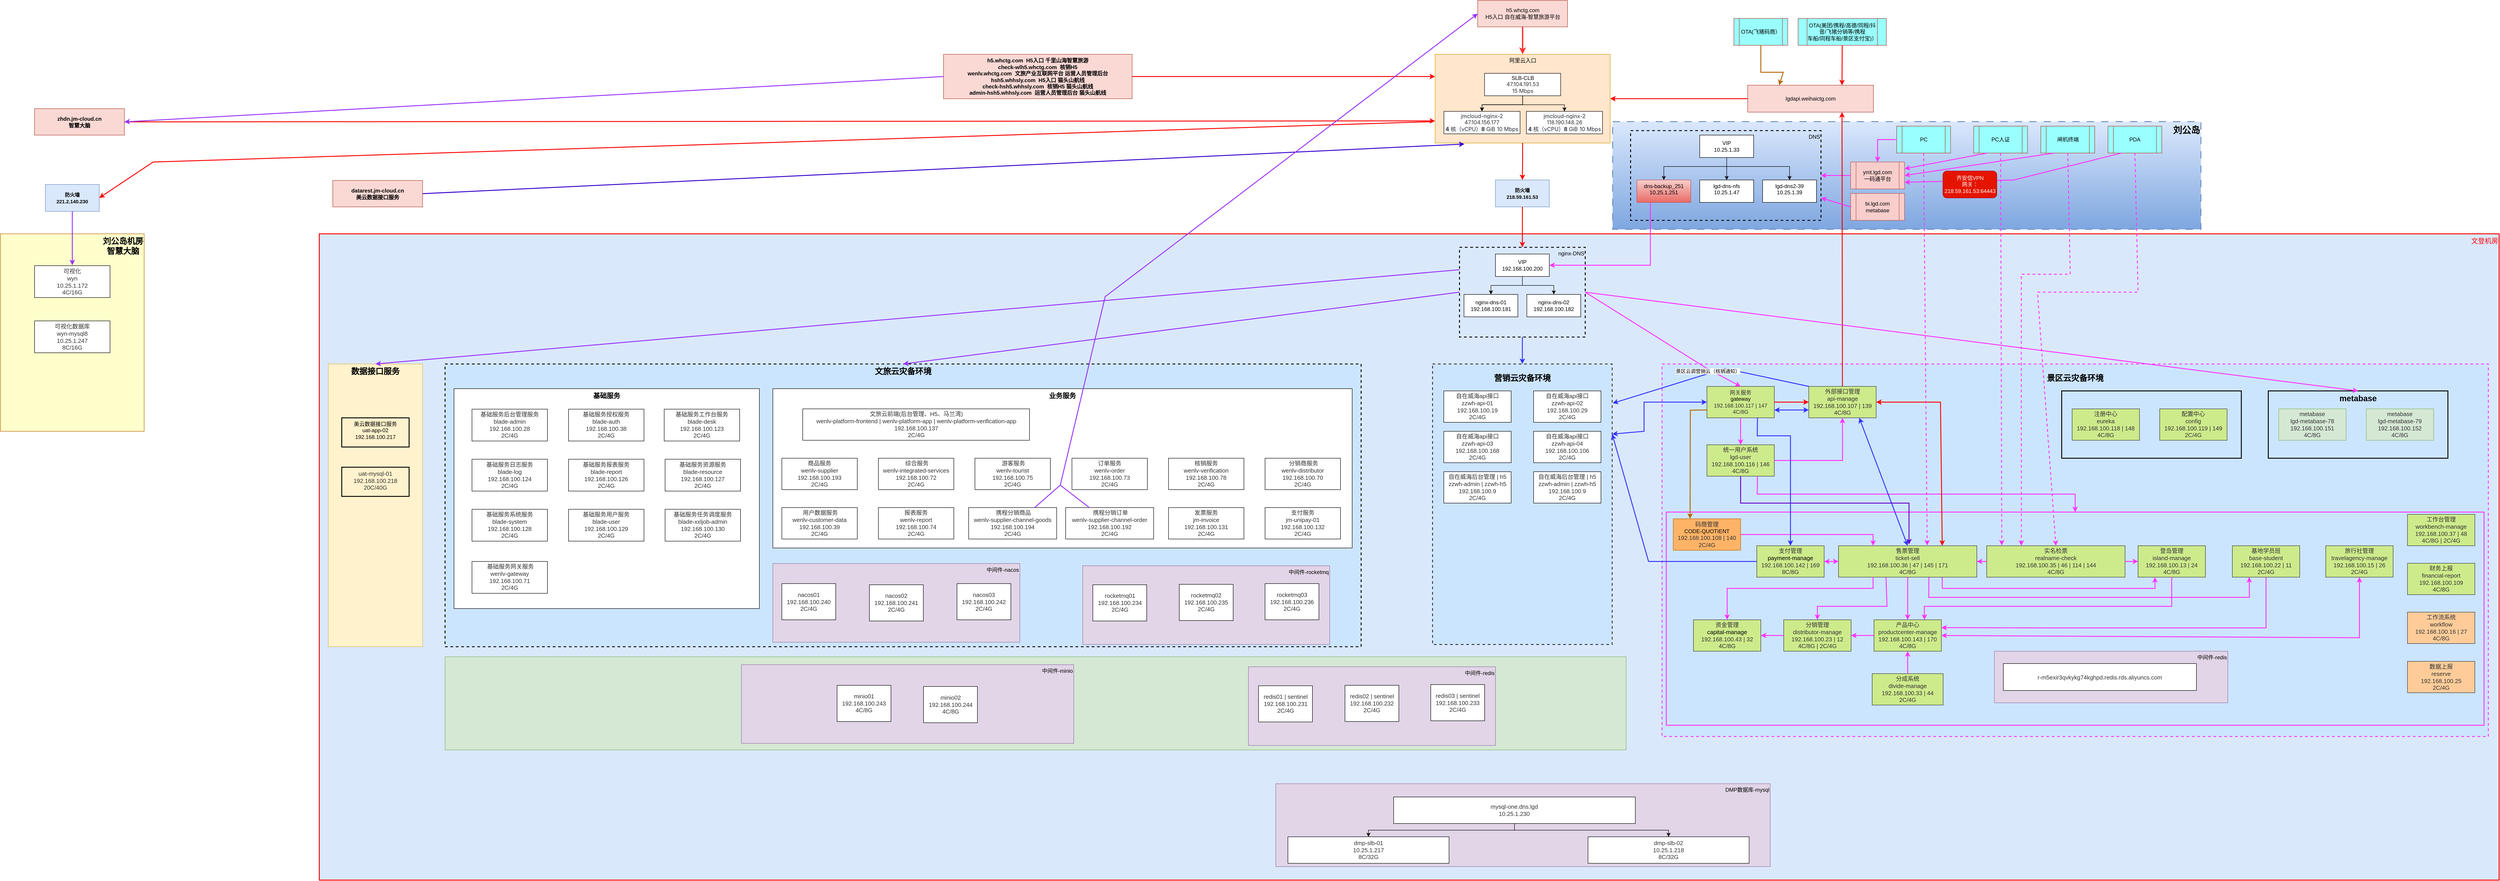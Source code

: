 <mxfile version="28.1.1">
  <diagram name="灾备" id="-odIwxwpsYlydxXgDc1O">
    <mxGraphModel dx="4521" dy="1800" grid="1" gridSize="10" guides="1" tooltips="1" connect="1" arrows="1" fold="1" page="1" pageScale="1" pageWidth="827" pageHeight="1169" math="0" shadow="0">
      <root>
        <mxCell id="cy2wS0-axCUuituEhGKq-0" />
        <mxCell id="cy2wS0-axCUuituEhGKq-1" parent="cy2wS0-axCUuituEhGKq-0" />
        <mxCell id="VWmdZUPnHazpeJuF1UIC-9" value="刘公岛" style="rounded=0;whiteSpace=wrap;html=1;fillColor=#dae8fc;dashed=1;dashPattern=8 8;strokeWidth=2;strokeColor=#6c8ebf;gradientColor=#7ea6e0;align=right;labelPosition=center;verticalLabelPosition=middle;verticalAlign=top;fontSize=20;fontStyle=1" parent="cy2wS0-axCUuituEhGKq-1" vertex="1">
          <mxGeometry x="330" y="70" width="1310" height="240" as="geometry" />
        </mxCell>
        <mxCell id="cy2wS0-axCUuituEhGKq-2" value="&lt;font style=&quot;font-size: 15px; color: rgb(255, 0, 0);&quot;&gt;文登机房&lt;/font&gt;" style="whiteSpace=wrap;html=1;fillColor=#dae8fc;strokeColor=#FF0000;rounded=0;align=right;verticalAlign=top;strokeWidth=2;" parent="cy2wS0-axCUuituEhGKq-1" vertex="1">
          <mxGeometry x="-2550" y="320" width="4854" height="1440" as="geometry" />
        </mxCell>
        <mxCell id="cy2wS0-axCUuituEhGKq-3" value="" style="group" parent="cy2wS0-axCUuituEhGKq-1" vertex="1" connectable="0">
          <mxGeometry x="-40" y="610" width="400" height="625" as="geometry" />
        </mxCell>
        <mxCell id="cy2wS0-axCUuituEhGKq-4" value="&lt;h2 style=&quot;&quot;&gt;&lt;span style=&quot;background-color: transparent; color: light-dark(rgb(0, 0, 0), rgb(255, 255, 255));&quot;&gt;营销云灾备环境&lt;/span&gt;&lt;/h2&gt;" style="rounded=0;whiteSpace=wrap;html=1;align=center;verticalAlign=top;fillColor=#cce5ff;strokeColor=#36393d;dashed=1;strokeWidth=2;" parent="cy2wS0-axCUuituEhGKq-3" vertex="1">
          <mxGeometry x="-31" width="400" height="625" as="geometry" />
        </mxCell>
        <mxCell id="cy2wS0-axCUuituEhGKq-5" value="&lt;div&gt;&lt;span style=&quot;color: rgb(50, 50, 50); font-family: &amp;quot;Microsoft YaHei&amp;quot;, 微软雅黑, Arial; font-size: 13px; background-color: rgba(255, 255, 255, 0.01);&quot;&gt;自在威海api接口&lt;/span&gt;&lt;/div&gt;&lt;span style=&quot;color: rgb(50, 50, 50); font-family: &amp;quot;Microsoft YaHei&amp;quot;, 微软雅黑, Arial; font-size: 13px; background-color: rgba(255, 255, 255, 0.01);&quot;&gt;zzwh-api-01&lt;/span&gt;&lt;br style=&quot;color: rgb(50, 50, 50); font-family: &amp;quot;Microsoft YaHei&amp;quot;, 微软雅黑, Arial; font-size: 13px;&quot;&gt;&lt;span style=&quot;color: rgb(50, 50, 50); font-family: &amp;quot;Microsoft YaHei&amp;quot;, 微软雅黑, Arial; font-size: 13px; background-color: rgba(255, 255, 255, 0.01);&quot;&gt;192.168.100.19&lt;/span&gt;&lt;br style=&quot;color: rgb(50, 50, 50); font-family: &amp;quot;Microsoft YaHei&amp;quot;, 微软雅黑, Arial; font-size: 13px;&quot;&gt;&lt;span style=&quot;color: rgb(50, 50, 50); font-family: &amp;quot;Microsoft YaHei&amp;quot;, 微软雅黑, Arial; font-size: 13px; background-color: rgba(255, 255, 255, 0.01);&quot;&gt;2C/4G&lt;/span&gt;" style="rounded=0;whiteSpace=wrap;html=1;" parent="cy2wS0-axCUuituEhGKq-3" vertex="1">
          <mxGeometry x="-6" y="60" width="150" height="70" as="geometry" />
        </mxCell>
        <mxCell id="cy2wS0-axCUuituEhGKq-6" value="&lt;div&gt;&lt;div&gt;&lt;span style=&quot;color: rgb(50, 50, 50); font-family: &amp;quot;Microsoft YaHei&amp;quot;, 微软雅黑, Arial; font-size: 13px; background-color: rgba(255, 255, 255, 0.01);&quot;&gt;自在威海api接口&lt;/span&gt;&lt;/div&gt;&lt;span style=&quot;color: rgb(50, 50, 50); font-family: &amp;quot;Microsoft YaHei&amp;quot;, 微软雅黑, Arial; font-size: 13px; background-color: rgba(255, 255, 255, 0.01);&quot;&gt;zzwh-api-02&lt;/span&gt;&lt;/div&gt;&lt;span style=&quot;color: rgb(50, 50, 50); font-family: &amp;quot;Microsoft YaHei&amp;quot;, 微软雅黑, Arial; font-size: 13px; background-color: rgba(255, 255, 255, 0.01);&quot;&gt;192.168.100.29&lt;/span&gt;&lt;br style=&quot;color: rgb(50, 50, 50); font-family: &amp;quot;Microsoft YaHei&amp;quot;, 微软雅黑, Arial; font-size: 13px;&quot;&gt;&lt;span style=&quot;color: rgb(50, 50, 50); font-family: &amp;quot;Microsoft YaHei&amp;quot;, 微软雅黑, Arial; font-size: 13px; background-color: rgba(255, 255, 255, 0.01);&quot;&gt;2C/4G&lt;/span&gt;" style="whiteSpace=wrap;html=1;rounded=0;" parent="cy2wS0-axCUuituEhGKq-3" vertex="1">
          <mxGeometry x="194" y="60" width="150" height="70" as="geometry" />
        </mxCell>
        <mxCell id="cy2wS0-axCUuituEhGKq-7" value="&lt;div&gt;&lt;div&gt;&lt;span style=&quot;color: rgb(50, 50, 50); font-family: &amp;quot;Microsoft YaHei&amp;quot;, 微软雅黑, Arial; font-size: 13px; background-color: rgba(255, 255, 255, 0.01);&quot;&gt;自在威海api接口&lt;/span&gt;&lt;/div&gt;&lt;span style=&quot;color: rgb(50, 50, 50); font-family: &amp;quot;Microsoft YaHei&amp;quot;, 微软雅黑, Arial; font-size: 13px; background-color: rgba(255, 255, 255, 0.01);&quot;&gt;zzwh-api-03&lt;/span&gt;&lt;/div&gt;&lt;span style=&quot;color: rgb(50, 50, 50); font-family: &amp;quot;Microsoft YaHei&amp;quot;, 微软雅黑, Arial; font-size: 13px; background-color: rgba(255, 255, 255, 0.01);&quot;&gt;192.168.100.168&lt;/span&gt;&lt;br style=&quot;color: rgb(50, 50, 50); font-family: &amp;quot;Microsoft YaHei&amp;quot;, 微软雅黑, Arial; font-size: 13px;&quot;&gt;&lt;span style=&quot;color: rgb(50, 50, 50); font-family: &amp;quot;Microsoft YaHei&amp;quot;, 微软雅黑, Arial; font-size: 13px; background-color: rgba(255, 255, 255, 0.01);&quot;&gt;2C/4G&lt;/span&gt;" style="rounded=0;whiteSpace=wrap;html=1;" parent="cy2wS0-axCUuituEhGKq-3" vertex="1">
          <mxGeometry x="-6" y="150" width="150" height="70" as="geometry" />
        </mxCell>
        <mxCell id="cy2wS0-axCUuituEhGKq-8" value="&lt;div&gt;&lt;div&gt;&lt;span style=&quot;color: rgb(50, 50, 50); font-family: &amp;quot;Microsoft YaHei&amp;quot;, 微软雅黑, Arial; font-size: 13px; background-color: rgba(255, 255, 255, 0.01);&quot;&gt;自在威海api接口&lt;/span&gt;&lt;/div&gt;&lt;span style=&quot;color: rgb(50, 50, 50); font-family: &amp;quot;Microsoft YaHei&amp;quot;, 微软雅黑, Arial; font-size: 13px; background-color: rgba(255, 255, 255, 0.01);&quot;&gt;zzwh-api-04&lt;/span&gt;&lt;/div&gt;&lt;span style=&quot;color: rgb(50, 50, 50); font-family: &amp;quot;Microsoft YaHei&amp;quot;, 微软雅黑, Arial; font-size: 13px; background-color: rgba(255, 255, 255, 0.01);&quot;&gt;192.168.100.106&lt;/span&gt;&lt;br style=&quot;color: rgb(50, 50, 50); font-family: &amp;quot;Microsoft YaHei&amp;quot;, 微软雅黑, Arial; font-size: 13px;&quot;&gt;&lt;span style=&quot;color: rgb(50, 50, 50); font-family: &amp;quot;Microsoft YaHei&amp;quot;, 微软雅黑, Arial; font-size: 13px; background-color: rgba(255, 255, 255, 0.01);&quot;&gt;2C/4G&lt;/span&gt;" style="whiteSpace=wrap;html=1;rounded=0;" parent="cy2wS0-axCUuituEhGKq-3" vertex="1">
          <mxGeometry x="194" y="150" width="150" height="70" as="geometry" />
        </mxCell>
        <mxCell id="cy2wS0-axCUuituEhGKq-9" value="&lt;div&gt;&lt;span style=&quot;color: rgb(50, 50, 50); font-family: &amp;quot;Microsoft YaHei&amp;quot;, 微软雅黑, Arial; font-size: 13px; background-color: rgba(255, 255, 255, 0.01);&quot;&gt;自在威海后台管理 | h5&lt;/span&gt;&lt;/div&gt;&lt;span style=&quot;color: rgb(50, 50, 50); font-family: &amp;quot;Microsoft YaHei&amp;quot;, 微软雅黑, Arial; font-size: 13px; background-color: rgba(255, 255, 255, 0.01);&quot;&gt;zzwh-admin | zzwh-h5&lt;/span&gt;&lt;br style=&quot;color: rgb(50, 50, 50); font-family: &amp;quot;Microsoft YaHei&amp;quot;, 微软雅黑, Arial; font-size: 13px;&quot;&gt;&lt;span style=&quot;color: rgb(50, 50, 50); font-family: &amp;quot;Microsoft YaHei&amp;quot;, 微软雅黑, Arial; font-size: 13px; background-color: rgba(255, 255, 255, 0.01);&quot;&gt;192.168.100.9&lt;/span&gt;&lt;br style=&quot;color: rgb(50, 50, 50); font-family: &amp;quot;Microsoft YaHei&amp;quot;, 微软雅黑, Arial; font-size: 13px;&quot;&gt;&lt;span style=&quot;color: rgb(50, 50, 50); font-family: &amp;quot;Microsoft YaHei&amp;quot;, 微软雅黑, Arial; font-size: 13px; background-color: rgba(255, 255, 255, 0.01);&quot;&gt;2C/4G&lt;/span&gt;" style="rounded=0;whiteSpace=wrap;html=1;" parent="cy2wS0-axCUuituEhGKq-3" vertex="1">
          <mxGeometry x="-6" y="240" width="150" height="70" as="geometry" />
        </mxCell>
        <mxCell id="cy2wS0-axCUuituEhGKq-10" value="&lt;div&gt;&lt;span style=&quot;color: rgb(50, 50, 50); font-family: &amp;quot;Microsoft YaHei&amp;quot;, 微软雅黑, Arial; font-size: 13px; background-color: rgba(255, 255, 255, 0.01);&quot;&gt;自在威海后台管理 | h5&lt;/span&gt;&lt;/div&gt;&lt;span style=&quot;color: rgb(50, 50, 50); font-family: &amp;quot;Microsoft YaHei&amp;quot;, 微软雅黑, Arial; font-size: 13px; background-color: rgba(255, 255, 255, 0.01);&quot;&gt;zzwh-admin | zzwh-h5&lt;/span&gt;&lt;br style=&quot;color: rgb(50, 50, 50); font-family: &amp;quot;Microsoft YaHei&amp;quot;, 微软雅黑, Arial; font-size: 13px;&quot;&gt;&lt;span style=&quot;color: rgb(50, 50, 50); font-family: &amp;quot;Microsoft YaHei&amp;quot;, 微软雅黑, Arial; font-size: 13px; background-color: rgba(255, 255, 255, 0.01);&quot;&gt;192.168.100.9&lt;/span&gt;&lt;br style=&quot;color: rgb(50, 50, 50); font-family: &amp;quot;Microsoft YaHei&amp;quot;, 微软雅黑, Arial; font-size: 13px;&quot;&gt;&lt;span style=&quot;color: rgb(50, 50, 50); font-family: &amp;quot;Microsoft YaHei&amp;quot;, 微软雅黑, Arial; font-size: 13px; background-color: rgba(255, 255, 255, 0.01);&quot;&gt;2C/4G&lt;/span&gt;" style="whiteSpace=wrap;html=1;rounded=0;" parent="cy2wS0-axCUuituEhGKq-3" vertex="1">
          <mxGeometry x="194" y="240" width="150" height="70" as="geometry" />
        </mxCell>
        <mxCell id="cy2wS0-axCUuituEhGKq-11" value="&lt;h2 style=&quot;&quot;&gt;&lt;span style=&quot;background-color: transparent; color: light-dark(rgb(0, 0, 0), rgb(255, 255, 255));&quot;&gt;景区云灾备环境&lt;/span&gt;&lt;/h2&gt;" style="rounded=0;whiteSpace=wrap;html=1;align=center;verticalAlign=top;fillColor=#cce5ff;strokeColor=#FF33FF;dashed=1;strokeWidth=2;" parent="cy2wS0-axCUuituEhGKq-1" vertex="1">
          <mxGeometry x="440" y="610" width="1840" height="830" as="geometry" />
        </mxCell>
        <mxCell id="cy2wS0-axCUuituEhGKq-12" value="" style="rounded=0;whiteSpace=wrap;html=1;fillColor=none;strokeColor=#FF33FF;strokeWidth=2;" parent="cy2wS0-axCUuituEhGKq-1" vertex="1">
          <mxGeometry x="449.5" y="940" width="1821" height="475" as="geometry" />
        </mxCell>
        <mxCell id="cy2wS0-axCUuituEhGKq-13" value="&lt;div&gt;&lt;font face=&quot;Microsoft YaHei, 微软雅黑, Arial&quot; color=&quot;#323232&quot;&gt;&lt;span style=&quot;font-size: 13px; background-color: rgba(255, 255, 255, 0.01);&quot;&gt;登岛管理&lt;/span&gt;&lt;/font&gt;&lt;/div&gt;&lt;span style=&quot;color: rgb(50, 50, 50); font-family: &amp;quot;Microsoft YaHei&amp;quot;, 微软雅黑, Arial; font-size: 13px; background-color: rgba(255, 255, 255, 0.01);&quot;&gt;island-manage&lt;/span&gt;&lt;br style=&quot;color: rgb(50, 50, 50); font-family: &amp;quot;Microsoft YaHei&amp;quot;, 微软雅黑, Arial; font-size: 13px;&quot;&gt;&lt;span style=&quot;color: rgb(50, 50, 50); font-family: &amp;quot;Microsoft YaHei&amp;quot;, 微软雅黑, Arial; font-size: 13px; background-color: rgba(255, 255, 255, 0.01);&quot;&gt;192.168.100.13 | 24&lt;/span&gt;&lt;br style=&quot;color: rgb(50, 50, 50); font-family: &amp;quot;Microsoft YaHei&amp;quot;, 微软雅黑, Arial; font-size: 13px;&quot;&gt;&lt;span style=&quot;color: rgb(50, 50, 50); font-family: &amp;quot;Microsoft YaHei&amp;quot;, 微软雅黑, Arial; font-size: 13px; background-color: rgba(255, 255, 255, 0.01);&quot;&gt;4C/8G&lt;/span&gt;" style="whiteSpace=wrap;html=1;rounded=0;fillColor=#cdeb8b;strokeColor=#36393d;align=center;" parent="cy2wS0-axCUuituEhGKq-1" vertex="1">
          <mxGeometry x="1500" y="1015" width="150" height="70" as="geometry" />
        </mxCell>
        <mxCell id="cy2wS0-axCUuituEhGKq-14" value="&lt;div&gt;&lt;font face=&quot;Microsoft YaHei, 微软雅黑, Arial&quot; color=&quot;#323232&quot;&gt;&lt;span style=&quot;font-size: 13px; background-color: rgba(255, 255, 255, 0.01);&quot;&gt;实名检票&lt;/span&gt;&lt;/font&gt;&lt;/div&gt;&lt;span style=&quot;color: rgb(50, 50, 50); font-family: &amp;quot;Microsoft YaHei&amp;quot;, 微软雅黑, Arial; font-size: 13px; background-color: rgba(255, 255, 255, 0.01);&quot;&gt;realname-check&lt;/span&gt;&lt;br style=&quot;color: rgb(50, 50, 50); font-family: &amp;quot;Microsoft YaHei&amp;quot;, 微软雅黑, Arial; font-size: 13px;&quot;&gt;&lt;span style=&quot;color: rgb(50, 50, 50); font-family: &amp;quot;Microsoft YaHei&amp;quot;, 微软雅黑, Arial; font-size: 13px; background-color: rgba(255, 255, 255, 0.01);&quot;&gt;192.168.100.35 | 46 |&amp;nbsp;&lt;/span&gt;&lt;span style=&quot;color: rgb(50, 50, 50); font-family: &amp;quot;Microsoft YaHei&amp;quot;, 微软雅黑, Arial; font-size: 13px; background-color: rgba(255, 255, 255, 0.01);&quot;&gt;114 | 144&lt;/span&gt;&lt;br style=&quot;color: rgb(50, 50, 50); font-family: &amp;quot;Microsoft YaHei&amp;quot;, 微软雅黑, Arial; font-size: 13px;&quot;&gt;&lt;span style=&quot;color: rgb(50, 50, 50); font-family: &amp;quot;Microsoft YaHei&amp;quot;, 微软雅黑, Arial; font-size: 13px; background-color: rgba(255, 255, 255, 0.01);&quot;&gt;4C/8G&lt;/span&gt;" style="rounded=0;whiteSpace=wrap;html=1;fillColor=#cdeb8b;strokeColor=#36393d;align=center;" parent="cy2wS0-axCUuituEhGKq-1" vertex="1">
          <mxGeometry x="1163" y="1015" width="308" height="70" as="geometry" />
        </mxCell>
        <mxCell id="cy2wS0-axCUuituEhGKq-15" value="&lt;div&gt;&lt;font face=&quot;Microsoft YaHei, 微软雅黑, Arial&quot; color=&quot;#323232&quot;&gt;&lt;span style=&quot;font-size: 13px; background-color: rgba(255, 255, 255, 0.01);&quot;&gt;旅行社管理&lt;/span&gt;&lt;/font&gt;&lt;/div&gt;&lt;span style=&quot;color: rgb(50, 50, 50); font-family: &amp;quot;Microsoft YaHei&amp;quot;, 微软雅黑, Arial; font-size: 13px; background-color: rgba(255, 255, 255, 0.01);&quot;&gt;travelagency-manage&lt;/span&gt;&lt;br style=&quot;color: rgb(50, 50, 50); font-family: &amp;quot;Microsoft YaHei&amp;quot;, 微软雅黑, Arial; font-size: 13px;&quot;&gt;&lt;span style=&quot;color: rgb(50, 50, 50); font-family: &amp;quot;Microsoft YaHei&amp;quot;, 微软雅黑, Arial; font-size: 13px; background-color: rgba(255, 255, 255, 0.01);&quot;&gt;192.168.100.15 | 26&lt;/span&gt;&lt;br style=&quot;color: rgb(50, 50, 50); font-family: &amp;quot;Microsoft YaHei&amp;quot;, 微软雅黑, Arial; font-size: 13px;&quot;&gt;&lt;span style=&quot;color: rgb(50, 50, 50); font-family: &amp;quot;Microsoft YaHei&amp;quot;, 微软雅黑, Arial; font-size: 13px; background-color: rgba(255, 255, 255, 0.01);&quot;&gt;2C/4G&lt;/span&gt;" style="whiteSpace=wrap;html=1;rounded=0;fillColor=#cdeb8b;strokeColor=#36393d;align=center;" parent="cy2wS0-axCUuituEhGKq-1" vertex="1">
          <mxGeometry x="1918" y="1015" width="150" height="70" as="geometry" />
        </mxCell>
        <mxCell id="cy2wS0-axCUuituEhGKq-16" value="&lt;div&gt;&lt;font face=&quot;Microsoft YaHei, 微软雅黑, Arial&quot; color=&quot;#323232&quot;&gt;&lt;span style=&quot;font-size: 13px; background-color: rgba(255, 255, 255, 0.01);&quot;&gt;基地学员班&lt;/span&gt;&lt;/font&gt;&lt;/div&gt;&lt;font face=&quot;Microsoft YaHei, 微软雅黑, Arial&quot; color=&quot;#323232&quot;&gt;&lt;span style=&quot;font-size: 13px; background-color: rgba(255, 255, 255, 0.01);&quot;&gt;base-student&lt;/span&gt;&lt;/font&gt;&lt;br style=&quot;color: rgb(50, 50, 50); font-family: &amp;quot;Microsoft YaHei&amp;quot;, 微软雅黑, Arial; font-size: 13px;&quot;&gt;&lt;span style=&quot;color: rgb(50, 50, 50); font-family: &amp;quot;Microsoft YaHei&amp;quot;, 微软雅黑, Arial; font-size: 13px; background-color: rgba(255, 255, 255, 0.01);&quot;&gt;192.168.100.22 | 11&lt;/span&gt;&lt;br style=&quot;color: rgb(50, 50, 50); font-family: &amp;quot;Microsoft YaHei&amp;quot;, 微软雅黑, Arial; font-size: 13px;&quot;&gt;&lt;span style=&quot;color: rgb(50, 50, 50); font-family: &amp;quot;Microsoft YaHei&amp;quot;, 微软雅黑, Arial; font-size: 13px; background-color: rgba(255, 255, 255, 0.01);&quot;&gt;2C/4G&lt;/span&gt;" style="rounded=0;whiteSpace=wrap;html=1;fillColor=#cdeb8b;strokeColor=#36393d;align=center;" parent="cy2wS0-axCUuituEhGKq-1" vertex="1">
          <mxGeometry x="1710" y="1015" width="150" height="70" as="geometry" />
        </mxCell>
        <mxCell id="cy2wS0-axCUuituEhGKq-17" value="&lt;div&gt;&lt;font color=&quot;#323232&quot; face=&quot;Microsoft YaHei, 微软雅黑, Arial&quot;&gt;&lt;span style=&quot;font-size: 13px; background-color: rgba(255, 255, 255, 0.01);&quot;&gt;资金管理&lt;/span&gt;&lt;/font&gt;&lt;/div&gt;&lt;div style=&quot;&quot;&gt;&lt;span style=&quot;background-color: transparent; font-size: 13px;&quot;&gt;&lt;font face=&quot;helvetica, arial, verdana, sans-serif&quot;&gt;capital-manage&lt;/font&gt;&lt;/span&gt;&lt;/div&gt;&lt;span style=&quot;color: rgb(50, 50, 50); font-family: &amp;quot;Microsoft YaHei&amp;quot;, 微软雅黑, Arial; font-size: 13px; background-color: rgba(255, 255, 255, 0.01);&quot;&gt;192.168.100.43 | 32&lt;/span&gt;&lt;div&gt;&lt;span style=&quot;color: rgb(50, 50, 50); font-family: &amp;quot;Microsoft YaHei&amp;quot;, 微软雅黑, Arial; font-size: 13px; background-color: rgba(255, 255, 255, 0.01);&quot;&gt;4C/8G&lt;/span&gt;&lt;/div&gt;" style="rounded=0;whiteSpace=wrap;html=1;fillColor=#cdeb8b;strokeColor=#36393d;align=center;" parent="cy2wS0-axCUuituEhGKq-1" vertex="1">
          <mxGeometry x="510" y="1180" width="150" height="70" as="geometry" />
        </mxCell>
        <mxCell id="cy2wS0-axCUuituEhGKq-18" value="&lt;div&gt;&lt;font face=&quot;Microsoft YaHei, 微软雅黑, Arial&quot; color=&quot;#323232&quot;&gt;&lt;span style=&quot;font-size: 13px; background-color: rgba(255, 255, 255, 0.01);&quot;&gt;分销管理&lt;/span&gt;&lt;/font&gt;&lt;/div&gt;&lt;div&gt;&lt;font face=&quot;Microsoft YaHei, 微软雅黑, Arial&quot; color=&quot;#323232&quot;&gt;&lt;span style=&quot;background-color: rgba(255, 255, 255, 0.01);&quot;&gt;&lt;span style=&quot;font-size: 13px;&quot;&gt;distributor-manage&lt;/span&gt;&lt;/span&gt;&lt;/font&gt;&lt;/div&gt;&lt;div&gt;&lt;font face=&quot;Microsoft YaHei, 微软雅黑, Arial&quot; color=&quot;#323232&quot;&gt;&lt;span style=&quot;background-color: rgba(255, 255, 255, 0.01);&quot;&gt;&lt;span style=&quot;font-size: 13px;&quot;&gt;192.168.100.23&amp;nbsp;&lt;/span&gt;&lt;span style=&quot;font-size: 13px;&quot;&gt;| 12&lt;/span&gt;&lt;br style=&quot;background-color: rgb(236, 236, 236); color: rgb(50, 50, 50); font-size: 13px;&quot;&gt;&lt;span style=&quot;color: rgb(50, 50, 50); font-size: 13px; background-color: rgba(255, 255, 255, 0.01);&quot;&gt;4C/8G | 2&lt;/span&gt;&lt;/span&gt;&lt;/font&gt;&lt;span style=&quot;background-color: rgba(255, 255, 255, 0.01); color: rgb(50, 50, 50); font-family: &amp;quot;Microsoft YaHei&amp;quot;, 微软雅黑, Arial; font-size: 13px;&quot;&gt;C/4G&lt;/span&gt;&lt;/div&gt;" style="whiteSpace=wrap;html=1;rounded=0;fillColor=#cdeb8b;strokeColor=#36393d;align=center;" parent="cy2wS0-axCUuituEhGKq-1" vertex="1">
          <mxGeometry x="711" y="1180" width="150" height="70" as="geometry" />
        </mxCell>
        <mxCell id="cy2wS0-axCUuituEhGKq-19" value="&lt;div&gt;&lt;font face=&quot;Microsoft YaHei, 微软雅黑, Arial&quot; color=&quot;#323232&quot;&gt;&lt;span style=&quot;font-size: 13px; background-color: rgba(255, 255, 255, 0.01);&quot;&gt;产品中心&lt;/span&gt;&lt;/font&gt;&lt;/div&gt;&lt;span style=&quot;color: rgb(50, 50, 50); font-family: &amp;quot;Microsoft YaHei&amp;quot;, 微软雅黑, Arial; font-size: 13px; background-color: rgba(255, 255, 255, 0.01);&quot;&gt;productcenter-manage&lt;/span&gt;&lt;br style=&quot;color: rgb(50, 50, 50); font-family: &amp;quot;Microsoft YaHei&amp;quot;, 微软雅黑, Arial; font-size: 13px;&quot;&gt;&lt;span style=&quot;color: rgb(50, 50, 50); font-family: &amp;quot;Microsoft YaHei&amp;quot;, 微软雅黑, Arial; font-size: 13px; background-color: rgba(255, 255, 255, 0.01);&quot;&gt;192.168.100.143 | 170&lt;/span&gt;&lt;br style=&quot;color: rgb(50, 50, 50); font-family: &amp;quot;Microsoft YaHei&amp;quot;, 微软雅黑, Arial; font-size: 13px;&quot;&gt;&lt;span style=&quot;color: rgb(50, 50, 50); font-family: &amp;quot;Microsoft YaHei&amp;quot;, 微软雅黑, Arial; font-size: 13px; background-color: rgba(255, 255, 255, 0.01);&quot;&gt;4C/8G&lt;/span&gt;" style="rounded=0;whiteSpace=wrap;html=1;fillColor=#cdeb8b;strokeColor=#36393d;align=center;" parent="cy2wS0-axCUuituEhGKq-1" vertex="1">
          <mxGeometry x="912" y="1180" width="150" height="70" as="geometry" />
        </mxCell>
        <mxCell id="cy2wS0-axCUuituEhGKq-20" value="&lt;div&gt;&lt;font face=&quot;Microsoft YaHei, 微软雅黑, Arial&quot; color=&quot;#323232&quot;&gt;&lt;span style=&quot;font-size: 13px; background-color: rgba(255, 255, 255, 0.01);&quot;&gt;分成系统&lt;/span&gt;&lt;/font&gt;&lt;/div&gt;&lt;span style=&quot;color: rgb(50, 50, 50); font-family: &amp;quot;Microsoft YaHei&amp;quot;, 微软雅黑, Arial; font-size: 13px; background-color: rgba(255, 255, 255, 0.01);&quot;&gt;divide-manage&lt;/span&gt;&lt;br style=&quot;color: rgb(50, 50, 50); font-family: &amp;quot;Microsoft YaHei&amp;quot;, 微软雅黑, Arial; font-size: 13px;&quot;&gt;&lt;span style=&quot;color: rgb(50, 50, 50); font-family: &amp;quot;Microsoft YaHei&amp;quot;, 微软雅黑, Arial; font-size: 13px; background-color: rgba(255, 255, 255, 0.01);&quot;&gt;192.168.100.33 | 44&lt;/span&gt;&lt;br style=&quot;color: rgb(50, 50, 50); font-family: &amp;quot;Microsoft YaHei&amp;quot;, 微软雅黑, Arial; font-size: 13px;&quot;&gt;&lt;span style=&quot;color: rgb(50, 50, 50); font-family: &amp;quot;Microsoft YaHei&amp;quot;, 微软雅黑, Arial; font-size: 13px; background-color: rgba(255, 255, 255, 0.01);&quot;&gt;2C/4G&lt;/span&gt;" style="rounded=0;whiteSpace=wrap;html=1;fillColor=#cdeb8b;strokeColor=#36393d;align=center;" parent="cy2wS0-axCUuituEhGKq-1" vertex="1">
          <mxGeometry x="908" y="1300" width="158" height="70" as="geometry" />
        </mxCell>
        <mxCell id="cy2wS0-axCUuituEhGKq-21" value="&lt;div&gt;&lt;font face=&quot;Microsoft YaHei, 微软雅黑, Arial&quot; color=&quot;#323232&quot;&gt;&lt;span style=&quot;font-size: 13px; background-color: rgba(255, 255, 255, 0.01);&quot;&gt;工作台管理&lt;/span&gt;&lt;/font&gt;&lt;/div&gt;&lt;span style=&quot;color: rgb(50, 50, 50); font-family: &amp;quot;Microsoft YaHei&amp;quot;, 微软雅黑, Arial; font-size: 13px; background-color: rgba(255, 255, 255, 0.01);&quot;&gt;workbench-manage&lt;/span&gt;&lt;br style=&quot;color: rgb(50, 50, 50); font-family: &amp;quot;Microsoft YaHei&amp;quot;, 微软雅黑, Arial; font-size: 13px;&quot;&gt;&lt;span style=&quot;color: rgb(50, 50, 50); font-family: &amp;quot;Microsoft YaHei&amp;quot;, 微软雅黑, Arial; font-size: 13px; background-color: rgba(255, 255, 255, 0.01);&quot;&gt;192.168.100.37 | 48&lt;/span&gt;&lt;br style=&quot;color: rgb(50, 50, 50); font-family: &amp;quot;Microsoft YaHei&amp;quot;, 微软雅黑, Arial; font-size: 13px;&quot;&gt;&lt;span style=&quot;color: rgb(50, 50, 50); font-family: &amp;quot;Microsoft YaHei&amp;quot;, 微软雅黑, Arial; font-size: 13px; background-color: rgba(255, 255, 255, 0.01);&quot;&gt;4C/8G |&amp;nbsp;&lt;/span&gt;&lt;span style=&quot;color: rgb(50, 50, 50); font-family: &amp;quot;Microsoft YaHei&amp;quot;, 微软雅黑, Arial; font-size: 13px; background-color: rgba(255, 255, 255, 0.01);&quot;&gt;2C/4G&lt;/span&gt;" style="whiteSpace=wrap;html=1;rounded=0;fillColor=#cdeb8b;strokeColor=#36393d;align=center;" parent="cy2wS0-axCUuituEhGKq-1" vertex="1">
          <mxGeometry x="2100" y="945" width="150" height="70" as="geometry" />
        </mxCell>
        <mxCell id="cy2wS0-axCUuituEhGKq-22" value="" style="edgeStyle=orthogonalEdgeStyle;rounded=0;orthogonalLoop=1;jettySize=auto;html=1;" parent="cy2wS0-axCUuituEhGKq-1" edge="1">
          <mxGeometry relative="1" as="geometry">
            <mxPoint x="1925" y="775" as="sourcePoint" />
          </mxGeometry>
        </mxCell>
        <mxCell id="cy2wS0-axCUuituEhGKq-23" value="&lt;div&gt;&lt;font face=&quot;Microsoft YaHei, 微软雅黑, Arial&quot; color=&quot;#323232&quot;&gt;&lt;span style=&quot;font-size: 13px; background-color: rgba(255, 255, 255, 0.01);&quot;&gt;财务上报&lt;/span&gt;&lt;/font&gt;&lt;/div&gt;&lt;span style=&quot;color: rgb(50, 50, 50); font-family: &amp;quot;Microsoft YaHei&amp;quot;, 微软雅黑, Arial; font-size: 13px; background-color: rgba(255, 255, 255, 0.01);&quot;&gt;financial-report&lt;/span&gt;&lt;br style=&quot;color: rgb(50, 50, 50); font-family: &amp;quot;Microsoft YaHei&amp;quot;, 微软雅黑, Arial; font-size: 13px;&quot;&gt;&lt;span style=&quot;color: rgb(50, 50, 50); font-family: &amp;quot;Microsoft YaHei&amp;quot;, 微软雅黑, Arial; font-size: 13px; background-color: rgba(255, 255, 255, 0.01);&quot;&gt;192.168.100.109&lt;/span&gt;&lt;br style=&quot;color: rgb(50, 50, 50); font-family: &amp;quot;Microsoft YaHei&amp;quot;, 微软雅黑, Arial; font-size: 13px;&quot;&gt;&lt;span style=&quot;color: rgb(50, 50, 50); font-family: &amp;quot;Microsoft YaHei&amp;quot;, 微软雅黑, Arial; font-size: 13px; background-color: rgba(255, 255, 255, 0.01);&quot;&gt;4C/8G&lt;/span&gt;" style="whiteSpace=wrap;html=1;rounded=0;fillColor=#cdeb8b;strokeColor=#36393d;align=center;" parent="cy2wS0-axCUuituEhGKq-1" vertex="1">
          <mxGeometry x="2100" y="1054" width="150" height="70" as="geometry" />
        </mxCell>
        <mxCell id="cy2wS0-axCUuituEhGKq-24" value="&lt;div&gt;&lt;font face=&quot;Microsoft YaHei, 微软雅黑, Arial&quot; color=&quot;#323232&quot;&gt;&lt;span style=&quot;font-size: 13px; background-color: rgba(255, 255, 255, 0.01);&quot;&gt;工作流系统&lt;/span&gt;&lt;/font&gt;&lt;/div&gt;&lt;span style=&quot;color: rgb(50, 50, 50); font-family: &amp;quot;Microsoft YaHei&amp;quot;, 微软雅黑, Arial; font-size: 13px; background-color: rgba(255, 255, 255, 0.01);&quot;&gt;workflow&lt;/span&gt;&lt;br style=&quot;color: rgb(50, 50, 50); font-family: &amp;quot;Microsoft YaHei&amp;quot;, 微软雅黑, Arial; font-size: 13px;&quot;&gt;&lt;span style=&quot;color: rgb(50, 50, 50); font-family: &amp;quot;Microsoft YaHei&amp;quot;, 微软雅黑, Arial; font-size: 13px; background-color: rgba(255, 255, 255, 0.01);&quot;&gt;192.168.100.16 | 27&lt;/span&gt;&lt;br style=&quot;color: rgb(50, 50, 50); font-family: &amp;quot;Microsoft YaHei&amp;quot;, 微软雅黑, Arial; font-size: 13px;&quot;&gt;&lt;span style=&quot;color: rgb(50, 50, 50); font-family: &amp;quot;Microsoft YaHei&amp;quot;, 微软雅黑, Arial; font-size: 13px; background-color: rgba(255, 255, 255, 0.01);&quot;&gt;4C/8G&lt;/span&gt;" style="whiteSpace=wrap;html=1;rounded=0;fillColor=#ffcc99;strokeColor=#36393d;align=center;" parent="cy2wS0-axCUuituEhGKq-1" vertex="1">
          <mxGeometry x="2100" y="1163" width="150" height="70" as="geometry" />
        </mxCell>
        <mxCell id="cy2wS0-axCUuituEhGKq-25" value="" style="group" parent="cy2wS0-axCUuituEhGKq-1" vertex="1" connectable="0">
          <mxGeometry x="1180" y="1250" width="700" height="115" as="geometry" />
        </mxCell>
        <mxCell id="cy2wS0-axCUuituEhGKq-26" value="中间件-redis" style="rounded=0;whiteSpace=wrap;html=1;align=right;verticalAlign=top;fillColor=#e1d5e7;strokeColor=#9673a6;" parent="cy2wS0-axCUuituEhGKq-25" vertex="1">
          <mxGeometry width="520" height="115" as="geometry" />
        </mxCell>
        <mxCell id="cy2wS0-axCUuituEhGKq-27" value="&lt;font face=&quot;Microsoft YaHei, 微软雅黑, Arial&quot; color=&quot;#323232&quot;&gt;&lt;span style=&quot;font-size: 13px;&quot;&gt;r-m5exir3qvkykg74kghpd.redis.rds.aliyuncs.com&lt;/span&gt;&lt;/font&gt;" style="rounded=0;whiteSpace=wrap;html=1;" parent="cy2wS0-axCUuituEhGKq-25" vertex="1">
          <mxGeometry x="20" y="27.5" width="430" height="60" as="geometry" />
        </mxCell>
        <mxCell id="cy2wS0-axCUuituEhGKq-30" value="" style="group" parent="cy2wS0-axCUuituEhGKq-1" vertex="1" connectable="0">
          <mxGeometry x="-65.43" y="-200" width="389.86" height="317.76" as="geometry" />
        </mxCell>
        <mxCell id="cy2wS0-axCUuituEhGKq-31" value="" style="group" parent="cy2wS0-axCUuituEhGKq-30" vertex="1" connectable="0">
          <mxGeometry y="120" width="389.86" height="197.76" as="geometry" />
        </mxCell>
        <mxCell id="cy2wS0-axCUuituEhGKq-32" value="阿里云入口" style="whiteSpace=wrap;html=1;fillColor=#ffe6cc;strokeColor=#d79b00;rounded=0;align=center;verticalAlign=top;" parent="cy2wS0-axCUuituEhGKq-31" vertex="1">
          <mxGeometry width="389.86" height="197.76" as="geometry" />
        </mxCell>
        <mxCell id="cy2wS0-axCUuituEhGKq-33" value="SLB-CLB&lt;div&gt;&lt;span style=&quot;color: rgb(51, 51, 51); font-family: -apple-system, BlinkMacSystemFont, &amp;quot;Segoe UI&amp;quot;, &amp;quot;PingFang SC&amp;quot;, &amp;quot;Hiragino Sans GB&amp;quot;, &amp;quot;Microsoft YaHei&amp;quot;, &amp;quot;Helvetica Neue&amp;quot;, Helvetica, Arial, sans-serif; text-align: start; white-space: pre; background-color: rgb(255, 255, 255);&quot;&gt;47.104.191.53&lt;/span&gt;&lt;/div&gt;&lt;div&gt;&lt;span style=&quot;color: rgb(51, 51, 51); font-family: -apple-system, BlinkMacSystemFont, &amp;quot;Segoe UI&amp;quot;, &amp;quot;PingFang SC&amp;quot;, &amp;quot;Hiragino Sans GB&amp;quot;, &amp;quot;Microsoft YaHei&amp;quot;, &amp;quot;Helvetica Neue&amp;quot;, Helvetica, Arial, sans-serif; text-align: start; white-space: pre; background-color: rgb(255, 255, 255);&quot;&gt;&lt;span style=&quot;white-space: normal;&quot;&gt;15 Mbps&lt;/span&gt;&lt;/span&gt;&lt;/div&gt;" style="rounded=0;whiteSpace=wrap;html=1;" parent="cy2wS0-axCUuituEhGKq-31" vertex="1">
          <mxGeometry x="110.18" y="42.38" width="169.5" height="50" as="geometry" />
        </mxCell>
        <mxCell id="cy2wS0-axCUuituEhGKq-34" value="&lt;span style=&quot;color: rgb(51, 51, 51); font-family: -apple-system, BlinkMacSystemFont, &amp;quot;Segoe UI&amp;quot;, &amp;quot;PingFang SC&amp;quot;, &amp;quot;Hiragino Sans GB&amp;quot;, &amp;quot;Microsoft YaHei&amp;quot;, &amp;quot;Helvetica Neue&amp;quot;, Helvetica, Arial, sans-serif; text-align: start; background-color: rgb(246, 248, 250);&quot;&gt;jmcloud-nginx-2&lt;/span&gt;&lt;br&gt;&lt;div&gt;&lt;span style=&quot;color: rgb(51, 51, 51); font-family: -apple-system, BlinkMacSystemFont, &amp;quot;Segoe UI&amp;quot;, &amp;quot;PingFang SC&amp;quot;, &amp;quot;Hiragino Sans GB&amp;quot;, &amp;quot;Microsoft YaHei&amp;quot;, &amp;quot;Helvetica Neue&amp;quot;, Helvetica, Arial, sans-serif; text-align: start; white-space: pre; background-color: rgb(255, 255, 255);&quot;&gt;47.104.156.177&lt;/span&gt;&lt;/div&gt;&lt;div&gt;&lt;span style=&quot;color: rgb(51, 51, 51); font-family: -apple-system, BlinkMacSystemFont, &amp;quot;Segoe UI&amp;quot;, &amp;quot;PingFang SC&amp;quot;, &amp;quot;Hiragino Sans GB&amp;quot;, &amp;quot;Microsoft YaHei&amp;quot;, &amp;quot;Helvetica Neue&amp;quot;, Helvetica, Arial, sans-serif; text-align: start; white-space: pre; background-color: rgb(255, 255, 255);&quot;&gt;&lt;span style=&quot;box-sizing: border-box; overscroll-behavior-x: none; white-space: normal; background-color: rgb(247, 249, 250);&quot;&gt;&lt;span style=&quot;box-sizing: border-box; overscroll-behavior-x: none;&quot;&gt;&lt;span style=&quot;box-sizing: border-box; overscroll-behavior-x: none; font-weight: bolder;&quot; data-spm-anchor-id=&quot;5176.ecscore_server.0.i1.7d0b4df59nE4pS&quot;&gt;4&lt;/span&gt;&amp;nbsp;核（vCPU）&lt;/span&gt;&lt;span style=&quot;box-sizing: border-box; overscroll-behavior-x: none;&quot;&gt;&lt;span style=&quot;box-sizing: border-box; overscroll-behavior-x: none; font-weight: bolder;&quot;&gt;8&lt;/span&gt;&lt;span style=&quot;box-sizing: border-box; overscroll-behavior-x: none;&quot;&gt;&amp;nbsp;GiB&lt;/span&gt;&lt;/span&gt;&lt;/span&gt;&lt;span style=&quot;box-sizing: border-box; overscroll-behavior-x: none; white-space: normal; background-color: rgb(247, 249, 250); margin-left: 4px;&quot; class=&quot;ecs-core-tooltip-open&quot;&gt;&lt;span style=&quot;box-sizing: border-box; overscroll-behavior-x: none;&quot;&gt;&lt;span style=&quot;box-sizing: border-box; overscroll-behavior-x: none;&quot; data-spm-anchor-id=&quot;5176.ecscore_server.0.i0.7d0b4df59nE4pS&quot;&gt;10 Mbps&lt;/span&gt;&lt;/span&gt;&lt;/span&gt;&lt;/span&gt;&lt;/div&gt;" style="rounded=0;whiteSpace=wrap;html=1;" parent="cy2wS0-axCUuituEhGKq-31" vertex="1">
          <mxGeometry x="19.776" y="127.131" width="169.5" height="50" as="geometry" />
        </mxCell>
        <mxCell id="cy2wS0-axCUuituEhGKq-35" value="&lt;div&gt;&lt;span style=&quot;color: rgb(51, 51, 51); font-family: -apple-system, BlinkMacSystemFont, &amp;quot;Segoe UI&amp;quot;, &amp;quot;PingFang SC&amp;quot;, &amp;quot;Hiragino Sans GB&amp;quot;, &amp;quot;Microsoft YaHei&amp;quot;, &amp;quot;Helvetica Neue&amp;quot;, Helvetica, Arial, sans-serif; text-align: start; background-color: rgb(246, 248, 250);&quot;&gt;jmcloud-nginx-2&lt;/span&gt;&lt;span style=&quot;color: rgb(51, 51, 51); font-family: -apple-system, BlinkMacSystemFont, &amp;quot;Segoe UI&amp;quot;, &amp;quot;PingFang SC&amp;quot;, &amp;quot;Hiragino Sans GB&amp;quot;, &amp;quot;Microsoft YaHei&amp;quot;, &amp;quot;Helvetica Neue&amp;quot;, Helvetica, Arial, sans-serif; text-align: start; white-space: pre; background-color: rgb(255, 255, 255);&quot;&gt;&lt;/span&gt;&lt;/div&gt;&lt;span style=&quot;color: rgb(51, 51, 51); font-family: -apple-system, BlinkMacSystemFont, &amp;quot;Segoe UI&amp;quot;, &amp;quot;PingFang SC&amp;quot;, &amp;quot;Hiragino Sans GB&amp;quot;, &amp;quot;Microsoft YaHei&amp;quot;, &amp;quot;Helvetica Neue&amp;quot;, Helvetica, Arial, sans-serif; text-align: start; white-space: pre; background-color: rgb(255, 255, 255);&quot;&gt;118.190.148.26&lt;/span&gt;&lt;div&gt;&lt;span style=&quot;color: rgb(51, 51, 51); font-family: -apple-system, BlinkMacSystemFont, &amp;quot;Segoe UI&amp;quot;, &amp;quot;PingFang SC&amp;quot;, &amp;quot;Hiragino Sans GB&amp;quot;, &amp;quot;Microsoft YaHei&amp;quot;, &amp;quot;Helvetica Neue&amp;quot;, Helvetica, Arial, sans-serif; text-align: start; white-space: pre; background-color: rgb(255, 255, 255);&quot;&gt;&lt;span style=&quot;box-sizing: border-box; overscroll-behavior-x: none; white-space: normal; background-color: rgb(247, 249, 250);&quot;&gt;&lt;span style=&quot;box-sizing: border-box; overscroll-behavior-x: none;&quot;&gt;&lt;span style=&quot;box-sizing: border-box; overscroll-behavior-x: none; font-weight: bolder;&quot; data-spm-anchor-id=&quot;5176.ecscore_server.0.i1.7d0b4df59nE4pS&quot;&gt;4&lt;/span&gt;&amp;nbsp;核（vCPU）&lt;/span&gt;&lt;span style=&quot;box-sizing: border-box; overscroll-behavior-x: none;&quot;&gt;&lt;span style=&quot;box-sizing: border-box; overscroll-behavior-x: none; font-weight: bolder;&quot;&gt;8&lt;/span&gt;&lt;span style=&quot;box-sizing: border-box; overscroll-behavior-x: none;&quot;&gt;&amp;nbsp;GiB&lt;/span&gt;&lt;/span&gt;&lt;/span&gt;&lt;span style=&quot;box-sizing: border-box; overscroll-behavior-x: none; white-space: normal; background-color: rgb(247, 249, 250); margin-left: 4px;&quot; class=&quot;ecs-core-tooltip-open&quot;&gt;&lt;span style=&quot;box-sizing: border-box; overscroll-behavior-x: none;&quot;&gt;&lt;span style=&quot;box-sizing: border-box; overscroll-behavior-x: none;&quot; data-spm-anchor-id=&quot;5176.ecscore_server.0.i0.7d0b4df59nE4pS&quot;&gt;10 Mbps&lt;/span&gt;&lt;/span&gt;&lt;/span&gt;&lt;/span&gt;&lt;/div&gt;" style="whiteSpace=wrap;html=1;rounded=0;" parent="cy2wS0-axCUuituEhGKq-31" vertex="1">
          <mxGeometry x="203.405" y="127.131" width="169.5" height="50" as="geometry" />
        </mxCell>
        <mxCell id="cy2wS0-axCUuituEhGKq-36" value="" style="edgeStyle=orthogonalEdgeStyle;rounded=0;orthogonalLoop=1;jettySize=auto;html=1;" parent="cy2wS0-axCUuituEhGKq-31" source="cy2wS0-axCUuituEhGKq-33" target="cy2wS0-axCUuituEhGKq-34" edge="1">
          <mxGeometry relative="1" as="geometry" />
        </mxCell>
        <mxCell id="cy2wS0-axCUuituEhGKq-37" value="" style="edgeStyle=orthogonalEdgeStyle;rounded=0;orthogonalLoop=1;jettySize=auto;html=1;" parent="cy2wS0-axCUuituEhGKq-31" source="cy2wS0-axCUuituEhGKq-33" target="cy2wS0-axCUuituEhGKq-34" edge="1">
          <mxGeometry relative="1" as="geometry" />
        </mxCell>
        <mxCell id="cy2wS0-axCUuituEhGKq-38" value="" style="edgeStyle=orthogonalEdgeStyle;rounded=0;orthogonalLoop=1;jettySize=auto;html=1;" parent="cy2wS0-axCUuituEhGKq-31" source="cy2wS0-axCUuituEhGKq-33" target="cy2wS0-axCUuituEhGKq-34" edge="1">
          <mxGeometry relative="1" as="geometry" />
        </mxCell>
        <mxCell id="cy2wS0-axCUuituEhGKq-39" value="" style="edgeStyle=orthogonalEdgeStyle;rounded=0;orthogonalLoop=1;jettySize=auto;html=1;" parent="cy2wS0-axCUuituEhGKq-31" source="cy2wS0-axCUuituEhGKq-33" target="cy2wS0-axCUuituEhGKq-34" edge="1">
          <mxGeometry relative="1" as="geometry" />
        </mxCell>
        <mxCell id="cy2wS0-axCUuituEhGKq-40" value="" style="edgeStyle=orthogonalEdgeStyle;rounded=0;orthogonalLoop=1;jettySize=auto;html=1;" parent="cy2wS0-axCUuituEhGKq-31" source="cy2wS0-axCUuituEhGKq-33" target="cy2wS0-axCUuituEhGKq-35" edge="1">
          <mxGeometry relative="1" as="geometry" />
        </mxCell>
        <mxCell id="cy2wS0-axCUuituEhGKq-41" style="edgeStyle=orthogonalEdgeStyle;rounded=0;orthogonalLoop=1;jettySize=auto;html=1;entryX=0.5;entryY=0;entryDx=0;entryDy=0;fillColor=#f8cecc;strokeColor=light-dark(#FF3333,#D7817E);strokeWidth=3;" parent="cy2wS0-axCUuituEhGKq-30" source="cy2wS0-axCUuituEhGKq-42" target="cy2wS0-axCUuituEhGKq-32" edge="1">
          <mxGeometry relative="1" as="geometry" />
        </mxCell>
        <mxCell id="cy2wS0-axCUuituEhGKq-42" value="&lt;div style=&quot;&quot;&gt;&lt;span style=&quot;text-wrap-mode: nowrap;&quot;&gt;h5.whctg.com&lt;/span&gt;&lt;/div&gt;&lt;div style=&quot;text-wrap-mode: nowrap;&quot;&gt;&lt;font&gt;H5入口 自在威海-智慧旅游平台&lt;/font&gt;&lt;/div&gt;" style="whiteSpace=wrap;html=1;verticalAlign=middle;fillColor=#fad9d5;strokeColor=#ae4132;rounded=0;" parent="cy2wS0-axCUuituEhGKq-30" vertex="1">
          <mxGeometry x="95" width="200" height="58.88" as="geometry" />
        </mxCell>
        <mxCell id="cy2wS0-axCUuituEhGKq-43" style="edgeStyle=none;rounded=0;orthogonalLoop=1;jettySize=auto;html=1;strokeColor=#FF33FF;strokeWidth=2;entryX=0.25;entryY=0;entryDx=0;entryDy=0;exitX=1;exitY=0.5;exitDx=0;exitDy=0;" parent="cy2wS0-axCUuituEhGKq-1" source="cy2wS0-axCUuituEhGKq-44" target="cy2wS0-axCUuituEhGKq-95" edge="1">
          <mxGeometry relative="1" as="geometry">
            <mxPoint x="620" y="990" as="sourcePoint" />
            <mxPoint x="870" y="1010" as="targetPoint" />
            <Array as="points">
              <mxPoint x="910" y="990" />
            </Array>
          </mxGeometry>
        </mxCell>
        <mxCell id="cy2wS0-axCUuituEhGKq-44" value="&lt;div&gt;&lt;font color=&quot;#323232&quot; face=&quot;Microsoft YaHei, 微软雅黑, Arial&quot;&gt;&lt;span style=&quot;font-size: 13px; background-color: rgba(255, 255, 255, 0.01);&quot;&gt;码商管理&lt;/span&gt;&lt;/font&gt;&lt;/div&gt;&lt;div style=&quot;&quot;&gt;&lt;span style=&quot;box-sizing: border-box;&quot;&gt;CODE-QUOTIENT&lt;/span&gt;&lt;/div&gt;&lt;span style=&quot;color: rgb(50, 50, 50); font-family: &amp;quot;Microsoft YaHei&amp;quot;, 微软雅黑, Arial; font-size: 13px; background-color: rgba(255, 255, 255, 0.01);&quot;&gt;192.168.100.108 | 140&lt;/span&gt;&lt;br style=&quot;color: rgb(50, 50, 50); font-family: &amp;quot;Microsoft YaHei&amp;quot;, 微软雅黑, Arial; font-size: 13px;&quot;&gt;&lt;span style=&quot;color: rgb(50, 50, 50); font-family: &amp;quot;Microsoft YaHei&amp;quot;, 微软雅黑, Arial; font-size: 13px; background-color: rgba(255, 255, 255, 0.01);&quot;&gt;2C/4G&lt;/span&gt;" style="rounded=0;whiteSpace=wrap;html=1;fillColor=#FFB366;strokeColor=#b46504;align=center;" parent="cy2wS0-axCUuituEhGKq-1" vertex="1">
          <mxGeometry x="465" y="955" width="150" height="70" as="geometry" />
        </mxCell>
        <mxCell id="cy2wS0-axCUuituEhGKq-45" value="OTA(飞猪码商）" style="shape=process;whiteSpace=wrap;html=1;backgroundOutline=1;fillColor=#99FFFF;strokeColor=#ae4132;" parent="cy2wS0-axCUuituEhGKq-1" vertex="1">
          <mxGeometry x="600" y="-160" width="120" height="60" as="geometry" />
        </mxCell>
        <mxCell id="cy2wS0-axCUuituEhGKq-47" value="OTA(美团/携程/高德/同程/抖音/飞猪分销等/&lt;span style=&quot;background-color: transparent;&quot;&gt;携程&lt;br&gt;&lt;/span&gt;&lt;span style=&quot;background-color: transparent;&quot;&gt;车船/同程车船/景区支付宝)&lt;/span&gt;）" style="shape=process;whiteSpace=wrap;html=1;backgroundOutline=1;fillColor=#99FFFF;strokeColor=#ae4132;" parent="cy2wS0-axCUuituEhGKq-1" vertex="1">
          <mxGeometry x="743" y="-160" width="196.5" height="60" as="geometry" />
        </mxCell>
        <mxCell id="cy2wS0-axCUuituEhGKq-48" value="PC" style="shape=process;whiteSpace=wrap;html=1;backgroundOutline=1;fillColor=#99FFFF;strokeColor=#ae4132;" parent="cy2wS0-axCUuituEhGKq-1" vertex="1">
          <mxGeometry x="962.5" y="80" width="120" height="60" as="geometry" />
        </mxCell>
        <mxCell id="cy2wS0-axCUuituEhGKq-49" value="" style="edgeStyle=none;orthogonalLoop=1;jettySize=auto;html=1;rounded=0;exitX=0;exitY=0.5;exitDx=0;exitDy=0;strokeColor=light-dark(#FF33FF,#EDEDED);strokeWidth=2;entryX=0.5;entryY=0;entryDx=0;entryDy=0;" parent="cy2wS0-axCUuituEhGKq-1" source="cy2wS0-axCUuituEhGKq-48" target="cy2wS0-axCUuituEhGKq-78" edge="1">
          <mxGeometry width="80" relative="1" as="geometry">
            <mxPoint x="1014" y="170" as="sourcePoint" />
            <mxPoint x="1014" y="760" as="targetPoint" />
            <Array as="points">
              <mxPoint x="920" y="110" />
            </Array>
          </mxGeometry>
        </mxCell>
        <mxCell id="cy2wS0-axCUuituEhGKq-50" value="PC人证" style="shape=process;whiteSpace=wrap;html=1;backgroundOutline=1;fillColor=#99FFFF;strokeColor=#ae4132;" parent="cy2wS0-axCUuituEhGKq-1" vertex="1">
          <mxGeometry x="1134" y="80" width="120" height="60" as="geometry" />
        </mxCell>
        <mxCell id="cy2wS0-axCUuituEhGKq-51" value="闸机终端" style="shape=process;whiteSpace=wrap;html=1;backgroundOutline=1;fillColor=#99FFFF;strokeColor=#ae4132;" parent="cy2wS0-axCUuituEhGKq-1" vertex="1">
          <mxGeometry x="1283.5" y="80" width="120" height="60" as="geometry" />
        </mxCell>
        <mxCell id="cy2wS0-axCUuituEhGKq-52" value="PDA" style="shape=process;whiteSpace=wrap;html=1;backgroundOutline=1;fillColor=#99FFFF;strokeColor=#ae4132;" parent="cy2wS0-axCUuituEhGKq-1" vertex="1">
          <mxGeometry x="1433" y="80" width="120" height="60" as="geometry" />
        </mxCell>
        <mxCell id="cy2wS0-axCUuituEhGKq-53" value="" style="edgeStyle=none;orthogonalLoop=1;jettySize=auto;html=1;rounded=0;exitX=0.5;exitY=1;exitDx=0;exitDy=0;strokeColor=light-dark(#FF33FF,#EDEDED);strokeWidth=2;entryX=0.109;entryY=-0.01;entryDx=0;entryDy=0;entryPerimeter=0;dashed=1;" parent="cy2wS0-axCUuituEhGKq-1" source="cy2wS0-axCUuituEhGKq-50" target="cy2wS0-axCUuituEhGKq-14" edge="1">
          <mxGeometry width="80" relative="1" as="geometry">
            <mxPoint x="1270" y="520" as="sourcePoint" />
            <mxPoint x="1202" y="1010" as="targetPoint" />
            <Array as="points" />
          </mxGeometry>
        </mxCell>
        <mxCell id="cy2wS0-axCUuituEhGKq-54" value="" style="edgeStyle=none;orthogonalLoop=1;jettySize=auto;html=1;rounded=0;exitX=0.5;exitY=1;exitDx=0;exitDy=0;strokeColor=#FF33FF;strokeWidth=2;entryX=0.25;entryY=0;entryDx=0;entryDy=0;dashed=1;" parent="cy2wS0-axCUuituEhGKq-1" source="cy2wS0-axCUuituEhGKq-51" target="cy2wS0-axCUuituEhGKq-14" edge="1">
          <mxGeometry width="80" relative="1" as="geometry">
            <mxPoint x="1270" y="520" as="sourcePoint" />
            <mxPoint x="1317" y="1020" as="targetPoint" />
            <Array as="points">
              <mxPoint x="1349" y="410" />
              <mxPoint x="1240" y="410" />
            </Array>
          </mxGeometry>
        </mxCell>
        <mxCell id="cy2wS0-axCUuituEhGKq-55" value="" style="edgeStyle=none;orthogonalLoop=1;jettySize=auto;html=1;rounded=0;exitX=0.5;exitY=1;exitDx=0;exitDy=0;entryX=0.5;entryY=0;entryDx=0;entryDy=0;strokeColor=#FF33FF;strokeWidth=2;dashed=1;align=right;verticalAlign=bottom;" parent="cy2wS0-axCUuituEhGKq-1" source="cy2wS0-axCUuituEhGKq-52" target="cy2wS0-axCUuituEhGKq-14" edge="1">
          <mxGeometry width="80" relative="1" as="geometry">
            <mxPoint x="1270" y="520" as="sourcePoint" />
            <mxPoint x="1350" y="520" as="targetPoint" />
            <Array as="points">
              <mxPoint x="1500" y="450" />
              <mxPoint x="1276" y="450" />
            </Array>
          </mxGeometry>
        </mxCell>
        <mxCell id="cy2wS0-axCUuituEhGKq-56" value="" style="edgeStyle=none;orthogonalLoop=1;jettySize=auto;html=1;rounded=0;entryX=0;entryY=0.5;entryDx=0;entryDy=0;startArrow=classic;startFill=1;strokeWidth=2;fillColor=#d80073;strokeColor=#FF33FF;exitX=1;exitY=0.5;exitDx=0;exitDy=0;" parent="cy2wS0-axCUuituEhGKq-1" source="cy2wS0-axCUuituEhGKq-93" target="cy2wS0-axCUuituEhGKq-95" edge="1">
          <mxGeometry width="80" relative="1" as="geometry">
            <mxPoint x="810" y="1049.29" as="sourcePoint" />
            <mxPoint x="890" y="1049.29" as="targetPoint" />
            <Array as="points" />
          </mxGeometry>
        </mxCell>
        <mxCell id="cy2wS0-axCUuituEhGKq-57" value="" style="edgeStyle=none;orthogonalLoop=1;jettySize=auto;html=1;rounded=0;entryX=0;entryY=0.5;entryDx=0;entryDy=0;startArrow=classic;startFill=1;strokeWidth=2;fillColor=#d80073;strokeColor=#FF33FF;exitX=1;exitY=0.5;exitDx=0;exitDy=0;endArrow=none;endFill=0;" parent="cy2wS0-axCUuituEhGKq-1" source="cy2wS0-axCUuituEhGKq-95" target="cy2wS0-axCUuituEhGKq-14" edge="1">
          <mxGeometry width="80" relative="1" as="geometry">
            <mxPoint x="1060" y="1049.29" as="sourcePoint" />
            <mxPoint x="1162" y="1049.29" as="targetPoint" />
            <Array as="points" />
          </mxGeometry>
        </mxCell>
        <mxCell id="cy2wS0-axCUuituEhGKq-58" value="" style="edgeStyle=none;orthogonalLoop=1;jettySize=auto;html=1;rounded=0;entryX=0;entryY=0.5;entryDx=0;entryDy=0;startArrow=none;startFill=0;strokeWidth=2;fillColor=#d80073;strokeColor=#FF33FF;exitX=1;exitY=0.5;exitDx=0;exitDy=0;" parent="cy2wS0-axCUuituEhGKq-1" source="cy2wS0-axCUuituEhGKq-14" target="cy2wS0-axCUuituEhGKq-13" edge="1">
          <mxGeometry width="80" relative="1" as="geometry">
            <mxPoint x="1324" y="1049.29" as="sourcePoint" />
            <mxPoint x="1426" y="1049.29" as="targetPoint" />
            <Array as="points" />
          </mxGeometry>
        </mxCell>
        <mxCell id="cy2wS0-axCUuituEhGKq-59" value="" style="edgeStyle=none;orthogonalLoop=1;jettySize=auto;html=1;rounded=0;exitX=0.5;exitY=1;exitDx=0;exitDy=0;entryX=0.5;entryY=0;entryDx=0;entryDy=0;strokeColor=#FF33FF;strokeWidth=2;" parent="cy2wS0-axCUuituEhGKq-1" source="cy2wS0-axCUuituEhGKq-95" target="cy2wS0-axCUuituEhGKq-19" edge="1">
          <mxGeometry width="80" relative="1" as="geometry">
            <mxPoint x="1010" y="1320" as="sourcePoint" />
            <mxPoint x="1090" y="1320" as="targetPoint" />
            <Array as="points" />
          </mxGeometry>
        </mxCell>
        <mxCell id="cy2wS0-axCUuituEhGKq-60" value="" style="edgeStyle=none;orthogonalLoop=1;jettySize=auto;html=1;rounded=0;exitX=0.75;exitY=1;exitDx=0;exitDy=0;entryX=0.25;entryY=1;entryDx=0;entryDy=0;strokeColor=#FF33FF;strokeWidth=2;" parent="cy2wS0-axCUuituEhGKq-1" source="cy2wS0-axCUuituEhGKq-95" target="cy2wS0-axCUuituEhGKq-13" edge="1">
          <mxGeometry width="80" relative="1" as="geometry">
            <mxPoint x="1010" y="1320" as="sourcePoint" />
            <mxPoint x="1090" y="1320" as="targetPoint" />
            <Array as="points">
              <mxPoint x="1064" y="1110" />
              <mxPoint x="1250" y="1110" />
              <mxPoint x="1538" y="1110" />
            </Array>
          </mxGeometry>
        </mxCell>
        <mxCell id="cy2wS0-axCUuituEhGKq-61" value="" style="edgeStyle=none;orthogonalLoop=1;jettySize=auto;html=1;rounded=0;entryX=0.25;entryY=1;entryDx=0;entryDy=0;exitX=0.653;exitY=1;exitDx=0;exitDy=0;exitPerimeter=0;strokeColor=#FF33FF;strokeWidth=2;" parent="cy2wS0-axCUuituEhGKq-1" source="cy2wS0-axCUuituEhGKq-95" target="cy2wS0-axCUuituEhGKq-16" edge="1">
          <mxGeometry width="80" relative="1" as="geometry">
            <mxPoint x="1009" y="1100" as="sourcePoint" />
            <mxPoint x="1090" y="1320" as="targetPoint" />
            <Array as="points">
              <mxPoint x="1034" y="1130" />
              <mxPoint x="1748" y="1130" />
            </Array>
          </mxGeometry>
        </mxCell>
        <mxCell id="cy2wS0-axCUuituEhGKq-62" value="" style="edgeStyle=none;orthogonalLoop=1;jettySize=auto;html=1;rounded=0;exitX=0.75;exitY=0;exitDx=0;exitDy=0;entryX=0.5;entryY=1;entryDx=0;entryDy=0;startArrow=classic;startFill=1;endArrow=none;endFill=0;strokeColor=#FF33FF;strokeWidth=2;" parent="cy2wS0-axCUuituEhGKq-1" source="cy2wS0-axCUuituEhGKq-19" target="cy2wS0-axCUuituEhGKq-13" edge="1">
          <mxGeometry width="80" relative="1" as="geometry">
            <mxPoint x="1010" y="1320" as="sourcePoint" />
            <mxPoint x="1090" y="1320" as="targetPoint" />
            <Array as="points">
              <mxPoint x="1024" y="1150" />
              <mxPoint x="1260" y="1150" />
              <mxPoint x="1575" y="1150" />
            </Array>
          </mxGeometry>
        </mxCell>
        <mxCell id="cy2wS0-axCUuituEhGKq-63" value="" style="edgeStyle=none;orthogonalLoop=1;jettySize=auto;html=1;rounded=0;exitX=1;exitY=0.25;exitDx=0;exitDy=0;entryX=0.5;entryY=1;entryDx=0;entryDy=0;startArrow=classic;startFill=1;endArrow=none;endFill=0;strokeColor=#FF33FF;strokeWidth=2;" parent="cy2wS0-axCUuituEhGKq-1" source="cy2wS0-axCUuituEhGKq-19" target="cy2wS0-axCUuituEhGKq-16" edge="1">
          <mxGeometry width="80" relative="1" as="geometry">
            <mxPoint x="1010" y="1320" as="sourcePoint" />
            <mxPoint x="1090" y="1320" as="targetPoint" />
            <Array as="points">
              <mxPoint x="1310" y="1198" />
              <mxPoint x="1570" y="1198" />
              <mxPoint x="1785" y="1198" />
            </Array>
          </mxGeometry>
        </mxCell>
        <mxCell id="cy2wS0-axCUuituEhGKq-64" value="" style="edgeStyle=none;orthogonalLoop=1;jettySize=auto;html=1;rounded=0;exitX=1;exitY=0.5;exitDx=0;exitDy=0;entryX=0.5;entryY=1;entryDx=0;entryDy=0;startArrow=classic;startFill=1;strokeColor=#FF33FF;strokeWidth=2;" parent="cy2wS0-axCUuituEhGKq-1" source="cy2wS0-axCUuituEhGKq-19" target="cy2wS0-axCUuituEhGKq-15" edge="1">
          <mxGeometry width="80" relative="1" as="geometry">
            <mxPoint x="1420" y="1320" as="sourcePoint" />
            <mxPoint x="1500" y="1320" as="targetPoint" />
            <Array as="points">
              <mxPoint x="1993" y="1220" />
            </Array>
          </mxGeometry>
        </mxCell>
        <mxCell id="cy2wS0-axCUuituEhGKq-65" value="" style="edgeStyle=none;orthogonalLoop=1;jettySize=auto;html=1;rounded=0;exitX=1;exitY=0.5;exitDx=0;exitDy=0;entryX=0;entryY=0.5;entryDx=0;entryDy=0;strokeColor=#FF33FF;startArrow=classic;startFill=1;strokeWidth=2;endArrow=none;endFill=0;" parent="cy2wS0-axCUuituEhGKq-1" source="cy2wS0-axCUuituEhGKq-18" target="cy2wS0-axCUuituEhGKq-19" edge="1">
          <mxGeometry width="80" relative="1" as="geometry">
            <mxPoint x="1050" y="1320" as="sourcePoint" />
            <mxPoint x="1130" y="1320" as="targetPoint" />
            <Array as="points" />
          </mxGeometry>
        </mxCell>
        <mxCell id="cy2wS0-axCUuituEhGKq-66" value="" style="edgeStyle=none;orthogonalLoop=1;jettySize=auto;html=1;rounded=0;entryX=0.5;entryY=1;entryDx=0;entryDy=0;exitX=0.5;exitY=0;exitDx=0;exitDy=0;strokeColor=#FF33FF;strokeWidth=2;" parent="cy2wS0-axCUuituEhGKq-1" source="cy2wS0-axCUuituEhGKq-20" target="cy2wS0-axCUuituEhGKq-19" edge="1">
          <mxGeometry width="80" relative="1" as="geometry">
            <mxPoint x="1050" y="1180" as="sourcePoint" />
            <mxPoint x="1130" y="1180" as="targetPoint" />
            <Array as="points" />
          </mxGeometry>
        </mxCell>
        <mxCell id="cy2wS0-axCUuituEhGKq-67" value="" style="edgeStyle=none;orthogonalLoop=1;jettySize=auto;html=1;rounded=0;entryX=0.5;entryY=0;entryDx=0;entryDy=0;exitX=0.343;exitY=0.981;exitDx=0;exitDy=0;strokeColor=#FF33FF;strokeWidth=2;exitPerimeter=0;" parent="cy2wS0-axCUuituEhGKq-1" source="cy2wS0-axCUuituEhGKq-95" target="cy2wS0-axCUuituEhGKq-18" edge="1">
          <mxGeometry width="80" relative="1" as="geometry">
            <mxPoint x="1050" y="1180" as="sourcePoint" />
            <mxPoint x="1130" y="1180" as="targetPoint" />
            <Array as="points">
              <mxPoint x="941" y="1150" />
              <mxPoint x="786" y="1150" />
            </Array>
          </mxGeometry>
        </mxCell>
        <mxCell id="cy2wS0-axCUuituEhGKq-68" value="" style="edgeStyle=none;orthogonalLoop=1;jettySize=auto;html=1;rounded=0;entryX=1;entryY=0.5;entryDx=0;entryDy=0;exitX=0;exitY=0.5;exitDx=0;exitDy=0;strokeColor=#FF33FF;strokeWidth=2;" parent="cy2wS0-axCUuituEhGKq-1" source="cy2wS0-axCUuituEhGKq-18" target="cy2wS0-axCUuituEhGKq-17" edge="1">
          <mxGeometry width="80" relative="1" as="geometry">
            <mxPoint x="1050" y="1030" as="sourcePoint" />
            <mxPoint x="1130" y="1030" as="targetPoint" />
            <Array as="points" />
          </mxGeometry>
        </mxCell>
        <mxCell id="cy2wS0-axCUuituEhGKq-69" value="" style="group" parent="cy2wS0-axCUuituEhGKq-1" vertex="1" connectable="0">
          <mxGeometry x="-420" y="1560" width="1101" height="170" as="geometry" />
        </mxCell>
        <mxCell id="cy2wS0-axCUuituEhGKq-70" value="DMP数据库-mysql" style="rounded=0;whiteSpace=wrap;html=1;align=right;verticalAlign=top;fillColor=#e1d5e7;strokeColor=#9673a6;" parent="cy2wS0-axCUuituEhGKq-69" vertex="1">
          <mxGeometry y="-14.783" width="1101" height="184.783" as="geometry" />
        </mxCell>
        <mxCell id="cy2wS0-axCUuituEhGKq-71" value="" style="edgeStyle=orthogonalEdgeStyle;rounded=0;orthogonalLoop=1;jettySize=auto;html=1;" parent="cy2wS0-axCUuituEhGKq-69" source="cy2wS0-axCUuituEhGKq-72" target="cy2wS0-axCUuituEhGKq-73" edge="1">
          <mxGeometry relative="1" as="geometry">
            <Array as="points">
              <mxPoint x="531.44" y="88.696" />
              <mxPoint x="206.297" y="88.696" />
            </Array>
          </mxGeometry>
        </mxCell>
        <mxCell id="cy2wS0-axCUuituEhGKq-72" value="&lt;div style=&quot;resize: none; outline: none; font-size: 13px; color: rgb(50, 50, 50); font-family: &amp;quot;Microsoft YaHei&amp;quot;, 微软雅黑, Arial;&quot;&gt;&lt;span style=&quot;background-color: rgba(255, 255, 255, 0.01);&quot;&gt;mysql-one.dns.lgd&lt;br&gt;&lt;/span&gt;10.25.1.230&lt;/div&gt;" style="rounded=0;whiteSpace=wrap;html=1;" parent="cy2wS0-axCUuituEhGKq-69" vertex="1">
          <mxGeometry x="262.356" y="14.783" width="538.167" height="59.13" as="geometry" />
        </mxCell>
        <mxCell id="cy2wS0-axCUuituEhGKq-73" value="&lt;div style=&quot;resize: none; outline: none; font-size: 13px; color: rgb(50, 50, 50); font-family: &amp;quot;Microsoft YaHei&amp;quot;, 微软雅黑, Arial;&quot;&gt;&lt;span style=&quot;background-color: rgba(255, 255, 255, 0.01);&quot;&gt;dmp-slb-01&lt;br&gt;&lt;/span&gt;10.25.1.217&lt;/div&gt;&lt;div style=&quot;resize: none; outline: none; font-size: 13px; color: rgb(50, 50, 50); font-family: &amp;quot;Microsoft YaHei&amp;quot;, 微软雅黑, Arial;&quot;&gt;8C/32G&lt;/div&gt;" style="rounded=0;whiteSpace=wrap;html=1;" parent="cy2wS0-axCUuituEhGKq-69" vertex="1">
          <mxGeometry x="26.908" y="103.478" width="358.778" height="59.13" as="geometry" />
        </mxCell>
        <mxCell id="cy2wS0-axCUuituEhGKq-74" value="&lt;span style=&quot;color: rgb(50, 50, 50); font-family: &amp;quot;Microsoft YaHei&amp;quot;, 微软雅黑, Arial; font-size: 13px; background-color: rgba(255, 255, 255, 0.01);&quot;&gt;dmp-slb-02&lt;br&gt;&lt;/span&gt;&lt;span style=&quot;color: rgb(50, 50, 50); font-family: &amp;quot;Microsoft YaHei&amp;quot;, 微软雅黑, Arial; font-size: 13px;&quot;&gt;10.25.1.218&lt;/span&gt;&lt;div&gt;&lt;span style=&quot;color: rgb(50, 50, 50); font-family: &amp;quot;Microsoft YaHei&amp;quot;, 微软雅黑, Arial; font-size: 13px;&quot;&gt;8C/32G&lt;/span&gt;&lt;/div&gt;" style="whiteSpace=wrap;html=1;rounded=0;" parent="cy2wS0-axCUuituEhGKq-69" vertex="1">
          <mxGeometry x="695.132" y="103.478" width="358.778" height="59.13" as="geometry" />
        </mxCell>
        <mxCell id="cy2wS0-axCUuituEhGKq-75" value="" style="edgeStyle=orthogonalEdgeStyle;rounded=0;orthogonalLoop=1;jettySize=auto;html=1;entryX=0.5;entryY=0;entryDx=0;entryDy=0;" parent="cy2wS0-axCUuituEhGKq-69" source="cy2wS0-axCUuituEhGKq-72" target="cy2wS0-axCUuituEhGKq-74" edge="1">
          <mxGeometry relative="1" as="geometry">
            <Array as="points">
              <mxPoint x="531.44" y="88.696" />
              <mxPoint x="874.521" y="88.696" />
            </Array>
          </mxGeometry>
        </mxCell>
        <mxCell id="cy2wS0-axCUuituEhGKq-76" value="" style="edgeStyle=none;orthogonalLoop=1;jettySize=auto;html=1;rounded=0;entryX=0;entryY=0.5;entryDx=0;entryDy=0;strokeColor=#3333FF;strokeWidth=2;startArrow=classic;startFill=1;fillColor=#0050ef;exitX=1;exitY=0.25;exitDx=0;exitDy=0;" parent="cy2wS0-axCUuituEhGKq-1" source="cy2wS0-axCUuituEhGKq-4" target="cy2wS0-axCUuituEhGKq-80" edge="1">
          <mxGeometry width="80" relative="1" as="geometry">
            <mxPoint x="360" y="760" as="sourcePoint" />
            <mxPoint x="750" y="870" as="targetPoint" />
            <Array as="points">
              <mxPoint x="400" y="760" />
              <mxPoint x="400" y="695" />
            </Array>
          </mxGeometry>
        </mxCell>
        <mxCell id="cy2wS0-axCUuituEhGKq-77" value="&lt;div&gt;&lt;font face=&quot;Microsoft YaHei, 微软雅黑, Arial&quot; color=&quot;#323232&quot;&gt;&lt;span style=&quot;font-size: 13px; background-color: rgba(255, 255, 255, 0.01);&quot;&gt;外部接口管理&lt;/span&gt;&lt;/font&gt;&lt;/div&gt;&lt;div&gt;&lt;font face=&quot;Microsoft YaHei, 微软雅黑, Arial&quot; color=&quot;#323232&quot;&gt;&lt;span style=&quot;font-size: 13px;&quot;&gt;api-manage&lt;/span&gt;&lt;/font&gt;&lt;/div&gt;&lt;div&gt;&lt;font face=&quot;Microsoft YaHei, 微软雅黑, Arial&quot; color=&quot;#323232&quot;&gt;&lt;span style=&quot;background-color: rgba(255, 255, 255, 0.01);&quot;&gt;&lt;span style=&quot;font-size: 13px;&quot;&gt;192.168.100.107&amp;nbsp;&lt;/span&gt;&lt;span style=&quot;font-size: 13px;&quot;&gt;| 139&lt;/span&gt;&lt;br style=&quot;background-color: rgb(236, 236, 236); color: rgb(50, 50, 50); font-size: 13px;&quot;&gt;&lt;span style=&quot;color: rgb(50, 50, 50); font-size: 13px; background-color: rgba(255, 255, 255, 0.01);&quot;&gt;4C/8G&lt;/span&gt;&lt;span style=&quot;font-size: 13px;&quot;&gt;&lt;/span&gt;&lt;/span&gt;&lt;/font&gt;&lt;/div&gt;" style="whiteSpace=wrap;html=1;rounded=0;fillColor=#cdeb8b;strokeColor=#36393d;align=center;" parent="cy2wS0-axCUuituEhGKq-1" vertex="1">
          <mxGeometry x="766.75" y="660" width="150" height="70" as="geometry" />
        </mxCell>
        <mxCell id="cy2wS0-axCUuituEhGKq-78" value="ymt.lgd.com&lt;div&gt;一码通平台&lt;/div&gt;" style="shape=process;whiteSpace=wrap;html=1;backgroundOutline=1;fillColor=#f8cecc;strokeColor=#b85450;" parent="cy2wS0-axCUuituEhGKq-1" vertex="1">
          <mxGeometry x="860" y="160" width="120" height="60" as="geometry" />
        </mxCell>
        <mxCell id="cy2wS0-axCUuituEhGKq-79" value="" style="edgeStyle=none;orthogonalLoop=1;jettySize=auto;html=1;rounded=0;entryX=1;entryY=0.5;entryDx=0;entryDy=0;exitX=0;exitY=0.5;exitDx=0;exitDy=0;strokeColor=#FF33FF;strokeWidth=2;" parent="cy2wS0-axCUuituEhGKq-1" source="cy2wS0-axCUuituEhGKq-78" target="cy2wS0-axCUuituEhGKq-112" edge="1">
          <mxGeometry width="80" relative="1" as="geometry">
            <mxPoint x="1144" y="260" as="sourcePoint" />
            <mxPoint x="1224" y="260" as="targetPoint" />
            <Array as="points" />
          </mxGeometry>
        </mxCell>
        <mxCell id="cy2wS0-axCUuituEhGKq-80" value="&lt;div&gt;&lt;font face=&quot;Microsoft YaHei, 微软雅黑, Arial&quot; color=&quot;#323232&quot;&gt;&lt;span style=&quot;background-color: rgba(255, 255, 255, 0.01);&quot;&gt;网关服务&lt;/span&gt;&lt;/font&gt;&lt;/div&gt;&lt;div&gt;&lt;font face=&quot;helvetica, arial, verdana, sans-serif&quot;&gt;&lt;span&gt;gateway&lt;/span&gt;&lt;/font&gt;&lt;/div&gt;&lt;span style=&quot;color: rgb(50, 50, 50); font-family: &amp;quot;Microsoft YaHei&amp;quot;, 微软雅黑, Arial; background-color: rgba(255, 255, 255, 0.01);&quot;&gt;192.168.100.117 |&amp;nbsp;&lt;/span&gt;&lt;span style=&quot;color: rgb(50, 50, 50); font-family: &amp;quot;Microsoft YaHei&amp;quot;, 微软雅黑, Arial; background-color: rgba(255, 255, 255, 0.01);&quot;&gt;147&lt;/span&gt;&lt;div&gt;&lt;span style=&quot;color: rgb(50, 50, 50); font-family: &amp;quot;Microsoft YaHei&amp;quot;, 微软雅黑, Arial; background-color: rgba(255, 255, 255, 0.01);&quot;&gt;4C/8G&lt;/span&gt;&lt;/div&gt;" style="rounded=0;whiteSpace=wrap;html=1;fillColor=#cdeb8b;strokeColor=#36393d;align=center;fontSize=12;" parent="cy2wS0-axCUuituEhGKq-1" vertex="1">
          <mxGeometry x="540" y="660" width="150" height="70" as="geometry" />
        </mxCell>
        <mxCell id="cy2wS0-axCUuituEhGKq-81" value="&lt;div&gt;&lt;font face=&quot;Microsoft YaHei, 微软雅黑, Arial&quot; color=&quot;#323232&quot;&gt;&lt;span style=&quot;font-size: 13px; background-color: rgba(255, 255, 255, 0.01);&quot;&gt;统一用户系统&lt;/span&gt;&lt;/font&gt;&lt;/div&gt;&lt;span style=&quot;color: rgb(50, 50, 50); font-family: &amp;quot;Microsoft YaHei&amp;quot;, 微软雅黑, Arial; font-size: 13px; background-color: rgba(255, 255, 255, 0.01);&quot;&gt;lgd-user&lt;/span&gt;&lt;br style=&quot;color: rgb(50, 50, 50); font-family: &amp;quot;Microsoft YaHei&amp;quot;, 微软雅黑, Arial; font-size: 13px;&quot;&gt;&lt;span style=&quot;color: rgb(50, 50, 50); font-family: &amp;quot;Microsoft YaHei&amp;quot;, 微软雅黑, Arial; font-size: 13px; background-color: rgba(255, 255, 255, 0.01);&quot;&gt;192.168.100.116 | 146&lt;/span&gt;&lt;br style=&quot;color: rgb(50, 50, 50); font-family: &amp;quot;Microsoft YaHei&amp;quot;, 微软雅黑, Arial; font-size: 13px;&quot;&gt;&lt;span style=&quot;color: rgb(50, 50, 50); font-family: &amp;quot;Microsoft YaHei&amp;quot;, 微软雅黑, Arial; font-size: 13px; background-color: rgba(255, 255, 255, 0.01);&quot;&gt;4C/8G&lt;/span&gt;" style="rounded=0;whiteSpace=wrap;html=1;fillColor=#cdeb8b;strokeColor=#36393d;align=center;" parent="cy2wS0-axCUuituEhGKq-1" vertex="1">
          <mxGeometry x="540" y="790" width="150" height="70" as="geometry" />
        </mxCell>
        <mxCell id="cy2wS0-axCUuituEhGKq-82" value="" style="edgeStyle=none;orthogonalLoop=1;jettySize=auto;html=1;rounded=0;exitX=1;exitY=0.5;exitDx=0;exitDy=0;entryX=0;entryY=0.5;entryDx=0;entryDy=0;strokeColor=#FF0000;strokeWidth=2;" parent="cy2wS0-axCUuituEhGKq-1" source="cy2wS0-axCUuituEhGKq-80" target="cy2wS0-axCUuituEhGKq-77" edge="1">
          <mxGeometry width="80" relative="1" as="geometry">
            <mxPoint x="1270" y="730" as="sourcePoint" />
            <mxPoint x="1350" y="730" as="targetPoint" />
            <Array as="points" />
          </mxGeometry>
        </mxCell>
        <mxCell id="cy2wS0-axCUuituEhGKq-83" value="" style="edgeStyle=none;orthogonalLoop=1;jettySize=auto;html=1;rounded=0;exitX=1;exitY=0.5;exitDx=0;exitDy=0;entryX=0.5;entryY=0;entryDx=0;entryDy=0;strokeColor=#FF33FF;strokeWidth=2;" parent="cy2wS0-axCUuituEhGKq-1" source="xB8SB2z0tfF-f6ekHrc5-2" target="cy2wS0-axCUuituEhGKq-80" edge="1">
          <mxGeometry width="80" relative="1" as="geometry">
            <mxPoint x="1270" y="730" as="sourcePoint" />
            <mxPoint x="1350" y="730" as="targetPoint" />
            <Array as="points">
              <mxPoint x="540" y="620" />
            </Array>
          </mxGeometry>
        </mxCell>
        <mxCell id="cy2wS0-axCUuituEhGKq-84" value="" style="edgeStyle=none;orthogonalLoop=1;jettySize=auto;html=1;rounded=0;exitX=0.5;exitY=1;exitDx=0;exitDy=0;entryX=0.5;entryY=0;entryDx=0;entryDy=0;strokeWidth=2;strokeColor=#FF33FF;" parent="cy2wS0-axCUuituEhGKq-1" source="cy2wS0-axCUuituEhGKq-80" target="cy2wS0-axCUuituEhGKq-81" edge="1">
          <mxGeometry width="80" relative="1" as="geometry">
            <mxPoint x="1270" y="730" as="sourcePoint" />
            <mxPoint x="1350" y="730" as="targetPoint" />
            <Array as="points" />
          </mxGeometry>
        </mxCell>
        <mxCell id="cy2wS0-axCUuituEhGKq-85" value="" style="edgeStyle=none;orthogonalLoop=1;jettySize=auto;html=1;rounded=0;exitX=1;exitY=0.5;exitDx=0;exitDy=0;entryX=0.5;entryY=1;entryDx=0;entryDy=0;strokeColor=#FF33FF;strokeWidth=2;" parent="cy2wS0-axCUuituEhGKq-1" source="cy2wS0-axCUuituEhGKq-81" target="cy2wS0-axCUuituEhGKq-77" edge="1">
          <mxGeometry width="80" relative="1" as="geometry">
            <mxPoint x="1270" y="730" as="sourcePoint" />
            <mxPoint x="1350" y="730" as="targetPoint" />
            <Array as="points">
              <mxPoint x="842" y="825" />
            </Array>
          </mxGeometry>
        </mxCell>
        <mxCell id="cy2wS0-axCUuituEhGKq-86" value="" style="group" parent="cy2wS0-axCUuituEhGKq-1" vertex="1" connectable="0">
          <mxGeometry x="1330" y="670" width="400" height="150" as="geometry" />
        </mxCell>
        <mxCell id="cy2wS0-axCUuituEhGKq-87" value="" style="rounded=0;whiteSpace=wrap;html=1;fillColor=none;strokeWidth=2;" parent="cy2wS0-axCUuituEhGKq-86" vertex="1">
          <mxGeometry width="400" height="150" as="geometry" />
        </mxCell>
        <mxCell id="cy2wS0-axCUuituEhGKq-88" value="&lt;div&gt;&lt;font face=&quot;Microsoft YaHei, 微软雅黑, Arial&quot; color=&quot;#323232&quot;&gt;&lt;span style=&quot;font-size: 13px; background-color: rgba(255, 255, 255, 0.01);&quot;&gt;注册中心&lt;/span&gt;&lt;/font&gt;&lt;/div&gt;&lt;span style=&quot;background-color: rgba(255, 255, 255, 0.01); color: rgb(50, 50, 50);&quot;&gt;&lt;font face=&quot;Microsoft YaHei, 微软雅黑, Arial&quot; color=&quot;#323232&quot;&gt;&lt;span style=&quot;font-size: 13px;&quot;&gt;eureka&lt;br&gt;&lt;/span&gt;&lt;/font&gt;&lt;/span&gt;&lt;div&gt;&lt;span style=&quot;color: rgb(50, 50, 50); font-family: &amp;quot;Microsoft YaHei&amp;quot;, 微软雅黑, Arial; font-size: 13px; background-color: rgba(255, 255, 255, 0.01);&quot;&gt;192.168.100.118 | 148&lt;/span&gt;&lt;br style=&quot;color: rgb(50, 50, 50); font-family: &amp;quot;Microsoft YaHei&amp;quot;, 微软雅黑, Arial; font-size: 13px;&quot;&gt;&lt;span style=&quot;color: rgb(50, 50, 50); font-family: &amp;quot;Microsoft YaHei&amp;quot;, 微软雅黑, Arial; font-size: 13px; background-color: rgba(255, 255, 255, 0.01);&quot;&gt;4C/8G&lt;/span&gt;&lt;/div&gt;" style="rounded=0;whiteSpace=wrap;html=1;fillColor=#cdeb8b;strokeColor=#36393d;align=center;" parent="cy2wS0-axCUuituEhGKq-86" vertex="1">
          <mxGeometry x="23.25" y="40" width="150" height="70" as="geometry" />
        </mxCell>
        <mxCell id="cy2wS0-axCUuituEhGKq-89" value="&lt;div&gt;&lt;font face=&quot;Microsoft YaHei, 微软雅黑, Arial&quot; color=&quot;#323232&quot;&gt;&lt;span style=&quot;font-size: 13px; background-color: rgba(255, 255, 255, 0.01);&quot;&gt;配置中心&lt;/span&gt;&lt;/font&gt;&lt;/div&gt;&lt;span style=&quot;color: rgb(50, 50, 50); font-family: &amp;quot;Microsoft YaHei&amp;quot;, 微软雅黑, Arial; font-size: 13px; background-color: rgba(255, 255, 255, 0.01);&quot;&gt;config&lt;/span&gt;&lt;br style=&quot;color: rgb(50, 50, 50); font-family: &amp;quot;Microsoft YaHei&amp;quot;, 微软雅黑, Arial; font-size: 13px;&quot;&gt;&lt;span style=&quot;color: rgb(50, 50, 50); font-family: &amp;quot;Microsoft YaHei&amp;quot;, 微软雅黑, Arial; font-size: 13px; background-color: rgba(255, 255, 255, 0.01);&quot;&gt;192.168.100.119 | 149&lt;/span&gt;&lt;br style=&quot;color: rgb(50, 50, 50); font-family: &amp;quot;Microsoft YaHei&amp;quot;, 微软雅黑, Arial; font-size: 13px;&quot;&gt;&lt;span style=&quot;color: rgb(50, 50, 50); font-family: &amp;quot;Microsoft YaHei&amp;quot;, 微软雅黑, Arial; font-size: 13px; background-color: rgba(255, 255, 255, 0.01);&quot;&gt;2C/4G&lt;/span&gt;" style="rounded=0;whiteSpace=wrap;html=1;fillColor=#cdeb8b;strokeColor=#36393d;align=center;" parent="cy2wS0-axCUuituEhGKq-86" vertex="1">
          <mxGeometry x="218.25" y="40" width="150" height="70" as="geometry" />
        </mxCell>
        <mxCell id="cy2wS0-axCUuituEhGKq-90" value="" style="edgeStyle=none;orthogonalLoop=1;jettySize=auto;html=1;rounded=0;exitX=0.75;exitY=1;exitDx=0;exitDy=0;entryX=0.5;entryY=0;entryDx=0;entryDy=0;strokeColor=#FF33FF;strokeWidth=2;" parent="cy2wS0-axCUuituEhGKq-1" source="cy2wS0-axCUuituEhGKq-81" target="cy2wS0-axCUuituEhGKq-12" edge="1">
          <mxGeometry width="80" relative="1" as="geometry">
            <mxPoint x="1210" y="980" as="sourcePoint" />
            <mxPoint x="1290" y="980" as="targetPoint" />
            <Array as="points">
              <mxPoint x="652" y="900" />
              <mxPoint x="1360" y="900" />
            </Array>
          </mxGeometry>
        </mxCell>
        <mxCell id="cy2wS0-axCUuituEhGKq-91" value="" style="edgeStyle=none;orthogonalLoop=1;jettySize=auto;html=1;rounded=0;exitX=1;exitY=0.5;exitDx=0;exitDy=0;strokeColor=#FF0000;strokeWidth=2;entryX=0.75;entryY=0;entryDx=0;entryDy=0;startArrow=classic;startFill=1;" parent="cy2wS0-axCUuituEhGKq-1" source="cy2wS0-axCUuituEhGKq-77" target="cy2wS0-axCUuituEhGKq-95" edge="1">
          <mxGeometry width="80" relative="1" as="geometry">
            <mxPoint x="1220" y="720" as="sourcePoint" />
            <mxPoint x="1010" y="1010" as="targetPoint" />
            <Array as="points">
              <mxPoint x="1060" y="695" />
            </Array>
          </mxGeometry>
        </mxCell>
        <mxCell id="cy2wS0-axCUuituEhGKq-92" value="" style="edgeStyle=none;orthogonalLoop=1;jettySize=auto;html=1;rounded=0;exitX=0.5;exitY=1;exitDx=0;exitDy=0;strokeColor=light-dark(#6600CC,#EDEDED);strokeWidth=2;" parent="cy2wS0-axCUuituEhGKq-1" source="cy2wS0-axCUuituEhGKq-81" edge="1">
          <mxGeometry width="80" relative="1" as="geometry">
            <mxPoint x="1130" y="720" as="sourcePoint" />
            <mxPoint x="990" y="1012" as="targetPoint" />
            <Array as="points">
              <mxPoint x="615" y="920" />
              <mxPoint x="990" y="920" />
            </Array>
          </mxGeometry>
        </mxCell>
        <mxCell id="cy2wS0-axCUuituEhGKq-93" value="&lt;div&gt;&lt;font face=&quot;Microsoft YaHei, 微软雅黑, Arial&quot; color=&quot;#323232&quot;&gt;&lt;span style=&quot;font-size: 13px; background-color: rgba(255, 255, 255, 0.01);&quot;&gt;支付管理&lt;/span&gt;&lt;/font&gt;&lt;/div&gt;&lt;span style=&quot;font-family: helvetica, arial, verdana, sans-serif; font-size: 13px;&quot;&gt;payment-manage&lt;/span&gt;&lt;br style=&quot;color: rgb(50, 50, 50); font-family: &amp;quot;Microsoft YaHei&amp;quot;, 微软雅黑, Arial; font-size: 13px;&quot;&gt;&lt;span style=&quot;color: rgb(50, 50, 50); font-family: &amp;quot;Microsoft YaHei&amp;quot;, 微软雅黑, Arial; font-size: 13px; background-color: rgba(255, 255, 255, 0.01);&quot;&gt;192.168.100.142 | 169&lt;/span&gt;&lt;br style=&quot;color: rgb(50, 50, 50); font-family: &amp;quot;Microsoft YaHei&amp;quot;, 微软雅黑, Arial; font-size: 13px;&quot;&gt;&lt;span style=&quot;color: rgb(50, 50, 50); font-family: &amp;quot;Microsoft YaHei&amp;quot;, 微软雅黑, Arial; font-size: 13px; background-color: rgba(255, 255, 255, 0.01);&quot;&gt;8C/8G&lt;/span&gt;" style="rounded=0;whiteSpace=wrap;html=1;fillColor=#cdeb8b;strokeColor=#36393d;align=center;" parent="cy2wS0-axCUuituEhGKq-1" vertex="1">
          <mxGeometry x="651" y="1015" width="150" height="70" as="geometry" />
        </mxCell>
        <mxCell id="cy2wS0-axCUuituEhGKq-95" value="&lt;div&gt;&lt;font face=&quot;Microsoft YaHei, 微软雅黑, Arial&quot; color=&quot;#323232&quot;&gt;&lt;span style=&quot;font-size: 13px; background-color: rgba(255, 255, 255, 0.01);&quot;&gt;售票管理&lt;/span&gt;&lt;/font&gt;&lt;/div&gt;&lt;span style=&quot;color: rgb(50, 50, 50); font-family: &amp;quot;Microsoft YaHei&amp;quot;, 微软雅黑, Arial; font-size: 13px; background-color: rgba(255, 255, 255, 0.01);&quot;&gt;ticket-sell&lt;/span&gt;&lt;br style=&quot;color: rgb(50, 50, 50); font-family: &amp;quot;Microsoft YaHei&amp;quot;, 微软雅黑, Arial; font-size: 13px;&quot;&gt;&lt;span style=&quot;color: rgb(50, 50, 50); font-family: &amp;quot;Microsoft YaHei&amp;quot;, 微软雅黑, Arial; font-size: 13px; background-color: rgba(255, 255, 255, 0.01);&quot;&gt;192.168.100.36 | 47 |&amp;nbsp;&lt;/span&gt;&lt;span style=&quot;color: rgb(50, 50, 50); font-family: &amp;quot;Microsoft YaHei&amp;quot;, 微软雅黑, Arial; font-size: 13px; background-color: rgba(255, 255, 255, 0.01);&quot;&gt;145 | &lt;/span&gt;&lt;span style=&quot;font-family: &amp;quot;Microsoft YaHei&amp;quot;, 微软雅黑, Arial; font-size: 13px; background-color: rgba(255, 255, 255, 0.01);&quot;&gt;&lt;font style=&quot;color: rgb(50, 50, 50);&quot;&gt;171&lt;/font&gt;&lt;/span&gt;&lt;br style=&quot;color: rgb(50, 50, 50); font-family: &amp;quot;Microsoft YaHei&amp;quot;, 微软雅黑, Arial; font-size: 13px;&quot;&gt;&lt;span style=&quot;color: rgb(50, 50, 50); font-family: &amp;quot;Microsoft YaHei&amp;quot;, 微软雅黑, Arial; font-size: 13px; background-color: rgba(255, 255, 255, 0.01);&quot;&gt;4C/8G&lt;/span&gt;" style="whiteSpace=wrap;html=1;rounded=0;fillColor=#cdeb8b;strokeColor=#36393d;align=center;" parent="cy2wS0-axCUuituEhGKq-1" vertex="1">
          <mxGeometry x="833" y="1015" width="308" height="70" as="geometry" />
        </mxCell>
        <mxCell id="cy2wS0-axCUuituEhGKq-96" value="" style="edgeStyle=none;orthogonalLoop=1;jettySize=auto;html=1;rounded=0;exitX=0;exitY=0.75;exitDx=0;exitDy=0;entryX=0.25;entryY=0;entryDx=0;entryDy=0;strokeColor=#B46504;strokeWidth=2;fillColor=#a0522d;" parent="cy2wS0-axCUuituEhGKq-1" source="cy2wS0-axCUuituEhGKq-80" target="cy2wS0-axCUuituEhGKq-44" edge="1">
          <mxGeometry width="80" relative="1" as="geometry">
            <mxPoint x="1280" y="650" as="sourcePoint" />
            <mxPoint x="1360" y="650" as="targetPoint" />
            <Array as="points">
              <mxPoint x="503" y="713" />
            </Array>
          </mxGeometry>
        </mxCell>
        <mxCell id="cy2wS0-axCUuituEhGKq-97" value="" style="edgeStyle=none;orthogonalLoop=1;jettySize=auto;html=1;rounded=0;exitX=0.75;exitY=1;exitDx=0;exitDy=0;entryX=0.5;entryY=0;entryDx=0;entryDy=0;strokeWidth=2;strokeColor=#3333FF;startArrow=none;startFill=0;" parent="cy2wS0-axCUuituEhGKq-1" source="cy2wS0-axCUuituEhGKq-80" target="cy2wS0-axCUuituEhGKq-93" edge="1">
          <mxGeometry width="80" relative="1" as="geometry">
            <mxPoint x="1280" y="650" as="sourcePoint" />
            <mxPoint x="1360" y="650" as="targetPoint" />
            <Array as="points">
              <mxPoint x="652" y="770" />
              <mxPoint x="726" y="770" />
            </Array>
          </mxGeometry>
        </mxCell>
        <mxCell id="cy2wS0-axCUuituEhGKq-98" value="" style="edgeStyle=none;orthogonalLoop=1;jettySize=auto;html=1;rounded=0;exitX=0.75;exitY=1;exitDx=0;exitDy=0;entryX=0.5;entryY=0;entryDx=0;entryDy=0;fillColor=#0050ef;strokeColor=#3333FF;strokeWidth=2;startArrow=classic;startFill=1;" parent="cy2wS0-axCUuituEhGKq-1" source="cy2wS0-axCUuituEhGKq-77" target="cy2wS0-axCUuituEhGKq-95" edge="1">
          <mxGeometry width="80" relative="1" as="geometry">
            <mxPoint x="1080" y="650" as="sourcePoint" />
            <mxPoint x="1160" y="650" as="targetPoint" />
            <Array as="points" />
          </mxGeometry>
        </mxCell>
        <mxCell id="cy2wS0-axCUuituEhGKq-101" value="&lt;span style=&quot;font-size: 11px; text-wrap-mode: nowrap;&quot;&gt;&lt;b&gt;防火墙&lt;/b&gt;&lt;/span&gt;&lt;div style=&quot;&quot;&gt;&lt;b style=&quot;font-size: 11px; text-wrap-mode: nowrap;&quot;&gt;218.59.161.53&lt;/b&gt;&lt;/div&gt;" style="whiteSpace=wrap;html=1;verticalAlign=middle;fillColor=#dae8fc;strokeColor=#6c8ebf;rounded=0;" parent="cy2wS0-axCUuituEhGKq-1" vertex="1">
          <mxGeometry x="69" y="200" width="120" height="60" as="geometry" />
        </mxCell>
        <mxCell id="cy2wS0-axCUuituEhGKq-102" value="" style="edgeStyle=orthogonalEdgeStyle;rounded=0;orthogonalLoop=1;jettySize=auto;html=1;strokeColor=#FF0000;strokeWidth=2;" parent="cy2wS0-axCUuituEhGKq-1" source="cy2wS0-axCUuituEhGKq-32" target="cy2wS0-axCUuituEhGKq-101" edge="1">
          <mxGeometry relative="1" as="geometry" />
        </mxCell>
        <mxCell id="cy2wS0-axCUuituEhGKq-103" value="" style="edgeStyle=none;orthogonalLoop=1;jettySize=auto;html=1;rounded=0;exitX=1;exitY=0.75;exitDx=0;exitDy=0;entryX=0;entryY=0.75;entryDx=0;entryDy=0;strokeColor=#3333FF;strokeWidth=2;startArrow=classic;startFill=1;" parent="cy2wS0-axCUuituEhGKq-1" source="cy2wS0-axCUuituEhGKq-80" target="cy2wS0-axCUuituEhGKq-77" edge="1">
          <mxGeometry width="80" relative="1" as="geometry">
            <mxPoint x="820" y="570" as="sourcePoint" />
            <mxPoint x="900" y="570" as="targetPoint" />
            <Array as="points" />
          </mxGeometry>
        </mxCell>
        <mxCell id="cy2wS0-axCUuituEhGKq-104" value="" style="edgeStyle=none;orthogonalLoop=1;jettySize=auto;html=1;rounded=0;entryX=0;entryY=0.5;entryDx=0;entryDy=0;startArrow=classic;startFill=1;endArrow=none;endFill=0;exitX=1;exitY=0.25;exitDx=0;exitDy=0;strokeColor=#3333FF;strokeWidth=2;" parent="cy2wS0-axCUuituEhGKq-1" source="cy2wS0-axCUuituEhGKq-4" target="cy2wS0-axCUuituEhGKq-93" edge="1">
          <mxGeometry width="80" relative="1" as="geometry">
            <mxPoint x="360" y="800" as="sourcePoint" />
            <mxPoint x="900" y="890" as="targetPoint" />
            <Array as="points">
              <mxPoint x="410" y="1050" />
            </Array>
          </mxGeometry>
        </mxCell>
        <mxCell id="cy2wS0-axCUuituEhGKq-105" value="" style="edgeStyle=none;orthogonalLoop=1;jettySize=auto;html=1;rounded=0;entryX=0;entryY=0;entryDx=0;entryDy=0;strokeColor=#3333FF;strokeWidth=2;startArrow=classic;startFill=1;endArrow=none;endFill=0;exitX=1.003;exitY=0.14;exitDx=0;exitDy=0;exitPerimeter=0;" parent="cy2wS0-axCUuituEhGKq-1" source="cy2wS0-axCUuituEhGKq-4" target="cy2wS0-axCUuituEhGKq-77" edge="1">
          <mxGeometry width="80" relative="1" as="geometry">
            <mxPoint x="362" y="700" as="sourcePoint" />
            <mxPoint x="850" y="460" as="targetPoint" />
            <Array as="points">
              <mxPoint x="580" y="620" />
            </Array>
          </mxGeometry>
        </mxCell>
        <mxCell id="cy2wS0-axCUuituEhGKq-106" value="景区云调营销云（核销通知）" style="edgeLabel;html=1;align=center;verticalAlign=middle;resizable=0;points=[];" parent="cy2wS0-axCUuituEhGKq-105" vertex="1" connectable="0">
          <mxGeometry x="-0.014" y="6" relative="1" as="geometry">
            <mxPoint as="offset" />
          </mxGeometry>
        </mxCell>
        <mxCell id="cy2wS0-axCUuituEhGKq-107" value="" style="edgeStyle=none;orthogonalLoop=1;jettySize=auto;html=1;rounded=0;entryX=0.5;entryY=0;entryDx=0;entryDy=0;strokeColor=#FF0000;strokeWidth=2;startArrow=classic;startFill=1;endArrow=none;endFill=0;exitX=0.75;exitY=1;exitDx=0;exitDy=0;" parent="cy2wS0-axCUuituEhGKq-1" source="cy2wS0-axCUuituEhGKq-109" target="cy2wS0-axCUuituEhGKq-77" edge="1">
          <mxGeometry width="80" relative="1" as="geometry">
            <mxPoint x="842" y="90" as="sourcePoint" />
            <mxPoint x="850" y="460" as="targetPoint" />
            <Array as="points" />
          </mxGeometry>
        </mxCell>
        <mxCell id="cy2wS0-axCUuituEhGKq-108" value="" style="edgeStyle=none;orthogonalLoop=1;jettySize=auto;html=1;rounded=0;exitX=0.5;exitY=1;exitDx=0;exitDy=0;entryX=0.5;entryY=0;entryDx=0;entryDy=0;strokeColor=#FF0000;strokeWidth=2;" parent="cy2wS0-axCUuituEhGKq-1" source="cy2wS0-axCUuituEhGKq-101" target="xB8SB2z0tfF-f6ekHrc5-2" edge="1">
          <mxGeometry width="80" relative="1" as="geometry">
            <mxPoint x="280" y="260" as="sourcePoint" />
            <mxPoint x="29" y="350" as="targetPoint" />
            <Array as="points" />
          </mxGeometry>
        </mxCell>
        <mxCell id="cy2wS0-axCUuituEhGKq-109" value="lgdapi.weihaictg.com" style="rounded=0;whiteSpace=wrap;html=1;fillColor=#fad9d5;strokeColor=#ae4132;" parent="cy2wS0-axCUuituEhGKq-1" vertex="1">
          <mxGeometry x="630.75" y="-11.12" width="280" height="60" as="geometry" />
        </mxCell>
        <mxCell id="cy2wS0-axCUuituEhGKq-110" value="" style="edgeStyle=none;orthogonalLoop=1;jettySize=auto;html=1;rounded=0;entryX=1;entryY=0.5;entryDx=0;entryDy=0;exitX=0;exitY=0.5;exitDx=0;exitDy=0;strokeColor=#FF0000;strokeWidth=2;" parent="cy2wS0-axCUuituEhGKq-1" source="cy2wS0-axCUuituEhGKq-109" target="cy2wS0-axCUuituEhGKq-32" edge="1">
          <mxGeometry width="80" relative="1" as="geometry">
            <mxPoint x="930" y="60" as="sourcePoint" />
            <mxPoint x="1010" y="60" as="targetPoint" />
            <Array as="points" />
          </mxGeometry>
        </mxCell>
        <mxCell id="cy2wS0-axCUuituEhGKq-111" value="" style="edgeStyle=none;orthogonalLoop=1;jettySize=auto;html=1;rounded=0;entryX=0.25;entryY=0;entryDx=0;entryDy=0;exitX=0.5;exitY=1;exitDx=0;exitDy=0;fillColor=#fad7ac;strokeColor=#b46504;strokeWidth=2;" parent="cy2wS0-axCUuituEhGKq-1" source="cy2wS0-axCUuituEhGKq-45" target="cy2wS0-axCUuituEhGKq-109" edge="1">
          <mxGeometry width="80" relative="1" as="geometry">
            <mxPoint x="610" y="60" as="sourcePoint" />
            <mxPoint x="690" y="60" as="targetPoint" />
            <Array as="points">
              <mxPoint x="660" y="-40" />
              <mxPoint x="710" y="-40" />
            </Array>
          </mxGeometry>
        </mxCell>
        <mxCell id="cy2wS0-axCUuituEhGKq-112" value="DNS" style="rounded=0;whiteSpace=wrap;html=1;fillColor=none;dashed=1;strokeWidth=2;perimeterSpacing=0;align=right;verticalAlign=top;" parent="cy2wS0-axCUuituEhGKq-1" vertex="1">
          <mxGeometry x="370" y="90" width="424" height="200" as="geometry" />
        </mxCell>
        <mxCell id="cy2wS0-axCUuituEhGKq-113" value="VIP&lt;div&gt;10.25.1.33&lt;/div&gt;" style="rounded=0;whiteSpace=wrap;html=1;" parent="cy2wS0-axCUuituEhGKq-1" vertex="1">
          <mxGeometry x="524" y="100" width="120" height="50" as="geometry" />
        </mxCell>
        <mxCell id="cy2wS0-axCUuituEhGKq-115" value="lgd-dns-nfs&lt;div&gt;10.25.1.47&lt;/div&gt;" style="rounded=0;whiteSpace=wrap;html=1;verticalAlign=top;" parent="cy2wS0-axCUuituEhGKq-1" vertex="1">
          <mxGeometry x="524" y="200" width="120" height="50" as="geometry" />
        </mxCell>
        <mxCell id="cy2wS0-axCUuituEhGKq-116" value="lgd-dns2-39&lt;div&gt;10.25.1.39&lt;/div&gt;" style="whiteSpace=wrap;html=1;rounded=0;verticalAlign=top;" parent="cy2wS0-axCUuituEhGKq-1" vertex="1">
          <mxGeometry x="664" y="200" width="120" height="50" as="geometry" />
        </mxCell>
        <mxCell id="cy2wS0-axCUuituEhGKq-118" value="" style="edgeStyle=none;orthogonalLoop=1;jettySize=auto;html=1;rounded=0;exitX=0.5;exitY=1;exitDx=0;exitDy=0;entryX=0.75;entryY=0;entryDx=0;entryDy=0;fillColor=#e51400;strokeColor=#FF0000;strokeWidth=2;" parent="cy2wS0-axCUuituEhGKq-1" source="cy2wS0-axCUuituEhGKq-47" target="cy2wS0-axCUuituEhGKq-109" edge="1">
          <mxGeometry width="80" relative="1" as="geometry">
            <mxPoint x="620" y="140" as="sourcePoint" />
            <mxPoint x="700" y="140" as="targetPoint" />
            <Array as="points" />
          </mxGeometry>
        </mxCell>
        <mxCell id="cy2wS0-axCUuituEhGKq-120" value="" style="edgeStyle=none;orthogonalLoop=1;jettySize=auto;html=1;rounded=0;startArrow=classic;startFill=1;strokeWidth=2;endArrow=none;endFill=0;strokeColor=#FF33FF;exitX=1;exitY=0.5;exitDx=0;exitDy=0;entryX=0.25;entryY=1;entryDx=0;entryDy=0;" parent="cy2wS0-axCUuituEhGKq-1" source="xB8SB2z0tfF-f6ekHrc5-6" target="cy2wS0-axCUuituEhGKq-100" edge="1">
          <mxGeometry width="80" relative="1" as="geometry">
            <mxPoint x="334" y="190" as="sourcePoint" />
            <mxPoint x="354" y="199" as="targetPoint" />
            <Array as="points">
              <mxPoint x="414" y="390" />
            </Array>
          </mxGeometry>
        </mxCell>
        <mxCell id="cy2wS0-axCUuituEhGKq-121" value="" style="edgeStyle=none;orthogonalLoop=1;jettySize=auto;html=1;rounded=0;entryX=0.5;entryY=0;entryDx=0;entryDy=0;exitX=0.25;exitY=1;exitDx=0;exitDy=0;strokeColor=#FF33FF;strokeWidth=2;" parent="cy2wS0-axCUuituEhGKq-1" source="cy2wS0-axCUuituEhGKq-95" target="cy2wS0-axCUuituEhGKq-17" edge="1">
          <mxGeometry width="80" relative="1" as="geometry">
            <mxPoint x="820" y="1120" as="sourcePoint" />
            <mxPoint x="900" y="1120" as="targetPoint" />
            <Array as="points">
              <mxPoint x="910" y="1110" />
              <mxPoint x="585" y="1110" />
            </Array>
          </mxGeometry>
        </mxCell>
        <mxCell id="cy2wS0-axCUuituEhGKq-126" value="" style="edgeStyle=none;orthogonalLoop=1;jettySize=auto;html=1;rounded=0;entryX=0.5;entryY=0;entryDx=0;entryDy=0;exitX=0.5;exitY=1;exitDx=0;exitDy=0;strokeWidth=2;strokeColor=#3333FF;" parent="cy2wS0-axCUuituEhGKq-1" source="xB8SB2z0tfF-f6ekHrc5-2" target="cy2wS0-axCUuituEhGKq-4" edge="1">
          <mxGeometry width="80" relative="1" as="geometry">
            <mxPoint x="29" y="500" as="sourcePoint" />
            <mxPoint x="200" y="230" as="targetPoint" />
            <Array as="points" />
          </mxGeometry>
        </mxCell>
        <mxCell id="cy2wS0-axCUuituEhGKq-127" value="" style="edgeStyle=none;orthogonalLoop=1;jettySize=auto;html=1;rounded=0;entryX=1;entryY=0.75;entryDx=0;entryDy=0;exitX=0.25;exitY=1;exitDx=0;exitDy=0;strokeColor=#FF33FF;strokeWidth=2;" parent="cy2wS0-axCUuituEhGKq-1" source="cy2wS0-axCUuituEhGKq-52" target="cy2wS0-axCUuituEhGKq-78" edge="1">
          <mxGeometry width="80" relative="1" as="geometry">
            <mxPoint x="1104" y="210" as="sourcePoint" />
            <mxPoint x="1184" y="210" as="targetPoint" />
            <Array as="points">
              <mxPoint x="1224" y="200" />
            </Array>
          </mxGeometry>
        </mxCell>
        <mxCell id="cy2wS0-axCUuituEhGKq-128" value="齐安信VPN&lt;div&gt;网关：&lt;br&gt;&lt;div&gt;218.59.161.53:64443&lt;/div&gt;&lt;/div&gt;" style="rounded=1;whiteSpace=wrap;html=1;fillColor=#e51400;fontColor=#ffffff;strokeColor=#B20000;" parent="cy2wS0-axCUuituEhGKq-1" vertex="1">
          <mxGeometry x="1065.5" y="180" width="120" height="60" as="geometry" />
        </mxCell>
        <mxCell id="cy2wS0-axCUuituEhGKq-129" value="" style="edgeStyle=none;orthogonalLoop=1;jettySize=auto;html=1;rounded=0;entryX=1;entryY=0.25;entryDx=0;entryDy=0;exitX=0.25;exitY=1;exitDx=0;exitDy=0;strokeColor=#FF33FF;strokeWidth=2;" parent="cy2wS0-axCUuituEhGKq-1" source="cy2wS0-axCUuituEhGKq-50" target="cy2wS0-axCUuituEhGKq-78" edge="1">
          <mxGeometry width="80" relative="1" as="geometry">
            <mxPoint x="1214" y="200" as="sourcePoint" />
            <mxPoint x="1294" y="200" as="targetPoint" />
            <Array as="points" />
          </mxGeometry>
        </mxCell>
        <mxCell id="cy2wS0-axCUuituEhGKq-130" value="" style="edgeStyle=none;orthogonalLoop=1;jettySize=auto;html=1;rounded=0;exitX=0.5;exitY=1;exitDx=0;exitDy=0;entryX=0.641;entryY=-0.01;entryDx=0;entryDy=0;entryPerimeter=0;dashed=1;strokeColor=#FF33FF;strokeWidth=2;" parent="cy2wS0-axCUuituEhGKq-1" source="cy2wS0-axCUuituEhGKq-48" target="cy2wS0-axCUuituEhGKq-95" edge="1">
          <mxGeometry width="80" relative="1" as="geometry">
            <mxPoint x="1110" y="580" as="sourcePoint" />
            <mxPoint x="1190" y="580" as="targetPoint" />
            <Array as="points" />
          </mxGeometry>
        </mxCell>
        <mxCell id="cy2wS0-axCUuituEhGKq-131" value="" style="edgeStyle=none;orthogonalLoop=1;jettySize=auto;html=1;rounded=0;entryX=1;entryY=0.5;entryDx=0;entryDy=0;exitX=0.25;exitY=1;exitDx=0;exitDy=0;strokeColor=#FF33FF;strokeWidth=2;" parent="cy2wS0-axCUuituEhGKq-1" source="cy2wS0-axCUuituEhGKq-51" target="cy2wS0-axCUuituEhGKq-78" edge="1">
          <mxGeometry width="80" relative="1" as="geometry">
            <mxPoint x="1104" y="330" as="sourcePoint" />
            <mxPoint x="1184" y="330" as="targetPoint" />
            <Array as="points" />
          </mxGeometry>
        </mxCell>
        <mxCell id="cy2wS0-axCUuituEhGKq-132" value="&lt;div&gt;&lt;span style=&quot;font-size: 18px; background-color: transparent; color: light-dark(rgb(0, 0, 0), rgb(255, 255, 255));&quot;&gt;文旅云灾备环境&lt;/span&gt;&lt;/div&gt;" style="rounded=0;whiteSpace=wrap;html=1;verticalAlign=top;align=center;fontStyle=1;dashed=1;strokeWidth=2;fillColor=#CCE5FF;" parent="cy2wS0-axCUuituEhGKq-1" vertex="1">
          <mxGeometry x="-2270" y="610" width="2040" height="630" as="geometry" />
        </mxCell>
        <mxCell id="cy2wS0-axCUuituEhGKq-133" value="&lt;font style=&quot;font-size: 15px;&quot;&gt;&lt;b&gt;业务服务&lt;/b&gt;&lt;/font&gt;" style="rounded=0;whiteSpace=wrap;html=1;verticalAlign=top;" parent="cy2wS0-axCUuituEhGKq-1" vertex="1">
          <mxGeometry x="-1540" y="665" width="1290" height="355" as="geometry" />
        </mxCell>
        <mxCell id="cy2wS0-axCUuituEhGKq-134" value="&lt;span style=&quot;color: rgb(50, 50, 50); font-family: &amp;quot;Microsoft YaHei&amp;quot;, 微软雅黑, Arial; font-size: 13px; background-color: rgba(255, 255, 255, 0.01);&quot;&gt;文旅云前端(后台管理、H5、马兰湾)&lt;/span&gt;&lt;br style=&quot;color: rgb(50, 50, 50); font-family: &amp;quot;Microsoft YaHei&amp;quot;, 微软雅黑, Arial; font-size: 13px;&quot;&gt;&lt;span style=&quot;color: rgb(50, 50, 50); font-family: &amp;quot;Microsoft YaHei&amp;quot;, 微软雅黑, Arial; font-size: 13px; background-color: rgba(255, 255, 255, 0.01);&quot;&gt;wenlv-platform-frontend |&amp;nbsp;wenlv-platform-app |&amp;nbsp;wenlv-platform-verification-app&lt;/span&gt;&lt;br style=&quot;color: rgb(50, 50, 50); font-family: &amp;quot;Microsoft YaHei&amp;quot;, 微软雅黑, Arial; font-size: 13px;&quot;&gt;&lt;span style=&quot;color: rgb(50, 50, 50); font-family: &amp;quot;Microsoft YaHei&amp;quot;, 微软雅黑, Arial; font-size: 13px; background-color: rgba(255, 255, 255, 0.01);&quot;&gt;192.168.100.137&lt;/span&gt;&lt;br style=&quot;color: rgb(50, 50, 50); font-family: &amp;quot;Microsoft YaHei&amp;quot;, 微软雅黑, Arial; font-size: 13px;&quot;&gt;&lt;span style=&quot;color: rgb(50, 50, 50); font-family: &amp;quot;Microsoft YaHei&amp;quot;, 微软雅黑, Arial; font-size: 13px; background-color: rgba(255, 255, 255, 0.01);&quot;&gt;2C/4G&lt;/span&gt;" style="rounded=0;whiteSpace=wrap;html=1;" parent="cy2wS0-axCUuituEhGKq-1" vertex="1">
          <mxGeometry x="-1473.5" y="710" width="505" height="70" as="geometry" />
        </mxCell>
        <mxCell id="cy2wS0-axCUuituEhGKq-136" value="&lt;div style=&quot;resize: none; outline: none; font-size: 13px; color: rgb(50, 50, 50); font-family: &amp;quot;Microsoft YaHei&amp;quot;, 微软雅黑, Arial;&quot;&gt;商品服务&lt;/div&gt;&lt;span style=&quot;color: rgb(50, 50, 50); font-family: &amp;quot;Microsoft YaHei&amp;quot;, 微软雅黑, Arial; font-size: 13px; background-color: rgba(255, 255, 255, 0.01);&quot;&gt;wenlv-supplier&lt;/span&gt;&lt;br style=&quot;color: rgb(50, 50, 50); font-family: &amp;quot;Microsoft YaHei&amp;quot;, 微软雅黑, Arial; font-size: 13px;&quot;&gt;&lt;span style=&quot;color: rgb(50, 50, 50); font-family: &amp;quot;Microsoft YaHei&amp;quot;, 微软雅黑, Arial; font-size: 13px; background-color: rgba(255, 255, 255, 0.01);&quot;&gt;192.168.100.193&lt;/span&gt;&lt;br style=&quot;color: rgb(50, 50, 50); font-family: &amp;quot;Microsoft YaHei&amp;quot;, 微软雅黑, Arial; font-size: 13px;&quot;&gt;&lt;span style=&quot;color: rgb(50, 50, 50); font-family: &amp;quot;Microsoft YaHei&amp;quot;, 微软雅黑, Arial; font-size: 13px; background-color: rgba(255, 255, 255, 0.01);&quot;&gt;2C/4G&lt;/span&gt;" style="rounded=0;whiteSpace=wrap;html=1;" parent="cy2wS0-axCUuituEhGKq-1" vertex="1">
          <mxGeometry x="-1520" y="820" width="168" height="70" as="geometry" />
        </mxCell>
        <mxCell id="cy2wS0-axCUuituEhGKq-137" value="&lt;span style=&quot;color: rgb(50, 50, 50); font-family: &amp;quot;Microsoft YaHei&amp;quot;, 微软雅黑, Arial; font-size: 13px; background-color: rgba(255, 255, 255, 0.01);&quot;&gt;&amp;nbsp;综合服务&lt;/span&gt;&lt;div style=&quot;resize: none; outline: none; font-size: 13px; color: rgb(50, 50, 50); font-family: &amp;quot;Microsoft YaHei&amp;quot;, 微软雅黑, Arial;&quot;&gt;wenlv-integrated-services&lt;br&gt;&lt;span style=&quot;background-color: rgba(255, 255, 255, 0.01);&quot;&gt;192.168.100.72&lt;/span&gt;&lt;br&gt;2C/4G&lt;/div&gt;" style="whiteSpace=wrap;html=1;rounded=0;" parent="cy2wS0-axCUuituEhGKq-1" vertex="1">
          <mxGeometry x="-1305" y="820" width="168" height="70" as="geometry" />
        </mxCell>
        <mxCell id="cy2wS0-axCUuituEhGKq-138" value="&lt;span style=&quot;color: rgb(50, 50, 50); font-family: &amp;quot;Microsoft YaHei&amp;quot;, 微软雅黑, Arial; font-size: 13px; background-color: rgba(255, 255, 255, 0.01);&quot;&gt;&amp;nbsp;游客服务&lt;/span&gt;&lt;div style=&quot;resize: none; outline: none; font-size: 13px; color: rgb(50, 50, 50); font-family: &amp;quot;Microsoft YaHei&amp;quot;, 微软雅黑, Arial;&quot;&gt;wenlv-tourist&lt;br&gt;&lt;span style=&quot;background-color: rgba(255, 255, 255, 0.01);&quot;&gt;192.168.100.75&lt;/span&gt;&lt;br&gt;2C/4G&lt;/div&gt;" style="rounded=0;whiteSpace=wrap;html=1;" parent="cy2wS0-axCUuituEhGKq-1" vertex="1">
          <mxGeometry x="-1090" y="820" width="168" height="70" as="geometry" />
        </mxCell>
        <mxCell id="cy2wS0-axCUuituEhGKq-139" value="&lt;span style=&quot;color: rgb(50, 50, 50); font-family: &amp;quot;Microsoft YaHei&amp;quot;, 微软雅黑, Arial; font-size: 13px; background-color: rgba(255, 255, 255, 0.01);&quot;&gt;订单服务&lt;/span&gt;&lt;div style=&quot;resize: none; outline: none; font-size: 13px; color: rgb(50, 50, 50); font-family: &amp;quot;Microsoft YaHei&amp;quot;, 微软雅黑, Arial;&quot;&gt;wenlv-order&lt;br&gt;&lt;span style=&quot;background-color: rgba(255, 255, 255, 0.01);&quot;&gt;192.168.100.73&lt;/span&gt;&lt;br&gt;2C/4G&lt;/div&gt;" style="whiteSpace=wrap;html=1;rounded=0;" parent="cy2wS0-axCUuituEhGKq-1" vertex="1">
          <mxGeometry x="-874" y="820" width="168" height="70" as="geometry" />
        </mxCell>
        <mxCell id="cy2wS0-axCUuituEhGKq-140" value="&lt;span style=&quot;color: rgb(50, 50, 50); font-family: &amp;quot;Microsoft YaHei&amp;quot;, 微软雅黑, Arial; font-size: 13px; background-color: rgba(255, 255, 255, 0.01);&quot;&gt;核销服务&lt;/span&gt;&lt;br style=&quot;color: rgb(50, 50, 50); font-family: &amp;quot;Microsoft YaHei&amp;quot;, 微软雅黑, Arial; font-size: 13px;&quot;&gt;&lt;span style=&quot;color: rgb(50, 50, 50); font-family: &amp;quot;Microsoft YaHei&amp;quot;, 微软雅黑, Arial; font-size: 13px; background-color: rgba(255, 255, 255, 0.01);&quot;&gt;wenlv-verification&lt;/span&gt;&lt;br style=&quot;color: rgb(50, 50, 50); font-family: &amp;quot;Microsoft YaHei&amp;quot;, 微软雅黑, Arial; font-size: 13px;&quot;&gt;&lt;span style=&quot;color: rgb(50, 50, 50); font-family: &amp;quot;Microsoft YaHei&amp;quot;, 微软雅黑, Arial; font-size: 13px; background-color: rgba(255, 255, 255, 0.01);&quot;&gt;192.168.100.78&lt;/span&gt;&lt;br style=&quot;color: rgb(50, 50, 50); font-family: &amp;quot;Microsoft YaHei&amp;quot;, 微软雅黑, Arial; font-size: 13px;&quot;&gt;&lt;span style=&quot;color: rgb(50, 50, 50); font-family: &amp;quot;Microsoft YaHei&amp;quot;, 微软雅黑, Arial; font-size: 13px; background-color: rgba(255, 255, 255, 0.01);&quot;&gt;2C/4G&lt;/span&gt;" style="whiteSpace=wrap;html=1;rounded=0;" parent="cy2wS0-axCUuituEhGKq-1" vertex="1">
          <mxGeometry x="-659" y="820" width="168" height="70" as="geometry" />
        </mxCell>
        <mxCell id="cy2wS0-axCUuituEhGKq-141" value="&lt;span style=&quot;color: rgb(50, 50, 50); font-family: &amp;quot;Microsoft YaHei&amp;quot;, 微软雅黑, Arial; font-size: 13px; background-color: rgba(255, 255, 255, 0.01);&quot;&gt;&amp;nbsp;分销商服务&lt;/span&gt;&lt;div style=&quot;resize: none; outline: none; font-size: 13px; color: rgb(50, 50, 50); font-family: &amp;quot;Microsoft YaHei&amp;quot;, 微软雅黑, Arial;&quot;&gt;wenlv-distributor&lt;br&gt;&lt;span style=&quot;background-color: rgba(255, 255, 255, 0.01);&quot;&gt;192.168.100.70&lt;/span&gt;&lt;br&gt;2C/4G&lt;/div&gt;" style="whiteSpace=wrap;html=1;rounded=0;" parent="cy2wS0-axCUuituEhGKq-1" vertex="1">
          <mxGeometry x="-444" y="820" width="168" height="70" as="geometry" />
        </mxCell>
        <mxCell id="cy2wS0-axCUuituEhGKq-142" value="&lt;div style=&quot;resize: none; outline: none; font-size: 13px; color: rgb(50, 50, 50); font-family: &amp;quot;Microsoft YaHei&amp;quot;, 微软雅黑, Arial;&quot;&gt;&lt;span style=&quot;background-color: rgba(255, 255, 255, 0.01);&quot;&gt;&amp;nbsp;用户数据服务&lt;/span&gt;&lt;div style=&quot;resize: none; outline: none;&quot;&gt;wenlv-customer-data&lt;br&gt;&lt;span style=&quot;background-color: rgba(255, 255, 255, 0.01);&quot;&gt;192.168.100.39&lt;/span&gt;&lt;br&gt;2C/4G&lt;/div&gt;&lt;/div&gt;" style="rounded=0;whiteSpace=wrap;html=1;" parent="cy2wS0-axCUuituEhGKq-1" vertex="1">
          <mxGeometry x="-1520" y="930" width="168" height="70" as="geometry" />
        </mxCell>
        <mxCell id="cy2wS0-axCUuituEhGKq-143" value="&lt;span style=&quot;color: rgb(50, 50, 50); font-family: &amp;quot;Microsoft YaHei&amp;quot;, 微软雅黑, Arial; font-size: 13px; background-color: rgba(255, 255, 255, 0.01);&quot;&gt;报表服务&lt;/span&gt;&lt;br style=&quot;color: rgb(50, 50, 50); font-family: &amp;quot;Microsoft YaHei&amp;quot;, 微软雅黑, Arial; font-size: 13px;&quot;&gt;&lt;span style=&quot;color: rgb(50, 50, 50); font-family: &amp;quot;Microsoft YaHei&amp;quot;, 微软雅黑, Arial; font-size: 13px; background-color: rgba(255, 255, 255, 0.01);&quot;&gt;wenlv-report&lt;/span&gt;&lt;br style=&quot;color: rgb(50, 50, 50); font-family: &amp;quot;Microsoft YaHei&amp;quot;, 微软雅黑, Arial; font-size: 13px;&quot;&gt;&lt;span style=&quot;color: rgb(50, 50, 50); font-family: &amp;quot;Microsoft YaHei&amp;quot;, 微软雅黑, Arial; font-size: 13px; background-color: rgba(255, 255, 255, 0.01);&quot;&gt;192.168.100.74&lt;/span&gt;&lt;br style=&quot;color: rgb(50, 50, 50); font-family: &amp;quot;Microsoft YaHei&amp;quot;, 微软雅黑, Arial; font-size: 13px;&quot;&gt;&lt;span style=&quot;color: rgb(50, 50, 50); font-family: &amp;quot;Microsoft YaHei&amp;quot;, 微软雅黑, Arial; font-size: 13px; background-color: rgba(255, 255, 255, 0.01);&quot;&gt;2C/4G&lt;/span&gt;" style="whiteSpace=wrap;html=1;rounded=0;" parent="cy2wS0-axCUuituEhGKq-1" vertex="1">
          <mxGeometry x="-1305" y="930" width="168" height="70" as="geometry" />
        </mxCell>
        <mxCell id="cy2wS0-axCUuituEhGKq-144" value="&lt;span style=&quot;color: rgb(50, 50, 50); font-family: &amp;quot;Microsoft YaHei&amp;quot;, 微软雅黑, Arial; font-size: 13px; background-color: rgba(255, 255, 255, 0.01);&quot;&gt;&amp;nbsp;携程分销商品&lt;/span&gt;&lt;div style=&quot;resize: none; outline: none; font-size: 13px; color: rgb(50, 50, 50); font-family: &amp;quot;Microsoft YaHei&amp;quot;, 微软雅黑, Arial;&quot;&gt;wenlv-supplier-channel-goods&lt;br&gt;&lt;span style=&quot;background-color: rgba(255, 255, 255, 0.01);&quot;&gt;192.168.100.194&lt;/span&gt;&lt;br&gt;2C/4G&lt;/div&gt;" style="rounded=0;whiteSpace=wrap;html=1;" parent="cy2wS0-axCUuituEhGKq-1" vertex="1">
          <mxGeometry x="-1104" y="930" width="196" height="70" as="geometry" />
        </mxCell>
        <mxCell id="cy2wS0-axCUuituEhGKq-145" value="&lt;span style=&quot;color: rgb(50, 50, 50); font-family: &amp;quot;Microsoft YaHei&amp;quot;, 微软雅黑, Arial; font-size: 13px; background-color: rgba(255, 255, 255, 0.01);&quot;&gt;&amp;nbsp;携程分销订单&lt;/span&gt;&lt;div style=&quot;resize: none; outline: none; font-size: 13px; color: rgb(50, 50, 50); font-family: &amp;quot;Microsoft YaHei&amp;quot;, 微软雅黑, Arial;&quot;&gt;wenlv-supplier-channel-order&lt;br&gt;&lt;span style=&quot;background-color: rgba(255, 255, 255, 0.01);&quot;&gt;192.168.100.192&lt;/span&gt;&lt;br&gt;2C/4G&lt;/div&gt;" style="whiteSpace=wrap;html=1;rounded=0;" parent="cy2wS0-axCUuituEhGKq-1" vertex="1">
          <mxGeometry x="-888" y="930" width="196" height="70" as="geometry" />
        </mxCell>
        <mxCell id="cy2wS0-axCUuituEhGKq-146" value="&lt;span style=&quot;color: rgb(50, 50, 50); font-family: &amp;quot;Microsoft YaHei&amp;quot;, 微软雅黑, Arial; font-size: 13px; background-color: rgba(255, 255, 255, 0.01);&quot;&gt;发票服务&lt;/span&gt;&lt;br style=&quot;color: rgb(50, 50, 50); font-family: &amp;quot;Microsoft YaHei&amp;quot;, 微软雅黑, Arial; font-size: 13px;&quot;&gt;&lt;span style=&quot;color: rgb(50, 50, 50); font-family: &amp;quot;Microsoft YaHei&amp;quot;, 微软雅黑, Arial; font-size: 13px; background-color: rgba(255, 255, 255, 0.01);&quot;&gt;jm-invoice&lt;/span&gt;&lt;br style=&quot;color: rgb(50, 50, 50); font-family: &amp;quot;Microsoft YaHei&amp;quot;, 微软雅黑, Arial; font-size: 13px;&quot;&gt;&lt;span style=&quot;color: rgb(50, 50, 50); font-family: &amp;quot;Microsoft YaHei&amp;quot;, 微软雅黑, Arial; font-size: 13px; background-color: rgba(255, 255, 255, 0.01);&quot;&gt;192.168.100.131&lt;/span&gt;&lt;br style=&quot;color: rgb(50, 50, 50); font-family: &amp;quot;Microsoft YaHei&amp;quot;, 微软雅黑, Arial; font-size: 13px;&quot;&gt;&lt;span style=&quot;color: rgb(50, 50, 50); font-family: &amp;quot;Microsoft YaHei&amp;quot;, 微软雅黑, Arial; font-size: 13px; background-color: rgba(255, 255, 255, 0.01);&quot;&gt;2C/4G&lt;/span&gt;" style="whiteSpace=wrap;html=1;rounded=0;" parent="cy2wS0-axCUuituEhGKq-1" vertex="1">
          <mxGeometry x="-659" y="930" width="168" height="70" as="geometry" />
        </mxCell>
        <mxCell id="cy2wS0-axCUuituEhGKq-147" value="&lt;span style=&quot;color: rgb(50, 50, 50); font-family: &amp;quot;Microsoft YaHei&amp;quot;, 微软雅黑, Arial; font-size: 13px; background-color: rgba(255, 255, 255, 0.01);&quot;&gt;支付服务&lt;/span&gt;&lt;br style=&quot;color: rgb(50, 50, 50); font-family: &amp;quot;Microsoft YaHei&amp;quot;, 微软雅黑, Arial; font-size: 13px;&quot;&gt;&lt;span style=&quot;color: rgb(50, 50, 50); font-family: &amp;quot;Microsoft YaHei&amp;quot;, 微软雅黑, Arial; font-size: 13px; background-color: rgba(255, 255, 255, 0.01);&quot;&gt;jm-unipay-01&lt;/span&gt;&lt;br style=&quot;color: rgb(50, 50, 50); font-family: &amp;quot;Microsoft YaHei&amp;quot;, 微软雅黑, Arial; font-size: 13px;&quot;&gt;&lt;span style=&quot;color: rgb(50, 50, 50); font-family: &amp;quot;Microsoft YaHei&amp;quot;, 微软雅黑, Arial; font-size: 13px; background-color: rgba(255, 255, 255, 0.01);&quot;&gt;192.168.100.132&lt;/span&gt;&lt;br style=&quot;color: rgb(50, 50, 50); font-family: &amp;quot;Microsoft YaHei&amp;quot;, 微软雅黑, Arial; font-size: 13px;&quot;&gt;&lt;span style=&quot;color: rgb(50, 50, 50); font-family: &amp;quot;Microsoft YaHei&amp;quot;, 微软雅黑, Arial; font-size: 13px; background-color: rgba(255, 255, 255, 0.01);&quot;&gt;2C/4G&lt;/span&gt;" style="whiteSpace=wrap;html=1;rounded=0;" parent="cy2wS0-axCUuituEhGKq-1" vertex="1">
          <mxGeometry x="-444" y="930" width="168" height="70" as="geometry" />
        </mxCell>
        <mxCell id="cy2wS0-axCUuituEhGKq-148" value="" style="group" parent="cy2wS0-axCUuituEhGKq-1" vertex="1" connectable="0">
          <mxGeometry x="-2250" y="665" width="680" height="490" as="geometry" />
        </mxCell>
        <mxCell id="cy2wS0-axCUuituEhGKq-149" value="&lt;font style=&quot;font-size: 15px;&quot;&gt;&lt;b&gt;基础服务&lt;/b&gt;&lt;/font&gt;" style="rounded=0;whiteSpace=wrap;html=1;verticalAlign=top;" parent="cy2wS0-axCUuituEhGKq-148" vertex="1">
          <mxGeometry width="680" height="490" as="geometry" />
        </mxCell>
        <mxCell id="cy2wS0-axCUuituEhGKq-150" value="&lt;span style=&quot;color: rgb(50, 50, 50); font-family: &amp;quot;Microsoft YaHei&amp;quot;, 微软雅黑, Arial; font-size: 13px; background-color: rgba(255, 255, 255, 0.01);&quot;&gt;基础服务后台管理服务&lt;/span&gt;&lt;br style=&quot;color: rgb(50, 50, 50); font-family: &amp;quot;Microsoft YaHei&amp;quot;, 微软雅黑, Arial; font-size: 13px;&quot;&gt;&lt;span style=&quot;color: rgb(50, 50, 50); font-family: &amp;quot;Microsoft YaHei&amp;quot;, 微软雅黑, Arial; font-size: 13px; background-color: rgba(255, 255, 255, 0.01);&quot;&gt;blade-admin&lt;/span&gt;&lt;br style=&quot;color: rgb(50, 50, 50); font-family: &amp;quot;Microsoft YaHei&amp;quot;, 微软雅黑, Arial; font-size: 13px;&quot;&gt;&lt;span style=&quot;color: rgb(50, 50, 50); font-family: &amp;quot;Microsoft YaHei&amp;quot;, 微软雅黑, Arial; font-size: 13px; background-color: rgba(255, 255, 255, 0.01);&quot;&gt;192.168.100.28&lt;/span&gt;&lt;br style=&quot;color: rgb(50, 50, 50); font-family: &amp;quot;Microsoft YaHei&amp;quot;, 微软雅黑, Arial; font-size: 13px;&quot;&gt;&lt;span style=&quot;color: rgb(50, 50, 50); font-family: &amp;quot;Microsoft YaHei&amp;quot;, 微软雅黑, Arial; font-size: 13px; background-color: rgba(255, 255, 255, 0.01);&quot;&gt;2C/4G&lt;/span&gt;" style="rounded=0;whiteSpace=wrap;html=1;" parent="cy2wS0-axCUuituEhGKq-148" vertex="1">
          <mxGeometry x="40" y="45.643" width="168" height="71" as="geometry" />
        </mxCell>
        <mxCell id="cy2wS0-axCUuituEhGKq-151" value="&lt;div style=&quot;resize: none; outline: none; font-size: 13px; color: rgb(50, 50, 50); font-family: &amp;quot;Microsoft YaHei&amp;quot;, 微软雅黑, Arial;&quot;&gt;&lt;span style=&quot;background-color: rgba(255, 255, 255, 0.01);&quot;&gt;基础服务日志服务&lt;/span&gt;&lt;br&gt;&lt;span style=&quot;background-color: rgba(255, 255, 255, 0.01);&quot;&gt;blade-log&lt;/span&gt;&lt;br&gt;&lt;span style=&quot;background-color: rgba(255, 255, 255, 0.01);&quot;&gt;192.168.100.124&lt;/span&gt;&lt;br&gt;&lt;span style=&quot;background-color: rgba(255, 255, 255, 0.01);&quot;&gt;2C/4G&lt;/span&gt;&lt;/div&gt;" style="rounded=0;whiteSpace=wrap;html=1;" parent="cy2wS0-axCUuituEhGKq-148" vertex="1">
          <mxGeometry x="40" y="157.214" width="168" height="71" as="geometry" />
        </mxCell>
        <mxCell id="cy2wS0-axCUuituEhGKq-152" value="&lt;span style=&quot;color: rgb(50, 50, 50); font-family: &amp;quot;Microsoft YaHei&amp;quot;, 微软雅黑, Arial; font-size: 13px; background-color: rgba(255, 255, 255, 0.01);&quot;&gt;基础服务报表服务&lt;/span&gt;&lt;br style=&quot;color: rgb(50, 50, 50); font-family: &amp;quot;Microsoft YaHei&amp;quot;, 微软雅黑, Arial; font-size: 13px;&quot;&gt;&lt;span style=&quot;color: rgb(50, 50, 50); font-family: &amp;quot;Microsoft YaHei&amp;quot;, 微软雅黑, Arial; font-size: 13px; background-color: rgba(255, 255, 255, 0.01);&quot;&gt;blade-report&lt;/span&gt;&lt;br style=&quot;color: rgb(50, 50, 50); font-family: &amp;quot;Microsoft YaHei&amp;quot;, 微软雅黑, Arial; font-size: 13px;&quot;&gt;&lt;span style=&quot;color: rgb(50, 50, 50); font-family: &amp;quot;Microsoft YaHei&amp;quot;, 微软雅黑, Arial; font-size: 13px; background-color: rgba(255, 255, 255, 0.01);&quot;&gt;192.168.100.126&lt;/span&gt;&lt;br style=&quot;color: rgb(50, 50, 50); font-family: &amp;quot;Microsoft YaHei&amp;quot;, 微软雅黑, Arial; font-size: 13px;&quot;&gt;&lt;span style=&quot;color: rgb(50, 50, 50); font-family: &amp;quot;Microsoft YaHei&amp;quot;, 微软雅黑, Arial; font-size: 13px; background-color: rgba(255, 255, 255, 0.01);&quot;&gt;2C/4G&lt;/span&gt;" style="whiteSpace=wrap;html=1;rounded=0;" parent="cy2wS0-axCUuituEhGKq-148" vertex="1">
          <mxGeometry x="255" y="157.214" width="168" height="71" as="geometry" />
        </mxCell>
        <mxCell id="cy2wS0-axCUuituEhGKq-153" value="&lt;span style=&quot;color: rgb(50, 50, 50); font-family: &amp;quot;Microsoft YaHei&amp;quot;, 微软雅黑, Arial; font-size: 13px; background-color: rgba(255, 255, 255, 0.01);&quot;&gt;基础服务资源服务&lt;/span&gt;&lt;br style=&quot;color: rgb(50, 50, 50); font-family: &amp;quot;Microsoft YaHei&amp;quot;, 微软雅黑, Arial; font-size: 13px;&quot;&gt;&lt;span style=&quot;color: rgb(50, 50, 50); font-family: &amp;quot;Microsoft YaHei&amp;quot;, 微软雅黑, Arial; font-size: 13px; background-color: rgba(255, 255, 255, 0.01);&quot;&gt;blade-resource&lt;/span&gt;&lt;br style=&quot;color: rgb(50, 50, 50); font-family: &amp;quot;Microsoft YaHei&amp;quot;, 微软雅黑, Arial; font-size: 13px;&quot;&gt;&lt;span style=&quot;color: rgb(50, 50, 50); font-family: &amp;quot;Microsoft YaHei&amp;quot;, 微软雅黑, Arial; font-size: 13px; background-color: rgba(255, 255, 255, 0.01);&quot;&gt;192.168.100.127&lt;/span&gt;&lt;br style=&quot;color: rgb(50, 50, 50); font-family: &amp;quot;Microsoft YaHei&amp;quot;, 微软雅黑, Arial; font-size: 13px;&quot;&gt;&lt;span style=&quot;color: rgb(50, 50, 50); font-family: &amp;quot;Microsoft YaHei&amp;quot;, 微软雅黑, Arial; font-size: 13px; background-color: rgba(255, 255, 255, 0.01);&quot;&gt;2C/4G&lt;/span&gt;" style="rounded=0;whiteSpace=wrap;html=1;" parent="cy2wS0-axCUuituEhGKq-148" vertex="1">
          <mxGeometry x="470" y="157.214" width="168" height="71" as="geometry" />
        </mxCell>
        <mxCell id="cy2wS0-axCUuituEhGKq-154" value="&lt;span style=&quot;color: rgb(50, 50, 50); font-family: &amp;quot;Microsoft YaHei&amp;quot;, 微软雅黑, Arial; font-size: 13px; background-color: rgba(255, 255, 255, 0.01);&quot;&gt;基础服务任务调度服务&lt;/span&gt;&lt;br style=&quot;color: rgb(50, 50, 50); font-family: &amp;quot;Microsoft YaHei&amp;quot;, 微软雅黑, Arial; font-size: 13px;&quot;&gt;&lt;span style=&quot;color: rgb(50, 50, 50); font-family: &amp;quot;Microsoft YaHei&amp;quot;, 微软雅黑, Arial; font-size: 13px; background-color: rgba(255, 255, 255, 0.01);&quot;&gt;blade-xxljob-admin&lt;/span&gt;&lt;br style=&quot;color: rgb(50, 50, 50); font-family: &amp;quot;Microsoft YaHei&amp;quot;, 微软雅黑, Arial; font-size: 13px;&quot;&gt;&lt;span style=&quot;color: rgb(50, 50, 50); font-family: &amp;quot;Microsoft YaHei&amp;quot;, 微软雅黑, Arial; font-size: 13px; background-color: rgba(255, 255, 255, 0.01);&quot;&gt;192.168.100.130&lt;/span&gt;&lt;br style=&quot;color: rgb(50, 50, 50); font-family: &amp;quot;Microsoft YaHei&amp;quot;, 微软雅黑, Arial; font-size: 13px;&quot;&gt;&lt;span style=&quot;color: rgb(50, 50, 50); font-family: &amp;quot;Microsoft YaHei&amp;quot;, 微软雅黑, Arial; font-size: 13px; background-color: rgba(255, 255, 255, 0.01);&quot;&gt;2C/4G&lt;/span&gt;" style="rounded=0;whiteSpace=wrap;html=1;" parent="cy2wS0-axCUuituEhGKq-148" vertex="1">
          <mxGeometry x="470" y="268.786" width="168" height="71" as="geometry" />
        </mxCell>
        <mxCell id="cy2wS0-axCUuituEhGKq-155" value="&lt;span style=&quot;color: rgb(50, 50, 50); font-family: &amp;quot;Microsoft YaHei&amp;quot;, 微软雅黑, Arial; font-size: 13px; background-color: rgba(255, 255, 255, 0.01);&quot;&gt;基础服务用户服务&lt;/span&gt;&lt;br style=&quot;color: rgb(50, 50, 50); font-family: &amp;quot;Microsoft YaHei&amp;quot;, 微软雅黑, Arial; font-size: 13px;&quot;&gt;&lt;span style=&quot;color: rgb(50, 50, 50); font-family: &amp;quot;Microsoft YaHei&amp;quot;, 微软雅黑, Arial; font-size: 13px; background-color: rgba(255, 255, 255, 0.01);&quot;&gt;blade-user&lt;/span&gt;&lt;br style=&quot;color: rgb(50, 50, 50); font-family: &amp;quot;Microsoft YaHei&amp;quot;, 微软雅黑, Arial; font-size: 13px;&quot;&gt;&lt;span style=&quot;color: rgb(50, 50, 50); font-family: &amp;quot;Microsoft YaHei&amp;quot;, 微软雅黑, Arial; font-size: 13px; background-color: rgba(255, 255, 255, 0.01);&quot;&gt;192.168.100.129&lt;/span&gt;&lt;br style=&quot;color: rgb(50, 50, 50); font-family: &amp;quot;Microsoft YaHei&amp;quot;, 微软雅黑, Arial; font-size: 13px;&quot;&gt;&lt;span style=&quot;color: rgb(50, 50, 50); font-family: &amp;quot;Microsoft YaHei&amp;quot;, 微软雅黑, Arial; font-size: 13px; background-color: rgba(255, 255, 255, 0.01);&quot;&gt;2C/4G&lt;/span&gt;" style="whiteSpace=wrap;html=1;rounded=0;" parent="cy2wS0-axCUuituEhGKq-148" vertex="1">
          <mxGeometry x="255" y="268.786" width="168" height="71" as="geometry" />
        </mxCell>
        <mxCell id="cy2wS0-axCUuituEhGKq-156" value="&lt;div style=&quot;resize: none; outline: none; font-size: 13px; color: rgb(50, 50, 50); font-family: &amp;quot;Microsoft YaHei&amp;quot;, 微软雅黑, Arial;&quot;&gt;&lt;span style=&quot;background-color: rgba(255, 255, 255, 0.01);&quot;&gt;基础服务系统服务&lt;/span&gt;&lt;br&gt;&lt;span style=&quot;background-color: rgba(255, 255, 255, 0.01);&quot;&gt;blade-system&lt;/span&gt;&lt;br&gt;&lt;span style=&quot;background-color: rgba(255, 255, 255, 0.01);&quot;&gt;192.168.100.128&lt;/span&gt;&lt;br&gt;&lt;span style=&quot;background-color: rgba(255, 255, 255, 0.01);&quot;&gt;2C/4G&lt;/span&gt;&lt;/div&gt;" style="rounded=0;whiteSpace=wrap;html=1;" parent="cy2wS0-axCUuituEhGKq-148" vertex="1">
          <mxGeometry x="40" y="268.786" width="168" height="71" as="geometry" />
        </mxCell>
        <mxCell id="cy2wS0-axCUuituEhGKq-157" value="&lt;span style=&quot;color: rgb(50, 50, 50); font-family: &amp;quot;Microsoft YaHei&amp;quot;, 微软雅黑, Arial; font-size: 13px; background-color: rgba(255, 255, 255, 0.01);&quot;&gt;基础服务授权服务&lt;/span&gt;&lt;br style=&quot;color: rgb(50, 50, 50); font-family: &amp;quot;Microsoft YaHei&amp;quot;, 微软雅黑, Arial; font-size: 13px;&quot;&gt;&lt;span style=&quot;color: rgb(50, 50, 50); font-family: &amp;quot;Microsoft YaHei&amp;quot;, 微软雅黑, Arial; font-size: 13px; background-color: rgba(255, 255, 255, 0.01);&quot;&gt;blade-auth&lt;/span&gt;&lt;br style=&quot;color: rgb(50, 50, 50); font-family: &amp;quot;Microsoft YaHei&amp;quot;, 微软雅黑, Arial; font-size: 13px;&quot;&gt;&lt;span style=&quot;color: rgb(50, 50, 50); font-family: &amp;quot;Microsoft YaHei&amp;quot;, 微软雅黑, Arial; font-size: 13px; background-color: rgba(255, 255, 255, 0.01);&quot;&gt;192.168.100.38&lt;/span&gt;&lt;br style=&quot;color: rgb(50, 50, 50); font-family: &amp;quot;Microsoft YaHei&amp;quot;, 微软雅黑, Arial; font-size: 13px;&quot;&gt;&lt;span style=&quot;color: rgb(50, 50, 50); font-family: &amp;quot;Microsoft YaHei&amp;quot;, 微软雅黑, Arial; font-size: 13px; background-color: rgba(255, 255, 255, 0.01);&quot;&gt;2C/4G&lt;/span&gt;" style="rounded=0;whiteSpace=wrap;html=1;" parent="cy2wS0-axCUuituEhGKq-148" vertex="1">
          <mxGeometry x="255" y="45.643" width="168" height="71" as="geometry" />
        </mxCell>
        <mxCell id="cy2wS0-axCUuituEhGKq-158" value="&lt;span style=&quot;color: rgb(50, 50, 50); font-family: &amp;quot;Microsoft YaHei&amp;quot;, 微软雅黑, Arial; font-size: 13px; background-color: rgba(255, 255, 255, 0.01);&quot;&gt;基础服务工作台服务&lt;/span&gt;&lt;br style=&quot;color: rgb(50, 50, 50); font-family: &amp;quot;Microsoft YaHei&amp;quot;, 微软雅黑, Arial; font-size: 13px;&quot;&gt;&lt;span style=&quot;color: rgb(50, 50, 50); font-family: &amp;quot;Microsoft YaHei&amp;quot;, 微软雅黑, Arial; font-size: 13px; background-color: rgba(255, 255, 255, 0.01);&quot;&gt;blade-desk&lt;/span&gt;&lt;br style=&quot;color: rgb(50, 50, 50); font-family: &amp;quot;Microsoft YaHei&amp;quot;, 微软雅黑, Arial; font-size: 13px;&quot;&gt;&lt;span style=&quot;color: rgb(50, 50, 50); font-family: &amp;quot;Microsoft YaHei&amp;quot;, 微软雅黑, Arial; font-size: 13px; background-color: rgba(255, 255, 255, 0.01);&quot;&gt;192.168.100.123&lt;/span&gt;&lt;br style=&quot;color: rgb(50, 50, 50); font-family: &amp;quot;Microsoft YaHei&amp;quot;, 微软雅黑, Arial; font-size: 13px;&quot;&gt;&lt;span style=&quot;color: rgb(50, 50, 50); font-family: &amp;quot;Microsoft YaHei&amp;quot;, 微软雅黑, Arial; font-size: 13px; background-color: rgba(255, 255, 255, 0.01);&quot;&gt;2C/4G&lt;/span&gt;" style="rounded=0;whiteSpace=wrap;html=1;" parent="cy2wS0-axCUuituEhGKq-148" vertex="1">
          <mxGeometry x="468" y="45.643" width="168" height="71" as="geometry" />
        </mxCell>
        <mxCell id="0iRGZM8KUOOakSBKRNtc-0" value="&lt;span style=&quot;color: rgb(50, 50, 50); font-family: &amp;quot;Microsoft YaHei&amp;quot;, 微软雅黑, Arial; font-size: 13px; background-color: rgba(255, 255, 255, 0.01);&quot;&gt;&amp;nbsp;基础服务网关服务&lt;/span&gt;&lt;div style=&quot;resize: none; outline: none; font-size: 13px; color: rgb(50, 50, 50); font-family: &amp;quot;Microsoft YaHei&amp;quot;, 微软雅黑, Arial;&quot;&gt;wenlv-gateway&lt;br&gt;&lt;span style=&quot;background-color: rgba(255, 255, 255, 0.01);&quot;&gt;192.168.100.71&lt;/span&gt;&lt;br&gt;2C/4G&lt;/div&gt;" style="rounded=0;whiteSpace=wrap;html=1;" parent="cy2wS0-axCUuituEhGKq-148" vertex="1">
          <mxGeometry x="40" y="384.996" width="168" height="71" as="geometry" />
        </mxCell>
        <mxCell id="cy2wS0-axCUuituEhGKq-159" value="中间件-nacos" style="rounded=0;whiteSpace=wrap;html=1;align=right;verticalAlign=top;fillColor=#e1d5e7;strokeColor=#9673a6;" parent="cy2wS0-axCUuituEhGKq-1" vertex="1">
          <mxGeometry x="-1540" y="1054.62" width="550" height="175.38" as="geometry" />
        </mxCell>
        <mxCell id="cy2wS0-axCUuituEhGKq-160" value="中间件-rocketmq" style="rounded=0;whiteSpace=wrap;html=1;align=right;verticalAlign=top;fillColor=#e1d5e7;strokeColor=#9673a6;" parent="cy2wS0-axCUuituEhGKq-1" vertex="1">
          <mxGeometry x="-850" y="1059.62" width="550" height="175.38" as="geometry" />
        </mxCell>
        <mxCell id="cy2wS0-axCUuituEhGKq-161" value="&lt;span style=&quot;color: rgb(50, 50, 50); font-family: &amp;quot;Microsoft YaHei&amp;quot;, 微软雅黑, Arial; font-size: 13px; background-color: rgba(255, 255, 255, 0.01);&quot;&gt;rocketmq01&lt;/span&gt;&lt;div style=&quot;resize: none; outline: none; font-size: 13px; color: rgb(50, 50, 50); font-family: &amp;quot;Microsoft YaHei&amp;quot;, 微软雅黑, Arial;&quot;&gt;192.168.100.234&lt;div style=&quot;resize: none; outline: none; font-size: inherit;&quot;&gt;2C/4G&lt;/div&gt;&lt;/div&gt;" style="rounded=0;whiteSpace=wrap;html=1;" parent="cy2wS0-axCUuituEhGKq-1" vertex="1">
          <mxGeometry x="-827.5" y="1101.984" width="120" height="80.645" as="geometry" />
        </mxCell>
        <mxCell id="cy2wS0-axCUuituEhGKq-162" value="&lt;span style=&quot;color: rgb(50, 50, 50); font-family: &amp;quot;Microsoft YaHei&amp;quot;, 微软雅黑, Arial; font-size: 13px; background-color: rgba(255, 255, 255, 0.01);&quot;&gt;rocketmq03&lt;/span&gt;&lt;div style=&quot;resize: none; outline: none; font-size: 13px; color: rgb(50, 50, 50); font-family: &amp;quot;Microsoft YaHei&amp;quot;, 微软雅黑, Arial;&quot;&gt;192.168.100.236&lt;div style=&quot;resize: none; outline: none; font-size: inherit;&quot;&gt;2C/4G&lt;/div&gt;&lt;/div&gt;" style="rounded=0;whiteSpace=wrap;html=1;" parent="cy2wS0-axCUuituEhGKq-1" vertex="1">
          <mxGeometry x="-444" y="1099.354" width="120" height="80.645" as="geometry" />
        </mxCell>
        <mxCell id="cy2wS0-axCUuituEhGKq-163" value="&lt;span style=&quot;color: rgb(50, 50, 50); font-family: &amp;quot;Microsoft YaHei&amp;quot;, 微软雅黑, Arial; font-size: 13px; background-color: rgba(255, 255, 255, 0.01);&quot;&gt;rocketmq02&lt;/span&gt;&lt;div style=&quot;resize: none; outline: none; font-size: 13px; color: rgb(50, 50, 50); font-family: &amp;quot;Microsoft YaHei&amp;quot;, 微软雅黑, Arial;&quot;&gt;192.168.100.235&lt;div style=&quot;resize: none; outline: none; font-size: inherit;&quot;&gt;2C/4G&lt;/div&gt;&lt;/div&gt;" style="rounded=0;whiteSpace=wrap;html=1;" parent="cy2wS0-axCUuituEhGKq-1" vertex="1">
          <mxGeometry x="-635" y="1101" width="120" height="80.645" as="geometry" />
        </mxCell>
        <mxCell id="cy2wS0-axCUuituEhGKq-164" value="&lt;span style=&quot;color: rgb(50, 50, 50); font-family: &amp;quot;Microsoft YaHei&amp;quot;, 微软雅黑, Arial; font-size: 13px; background-color: rgba(255, 255, 255, 0.01);&quot;&gt;nacos01&lt;/span&gt;&lt;div style=&quot;resize: none; outline: none; font-size: 13px; color: rgb(50, 50, 50); font-family: &amp;quot;Microsoft YaHei&amp;quot;, 微软雅黑, Arial;&quot;&gt;192.168.100.240&lt;div style=&quot;resize: none; outline: none; font-size: inherit;&quot;&gt;2C/4G&lt;/div&gt;&lt;/div&gt;" style="rounded=0;whiteSpace=wrap;html=1;" parent="cy2wS0-axCUuituEhGKq-1" vertex="1">
          <mxGeometry x="-1520" y="1099.354" width="120" height="80.645" as="geometry" />
        </mxCell>
        <mxCell id="cy2wS0-axCUuituEhGKq-165" value="&lt;span style=&quot;color: rgb(50, 50, 50); font-family: &amp;quot;Microsoft YaHei&amp;quot;, 微软雅黑, Arial; font-size: 13px; background-color: rgba(255, 255, 255, 0.01);&quot;&gt;nacos03&lt;/span&gt;&lt;div style=&quot;resize: none; outline: none; font-size: 13px; color: rgb(50, 50, 50); font-family: &amp;quot;Microsoft YaHei&amp;quot;, 微软雅黑, Arial;&quot;&gt;192.168.100.242&lt;div style=&quot;resize: none; outline: none; font-size: inherit;&quot;&gt;2C/4G&lt;/div&gt;&lt;/div&gt;" style="rounded=0;whiteSpace=wrap;html=1;" parent="cy2wS0-axCUuituEhGKq-1" vertex="1">
          <mxGeometry x="-1130" y="1099.354" width="120" height="80.645" as="geometry" />
        </mxCell>
        <mxCell id="cy2wS0-axCUuituEhGKq-166" value="" style="rounded=0;whiteSpace=wrap;html=1;fillColor=#d5e8d4;strokeColor=#82b366;" parent="cy2wS0-axCUuituEhGKq-1" vertex="1">
          <mxGeometry x="-2270" y="1262.36" width="2630" height="207.64" as="geometry" />
        </mxCell>
        <mxCell id="cy2wS0-axCUuituEhGKq-167" value="&lt;span style=&quot;color: rgb(50, 50, 50); font-family: &amp;quot;Microsoft YaHei&amp;quot;, 微软雅黑, Arial; font-size: 13px; background-color: rgba(255, 255, 255, 0.01);&quot;&gt;nacos02&lt;/span&gt;&lt;div style=&quot;resize: none; outline: none; font-size: 13px; color: rgb(50, 50, 50); font-family: &amp;quot;Microsoft YaHei&amp;quot;, 微软雅黑, Arial;&quot;&gt;192.168.100.241&lt;div style=&quot;resize: none; outline: none; font-size: inherit;&quot;&gt;2C/4G&lt;/div&gt;&lt;/div&gt;" style="rounded=0;whiteSpace=wrap;html=1;" parent="cy2wS0-axCUuituEhGKq-1" vertex="1">
          <mxGeometry x="-1325" y="1101.984" width="120" height="80.645" as="geometry" />
        </mxCell>
        <mxCell id="cy2wS0-axCUuituEhGKq-168" value="" style="group" parent="cy2wS0-axCUuituEhGKq-1" vertex="1" connectable="0">
          <mxGeometry x="-481" y="1284.62" width="550" height="175.38" as="geometry" />
        </mxCell>
        <mxCell id="cy2wS0-axCUuituEhGKq-169" value="中间件-redis" style="rounded=0;whiteSpace=wrap;html=1;align=right;verticalAlign=top;fillColor=#e1d5e7;strokeColor=#9673a6;" parent="cy2wS0-axCUuituEhGKq-168" vertex="1">
          <mxGeometry width="550" height="175.38" as="geometry" />
        </mxCell>
        <mxCell id="cy2wS0-axCUuituEhGKq-170" value="&lt;span style=&quot;color: rgb(50, 50, 50); font-family: &amp;quot;Microsoft YaHei&amp;quot;, 微软雅黑, Arial; font-size: 13px; background-color: rgba(255, 255, 255, 0.01);&quot;&gt;redis03 | sentinel&lt;/span&gt;&lt;div style=&quot;resize: none; outline: none; font-size: 13px; color: rgb(50, 50, 50); font-family: &amp;quot;Microsoft YaHei&amp;quot;, 微软雅黑, Arial;&quot;&gt;192.168.100.233&lt;div style=&quot;resize: none; outline: none; font-size: inherit;&quot;&gt;2C/4G&lt;/div&gt;&lt;/div&gt;" style="rounded=0;whiteSpace=wrap;html=1;" parent="cy2wS0-axCUuituEhGKq-168" vertex="1">
          <mxGeometry x="406" y="39.734" width="120" height="80.645" as="geometry" />
        </mxCell>
        <mxCell id="cy2wS0-axCUuituEhGKq-171" value="&lt;span style=&quot;color: rgb(50, 50, 50); font-family: &amp;quot;Microsoft YaHei&amp;quot;, 微软雅黑, Arial; font-size: 13px; background-color: rgba(255, 255, 255, 0.01);&quot;&gt;redis02 | sentinel&lt;/span&gt;&lt;div style=&quot;resize: none; outline: none; font-size: 13px; color: rgb(50, 50, 50); font-family: &amp;quot;Microsoft YaHei&amp;quot;, 微软雅黑, Arial;&quot;&gt;192.168.100.232&lt;div style=&quot;resize: none; outline: none; font-size: inherit;&quot;&gt;2C/4G&lt;/div&gt;&lt;/div&gt;" style="rounded=0;whiteSpace=wrap;html=1;" parent="cy2wS0-axCUuituEhGKq-168" vertex="1">
          <mxGeometry x="215" y="41.38" width="120" height="80.645" as="geometry" />
        </mxCell>
        <mxCell id="cy2wS0-axCUuituEhGKq-172" value="&lt;span style=&quot;color: rgb(50, 50, 50); font-family: &amp;quot;Microsoft YaHei&amp;quot;, 微软雅黑, Arial; font-size: 13px; background-color: rgba(255, 255, 255, 0.01);&quot;&gt;redis01 | sentinel&lt;/span&gt;&lt;div style=&quot;resize: none; outline: none; font-size: 13px; color: rgb(50, 50, 50); font-family: &amp;quot;Microsoft YaHei&amp;quot;, 微软雅黑, Arial;&quot;&gt;192.168.100.231&lt;div style=&quot;resize: none; outline: none; font-size: inherit;&quot;&gt;2C/4G&lt;/div&gt;&lt;/div&gt;" style="rounded=0;whiteSpace=wrap;html=1;" parent="cy2wS0-axCUuituEhGKq-168" vertex="1">
          <mxGeometry x="22.5" y="42.364" width="120" height="80.645" as="geometry" />
        </mxCell>
        <mxCell id="cy2wS0-axCUuituEhGKq-173" value="" style="group" parent="cy2wS0-axCUuituEhGKq-1" vertex="1" connectable="0">
          <mxGeometry x="-1610" y="1280" width="740" height="175.38" as="geometry" />
        </mxCell>
        <mxCell id="cy2wS0-axCUuituEhGKq-174" value="中间件-minio" style="rounded=0;whiteSpace=wrap;html=1;align=right;verticalAlign=top;fillColor=#e1d5e7;strokeColor=#9673a6;" parent="cy2wS0-axCUuituEhGKq-173" vertex="1">
          <mxGeometry width="740" height="175.38" as="geometry" />
        </mxCell>
        <mxCell id="cy2wS0-axCUuituEhGKq-177" value="&lt;span style=&quot;color: rgb(50, 50, 50); font-family: &amp;quot;Microsoft YaHei&amp;quot;, 微软雅黑, Arial; font-size: 13px; background-color: rgba(255, 255, 255, 0.01);&quot;&gt;minio02&lt;/span&gt;&lt;br style=&quot;color: rgb(50, 50, 50); font-family: &amp;quot;Microsoft YaHei&amp;quot;, 微软雅黑, Arial; font-size: 13px;&quot;&gt;&lt;span style=&quot;color: rgb(50, 50, 50); font-family: &amp;quot;Microsoft YaHei&amp;quot;, 微软雅黑, Arial; font-size: 13px; background-color: rgba(255, 255, 255, 0.01);&quot;&gt;192.168.100.244&lt;/span&gt;&lt;br style=&quot;color: rgb(50, 50, 50); font-family: &amp;quot;Microsoft YaHei&amp;quot;, 微软雅黑, Arial; font-size: 13px;&quot;&gt;&lt;span style=&quot;color: rgb(50, 50, 50); font-family: &amp;quot;Microsoft YaHei&amp;quot;, 微软雅黑, Arial; font-size: 13px; background-color: rgba(255, 255, 255, 0.01);&quot;&gt;4C/8G&lt;/span&gt;" style="rounded=0;whiteSpace=wrap;html=1;flipV=1;flipH=0;" parent="cy2wS0-axCUuituEhGKq-173" vertex="1">
          <mxGeometry x="405.5" y="48.684" width="120" height="80.645" as="geometry" />
        </mxCell>
        <mxCell id="cy2wS0-axCUuituEhGKq-178" value="&lt;span style=&quot;color: rgb(50, 50, 50); font-family: &amp;quot;Microsoft YaHei&amp;quot;, 微软雅黑, Arial; font-size: 13px; background-color: rgba(255, 255, 255, 0.01);&quot;&gt;minio01&lt;/span&gt;&lt;div style=&quot;resize: none; outline: none; font-size: 13px; color: rgb(50, 50, 50); font-family: &amp;quot;Microsoft YaHei&amp;quot;, 微软雅黑, Arial;&quot;&gt;192.168.100.243&lt;div style=&quot;resize: none; outline: none; font-size: inherit;&quot;&gt;4C/8G&lt;/div&gt;&lt;/div&gt;" style="rounded=0;whiteSpace=wrap;html=1;flipV=1;flipH=0;" parent="cy2wS0-axCUuituEhGKq-173" vertex="1">
          <mxGeometry x="213" y="46.054" width="120" height="80.645" as="geometry" />
        </mxCell>
        <mxCell id="cy2wS0-axCUuituEhGKq-179" value="" style="edgeStyle=none;orthogonalLoop=1;jettySize=auto;html=1;rounded=0;entryX=0.5;entryY=0;entryDx=0;entryDy=0;exitX=0;exitY=0.5;exitDx=0;exitDy=0;strokeWidth=2;strokeColor=#9933FF;" parent="cy2wS0-axCUuituEhGKq-1" source="xB8SB2z0tfF-f6ekHrc5-2" target="cy2wS0-axCUuituEhGKq-132" edge="1">
          <mxGeometry width="80" relative="1" as="geometry">
            <mxPoint x="-31" y="475" as="sourcePoint" />
            <mxPoint x="-410" y="320" as="targetPoint" />
            <Array as="points" />
          </mxGeometry>
        </mxCell>
        <mxCell id="cy2wS0-axCUuituEhGKq-180" value="&lt;div style=&quot;&quot;&gt;&lt;b&gt;&lt;span style=&quot;text-wrap-mode: nowrap;&quot;&gt;h5.whctg.com&amp;nbsp;&amp;nbsp;&lt;/span&gt;&lt;span style=&quot;text-wrap-mode: nowrap; background-color: transparent; color: light-dark(rgb(0, 0, 0), rgb(255, 255, 255));&quot;&gt;H5入口 千里山海智慧旅游&lt;/span&gt;&lt;/b&gt;&lt;/div&gt;&lt;div style=&quot;&quot;&gt;&lt;b&gt;&lt;font style=&quot;&quot;&gt;&lt;span style=&quot;text-wrap-mode: nowrap;&quot;&gt;check-wlh5.whctg.com&amp;nbsp;&amp;nbsp;&lt;/span&gt;&lt;/font&gt;&lt;span style=&quot;text-wrap-mode: nowrap; background-color: transparent; color: light-dark(rgb(0, 0, 0), rgb(255, 255, 255));&quot;&gt;核销H5&lt;/span&gt;&lt;/b&gt;&lt;/div&gt;&lt;div style=&quot;&quot;&gt;&lt;b&gt;&lt;font style=&quot;&quot;&gt;&lt;span style=&quot;text-wrap-mode: nowrap;&quot;&gt;wenlv.whctg.com&amp;nbsp;&amp;nbsp;&lt;/span&gt;&lt;/font&gt;&lt;span style=&quot;background-color: transparent; text-wrap-mode: nowrap;&quot;&gt;文旅产业互联网平台&amp;nbsp;&lt;/span&gt;&lt;span style=&quot;background-color: transparent; text-wrap-mode: nowrap;&quot;&gt;运营人员管理后台&lt;/span&gt;&lt;/b&gt;&lt;/div&gt;&lt;div style=&quot;&quot;&gt;&lt;b&gt;&lt;span style=&quot;background-color: transparent;&quot;&gt;&lt;span style=&quot;text-wrap-mode: nowrap;&quot;&gt;hsh5.whhsly.com&amp;nbsp;&amp;nbsp;&lt;/span&gt;&lt;/span&gt;&lt;span style=&quot;color: light-dark(rgb(0, 0, 0), rgb(255, 255, 255)); text-wrap-mode: nowrap; background-color: transparent;&quot;&gt;H5入口&amp;nbsp;&lt;/span&gt;&lt;span style=&quot;color: light-dark(rgb(0, 0, 0), rgb(255, 255, 255)); background-color: transparent;&quot;&gt;猫头山航线&lt;/span&gt;&lt;span style=&quot;background-color: transparent; text-wrap-mode: nowrap;&quot;&gt;&lt;/span&gt;&lt;/b&gt;&lt;/div&gt;&lt;div style=&quot;&quot;&gt;&lt;b&gt;&lt;span style=&quot;text-wrap-mode: nowrap;&quot;&gt;check-hsh5.whhsly.com&amp;nbsp;&amp;nbsp;&lt;/span&gt;&lt;span style=&quot;background-color: transparent; text-wrap-mode: nowrap;&quot;&gt;&lt;/span&gt;&lt;span style=&quot;text-wrap-mode: nowrap; background-color: transparent; color: light-dark(rgb(0, 0, 0), rgb(255, 255, 255));&quot;&gt;核销H5&amp;nbsp;&lt;/span&gt;&lt;span style=&quot;background-color: transparent; color: light-dark(rgb(0, 0, 0), rgb(255, 255, 255));&quot;&gt;猫头山航线&lt;/span&gt;&lt;/b&gt;&lt;/div&gt;&lt;div style=&quot;&quot;&gt;&lt;b&gt;&lt;span style=&quot;background-color: transparent;&quot;&gt;&lt;span style=&quot;text-wrap-mode: nowrap;&quot;&gt;admin-hsh5.whhsly.com&amp;nbsp;&amp;nbsp;&lt;/span&gt;&lt;/span&gt;&lt;span style=&quot;text-wrap-mode: nowrap; background-color: transparent; color: light-dark(rgb(0, 0, 0), rgb(255, 255, 255));&quot;&gt;运营人员管理后台&amp;nbsp;&lt;/span&gt;&lt;span style=&quot;background-color: transparent; color: light-dark(rgb(0, 0, 0), rgb(255, 255, 255));&quot;&gt;猫头山航线&lt;/span&gt;&lt;/b&gt;&lt;/div&gt;" style="whiteSpace=wrap;html=1;verticalAlign=middle;fillColor=#fad9d5;strokeColor=#ae4132;rounded=0;align=center;" parent="cy2wS0-axCUuituEhGKq-1" vertex="1">
          <mxGeometry x="-1160" y="-80" width="420" height="99" as="geometry" />
        </mxCell>
        <mxCell id="cy2wS0-axCUuituEhGKq-181" value="" style="edgeStyle=none;orthogonalLoop=1;jettySize=auto;html=1;rounded=0;exitX=1;exitY=0.5;exitDx=0;exitDy=0;strokeColor=#FF0000;strokeWidth=2;entryX=0;entryY=0.25;entryDx=0;entryDy=0;" parent="cy2wS0-axCUuituEhGKq-1" source="cy2wS0-axCUuituEhGKq-180" target="cy2wS0-axCUuituEhGKq-32" edge="1">
          <mxGeometry width="80" relative="1" as="geometry">
            <mxPoint x="-440" y="-360" as="sourcePoint" />
            <mxPoint x="-70" y="20" as="targetPoint" />
            <Array as="points" />
          </mxGeometry>
        </mxCell>
        <mxCell id="cy2wS0-axCUuituEhGKq-182" value="" style="group" parent="cy2wS0-axCUuituEhGKq-1" vertex="1" connectable="0">
          <mxGeometry x="-2530" y="610" width="260" height="630" as="geometry" />
        </mxCell>
        <mxCell id="cy2wS0-axCUuituEhGKq-183" value="&lt;span style=&quot;font-size: 18px;&quot;&gt;&lt;b&gt;数据接口服务&lt;/b&gt;&lt;/span&gt;" style="rounded=0;whiteSpace=wrap;html=1;fillColor=#fff2cc;strokeColor=#d6b656;verticalAlign=top;" parent="cy2wS0-axCUuituEhGKq-182" vertex="1">
          <mxGeometry width="210" height="630" as="geometry" />
        </mxCell>
        <mxCell id="cy2wS0-axCUuituEhGKq-209" value="&lt;div&gt;美云数据接口服务&lt;/div&gt;&lt;div&gt;uat-app-02&lt;/div&gt;192.168.100.217" style="rounded=0;whiteSpace=wrap;html=1;fillColor=none;strokeWidth=2;perimeterSpacing=0;align=center;verticalAlign=top;" parent="cy2wS0-axCUuituEhGKq-182" vertex="1">
          <mxGeometry x="30" y="120" width="150" height="65" as="geometry" />
        </mxCell>
        <mxCell id="oBWPFbIIuka9LePw8HA7-3" value="&lt;span style=&quot;color: rgb(50, 50, 50); font-family: &amp;quot;Microsoft YaHei&amp;quot;, 微软雅黑, Arial; font-size: 13px; background-color: rgba(255, 255, 255, 0.01);&quot;&gt;uat-mysql-01&lt;/span&gt;&lt;br style=&quot;color: rgb(50, 50, 50); font-family: &amp;quot;Microsoft YaHei&amp;quot;, 微软雅黑, Arial; font-size: 13px;&quot;&gt;&lt;span style=&quot;color: rgb(50, 50, 50); font-family: &amp;quot;Microsoft YaHei&amp;quot;, 微软雅黑, Arial; font-size: 13px; background-color: rgba(255, 255, 255, 0.01);&quot;&gt;192.168.100.218&lt;/span&gt;&lt;br style=&quot;color: rgb(50, 50, 50); font-family: &amp;quot;Microsoft YaHei&amp;quot;, 微软雅黑, Arial; font-size: 13px;&quot;&gt;&lt;span style=&quot;color: rgb(50, 50, 50); font-family: &amp;quot;Microsoft YaHei&amp;quot;, 微软雅黑, Arial; font-size: 13px; background-color: rgba(255, 255, 255, 0.01);&quot;&gt;20C/40G&lt;/span&gt;" style="rounded=0;whiteSpace=wrap;html=1;fillColor=none;strokeWidth=2;perimeterSpacing=0;align=center;verticalAlign=top;" parent="cy2wS0-axCUuituEhGKq-182" vertex="1">
          <mxGeometry x="30" y="230" width="150" height="65" as="geometry" />
        </mxCell>
        <mxCell id="cy2wS0-axCUuituEhGKq-186" value="&lt;div style=&quot;&quot;&gt;&lt;span style=&quot;text-wrap-mode: nowrap;&quot;&gt;zhdn.jm-cloud.cn&lt;/span&gt;&lt;/div&gt;&lt;div style=&quot;&quot;&gt;&lt;span style=&quot;text-wrap-mode: nowrap;&quot;&gt;智慧大脑&lt;/span&gt;&lt;/div&gt;" style="whiteSpace=wrap;html=1;verticalAlign=middle;fillColor=#fad9d5;strokeColor=#ae4132;rounded=0;fontStyle=1" parent="cy2wS0-axCUuituEhGKq-1" vertex="1">
          <mxGeometry x="-3184" y="41.12" width="200" height="58.88" as="geometry" />
        </mxCell>
        <mxCell id="cy2wS0-axCUuituEhGKq-187" value="" style="edgeStyle=none;orthogonalLoop=1;jettySize=auto;html=1;rounded=0;exitX=1;exitY=0.5;exitDx=0;exitDy=0;entryX=0;entryY=0.75;entryDx=0;entryDy=0;strokeColor=#FF0000;strokeWidth=2;" parent="cy2wS0-axCUuituEhGKq-1" source="cy2wS0-axCUuituEhGKq-186" target="cy2wS0-axCUuituEhGKq-32" edge="1">
          <mxGeometry width="80" relative="1" as="geometry">
            <mxPoint x="-670" y="370" as="sourcePoint" />
            <mxPoint x="-590" y="370" as="targetPoint" />
            <Array as="points" />
          </mxGeometry>
        </mxCell>
        <mxCell id="cy2wS0-axCUuituEhGKq-188" value="" style="edgeStyle=none;orthogonalLoop=1;jettySize=auto;html=1;rounded=0;entryX=1;entryY=0.5;entryDx=0;entryDy=0;fillColor=#6a00ff;strokeColor=#3700CC;strokeWidth=2;endArrow=none;endFill=0;startArrow=classic;startFill=1;" parent="cy2wS0-axCUuituEhGKq-1" target="cy2wS0-axCUuituEhGKq-197" edge="1">
          <mxGeometry width="80" relative="1" as="geometry">
            <mxPoint y="120" as="sourcePoint" />
            <mxPoint x="-1040" y="200" as="targetPoint" />
            <Array as="points" />
          </mxGeometry>
        </mxCell>
        <mxCell id="cy2wS0-axCUuituEhGKq-189" value="" style="edgeStyle=none;orthogonalLoop=1;jettySize=auto;html=1;rounded=0;entryX=1;entryY=0.5;entryDx=0;entryDy=0;strokeColor=#9933FF;strokeWidth=2;exitX=0;exitY=0.5;exitDx=0;exitDy=0;endArrow=classic;endFill=1;startArrow=none;startFill=0;" parent="cy2wS0-axCUuituEhGKq-1" source="cy2wS0-axCUuituEhGKq-180" target="cy2wS0-axCUuituEhGKq-186" edge="1">
          <mxGeometry width="80" relative="1" as="geometry">
            <mxPoint x="-2272" y="970" as="sourcePoint" />
            <mxPoint x="-1890" y="520" as="targetPoint" />
            <Array as="points" />
          </mxGeometry>
        </mxCell>
        <mxCell id="cy2wS0-axCUuituEhGKq-190" value="bi.lgd.com&lt;div&gt;metabase&lt;/div&gt;" style="shape=process;whiteSpace=wrap;html=1;backgroundOutline=1;fillColor=#f8cecc;strokeColor=#b85450;" parent="cy2wS0-axCUuituEhGKq-1" vertex="1">
          <mxGeometry x="860" y="230" width="120" height="60" as="geometry" />
        </mxCell>
        <mxCell id="cy2wS0-axCUuituEhGKq-191" value="&lt;font style=&quot;font-size: 18px;&quot;&gt;&lt;b&gt;metabase&lt;/b&gt;&lt;/font&gt;" style="rounded=0;whiteSpace=wrap;html=1;fillColor=none;strokeWidth=2;align=center;verticalAlign=top;" parent="cy2wS0-axCUuituEhGKq-1" vertex="1">
          <mxGeometry x="1790" y="670" width="400" height="150" as="geometry" />
        </mxCell>
        <mxCell id="cy2wS0-axCUuituEhGKq-192" value="&lt;div style=&quot;color: rgb(50, 50, 50); font-family: &amp;quot;Microsoft YaHei&amp;quot;, 微软雅黑, Arial; font-size: 13px; resize: none; outline: none;&quot;&gt;metabase&lt;/div&gt;&lt;span style=&quot;color: rgb(50, 50, 50); font-family: &amp;quot;Microsoft YaHei&amp;quot;, 微软雅黑, Arial; font-size: 13px; background-color: rgba(255, 255, 255, 0.01);&quot;&gt;lgd-metabase-78&lt;/span&gt;&lt;br style=&quot;color: rgb(50, 50, 50); font-family: &amp;quot;Microsoft YaHei&amp;quot;, 微软雅黑, Arial; font-size: 13px;&quot;&gt;&lt;span style=&quot;color: rgb(50, 50, 50); font-family: &amp;quot;Microsoft YaHei&amp;quot;, 微软雅黑, Arial; font-size: 13px; background-color: rgba(255, 255, 255, 0.01);&quot;&gt;192.168.100.151&lt;/span&gt;&lt;br style=&quot;color: rgb(50, 50, 50); font-family: &amp;quot;Microsoft YaHei&amp;quot;, 微软雅黑, Arial; font-size: 13px;&quot;&gt;&lt;span style=&quot;color: rgb(50, 50, 50); font-family: &amp;quot;Microsoft YaHei&amp;quot;, 微软雅黑, Arial; font-size: 13px; background-color: rgba(255, 255, 255, 0.01);&quot;&gt;4C/8G&lt;/span&gt;" style="rounded=0;whiteSpace=wrap;html=1;fillColor=#d5e8d4;strokeColor=#82b366;align=center;" parent="cy2wS0-axCUuituEhGKq-1" vertex="1">
          <mxGeometry x="1813.25" y="710" width="150" height="70" as="geometry" />
        </mxCell>
        <mxCell id="cy2wS0-axCUuituEhGKq-193" value="&lt;div style=&quot;color: rgb(50, 50, 50); font-family: &amp;quot;Microsoft YaHei&amp;quot;, 微软雅黑, Arial; font-size: 13px; resize: none; outline: none;&quot;&gt;metabase&lt;/div&gt;&lt;span style=&quot;color: rgb(50, 50, 50); font-family: &amp;quot;Microsoft YaHei&amp;quot;, 微软雅黑, Arial; font-size: 13px; background-color: rgba(255, 255, 255, 0.01);&quot;&gt;lgd-metabase-79&lt;/span&gt;&lt;br style=&quot;color: rgb(50, 50, 50); font-family: &amp;quot;Microsoft YaHei&amp;quot;, 微软雅黑, Arial; font-size: 13px;&quot;&gt;&lt;span style=&quot;color: rgb(50, 50, 50); font-family: &amp;quot;Microsoft YaHei&amp;quot;, 微软雅黑, Arial; font-size: 13px; background-color: rgba(255, 255, 255, 0.01);&quot;&gt;192.168.100.152&lt;/span&gt;&lt;br style=&quot;color: rgb(50, 50, 50); font-family: &amp;quot;Microsoft YaHei&amp;quot;, 微软雅黑, Arial; font-size: 13px;&quot;&gt;&lt;span style=&quot;color: rgb(50, 50, 50); font-family: &amp;quot;Microsoft YaHei&amp;quot;, 微软雅黑, Arial; font-size: 13px; background-color: rgba(255, 255, 255, 0.01);&quot;&gt;4C/8G&lt;/span&gt;" style="rounded=0;whiteSpace=wrap;html=1;fillColor=#d5e8d4;strokeColor=#82b366;align=center;" parent="cy2wS0-axCUuituEhGKq-1" vertex="1">
          <mxGeometry x="2008.25" y="710" width="150" height="70" as="geometry" />
        </mxCell>
        <mxCell id="cy2wS0-axCUuituEhGKq-194" value="" style="edgeStyle=none;orthogonalLoop=1;jettySize=auto;html=1;rounded=0;entryX=1;entryY=0.75;entryDx=0;entryDy=0;exitX=0;exitY=0.5;exitDx=0;exitDy=0;strokeColor=#FF33FF;strokeWidth=2;" parent="cy2wS0-axCUuituEhGKq-1" source="cy2wS0-axCUuituEhGKq-190" target="cy2wS0-axCUuituEhGKq-112" edge="1">
          <mxGeometry width="80" relative="1" as="geometry">
            <mxPoint x="1404" y="430" as="sourcePoint" />
            <mxPoint x="1484" y="430" as="targetPoint" />
            <Array as="points" />
          </mxGeometry>
        </mxCell>
        <mxCell id="cy2wS0-axCUuituEhGKq-195" value="" style="edgeStyle=none;orthogonalLoop=1;jettySize=auto;html=1;rounded=0;exitX=1;exitY=0.5;exitDx=0;exitDy=0;entryX=0.5;entryY=0;entryDx=0;entryDy=0;strokeColor=#FF33FF;strokeWidth=2;" parent="cy2wS0-axCUuituEhGKq-1" source="xB8SB2z0tfF-f6ekHrc5-2" target="cy2wS0-axCUuituEhGKq-191" edge="1">
          <mxGeometry width="80" relative="1" as="geometry">
            <mxPoint x="690" y="680" as="sourcePoint" />
            <mxPoint x="770" y="680" as="targetPoint" />
            <Array as="points" />
          </mxGeometry>
        </mxCell>
        <mxCell id="cy2wS0-axCUuituEhGKq-196" value="&lt;font style=&quot;font-size: 18px;&quot;&gt;&lt;b&gt;刘公岛机房&lt;/b&gt;&lt;/font&gt;&lt;div style=&quot;text-align: center;&quot;&gt;&lt;font style=&quot;font-size: 18px;&quot;&gt;&lt;b&gt;智慧大脑&lt;/b&gt;&lt;/font&gt;&lt;/div&gt;" style="rounded=0;whiteSpace=wrap;html=1;verticalAlign=top;fillColor=#FFFFCC;strokeColor=#b46504;align=right;" parent="cy2wS0-axCUuituEhGKq-1" vertex="1">
          <mxGeometry x="-3260" y="320" width="320" height="440" as="geometry" />
        </mxCell>
        <mxCell id="cy2wS0-axCUuituEhGKq-197" value="&lt;div style=&quot;&quot;&gt;&lt;span style=&quot;text-wrap-mode: nowrap;&quot;&gt;datarest.jm-cloud.cn&lt;/span&gt;&lt;/div&gt;&lt;div style=&quot;&quot;&gt;&lt;span style=&quot;text-wrap-mode: nowrap;&quot;&gt;美云数据接口服务&lt;/span&gt;&lt;/div&gt;" style="whiteSpace=wrap;html=1;verticalAlign=middle;fillColor=#fad9d5;strokeColor=#ae4132;rounded=0;fontStyle=1" parent="cy2wS0-axCUuituEhGKq-1" vertex="1">
          <mxGeometry x="-2520" y="201.12" width="200" height="58.88" as="geometry" />
        </mxCell>
        <mxCell id="cy2wS0-axCUuituEhGKq-199" value="&lt;span style=&quot;font-size: 11px; text-wrap-mode: nowrap;&quot;&gt;&lt;b&gt;防火墙&lt;/b&gt;&lt;/span&gt;&lt;div style=&quot;&quot;&gt;&lt;span style=&quot;font-size: 11px; text-wrap-mode: nowrap;&quot;&gt;&lt;b&gt;221.2.140.230&lt;/b&gt;&lt;/span&gt;&lt;/div&gt;" style="whiteSpace=wrap;html=1;verticalAlign=middle;fillColor=#dae8fc;strokeColor=#6c8ebf;rounded=0;" parent="cy2wS0-axCUuituEhGKq-1" vertex="1">
          <mxGeometry x="-3160" y="210" width="120" height="60" as="geometry" />
        </mxCell>
        <mxCell id="cy2wS0-axCUuituEhGKq-200" value="" style="edgeStyle=none;orthogonalLoop=1;jettySize=auto;html=1;rounded=0;entryX=1;entryY=0.5;entryDx=0;entryDy=0;strokeColor=#FF0000;strokeWidth=2;" parent="cy2wS0-axCUuituEhGKq-1" target="cy2wS0-axCUuituEhGKq-199" edge="1">
          <mxGeometry width="80" relative="1" as="geometry">
            <mxPoint x="-70" y="70" as="sourcePoint" />
            <mxPoint x="-1510" y="220" as="targetPoint" />
            <Array as="points">
              <mxPoint x="-2920" y="160" />
            </Array>
          </mxGeometry>
        </mxCell>
        <mxCell id="cy2wS0-axCUuituEhGKq-210" value="" style="edgeStyle=none;orthogonalLoop=1;jettySize=auto;html=1;rounded=0;entryX=0.5;entryY=0;entryDx=0;entryDy=0;exitX=0.5;exitY=1;exitDx=0;exitDy=0;strokeColor=#9933FF;strokeWidth=2;" parent="cy2wS0-axCUuituEhGKq-1" source="cy2wS0-axCUuituEhGKq-199" edge="1">
          <mxGeometry width="80" relative="1" as="geometry">
            <mxPoint x="-2850" y="240" as="sourcePoint" />
            <mxPoint x="-3100" y="390" as="targetPoint" />
            <Array as="points" />
          </mxGeometry>
        </mxCell>
        <mxCell id="cy2wS0-axCUuituEhGKq-211" value="" style="edgeStyle=none;orthogonalLoop=1;jettySize=auto;html=1;rounded=0;exitX=0.75;exitY=0;exitDx=0;exitDy=0;fillColor=#6a00ff;strokeColor=#9933FF;strokeWidth=2;entryX=0;entryY=0.5;entryDx=0;entryDy=0;" parent="cy2wS0-axCUuituEhGKq-1" source="cy2wS0-axCUuituEhGKq-144" target="cy2wS0-axCUuituEhGKq-42" edge="1">
          <mxGeometry width="80" relative="1" as="geometry">
            <mxPoint x="-500" y="860" as="sourcePoint" />
            <mxPoint x="-180" y="-120" as="targetPoint" />
            <Array as="points">
              <mxPoint x="-900" y="880" />
              <mxPoint x="-800" y="460" />
            </Array>
          </mxGeometry>
        </mxCell>
        <mxCell id="cy2wS0-axCUuituEhGKq-212" value="" style="edgeStyle=none;orthogonalLoop=1;jettySize=auto;html=1;rounded=0;strokeWidth=2;fillColor=#6a00ff;strokeColor=#9933FF;endArrow=none;endFill=0;" parent="cy2wS0-axCUuituEhGKq-1" source="cy2wS0-axCUuituEhGKq-145" edge="1">
          <mxGeometry width="80" relative="1" as="geometry">
            <mxPoint x="-500" y="570" as="sourcePoint" />
            <mxPoint x="-900" y="880" as="targetPoint" />
            <Array as="points" />
          </mxGeometry>
        </mxCell>
        <mxCell id="gW5sXtODMx-jU9pN1zRJ-0" value="&lt;div&gt;&lt;font face=&quot;Microsoft YaHei, 微软雅黑, Arial&quot; color=&quot;#323232&quot;&gt;&lt;span style=&quot;font-size: 13px; background-color: rgba(255, 255, 255, 0.01);&quot;&gt;数据上报&lt;/span&gt;&lt;/font&gt;&lt;/div&gt;&lt;span style=&quot;color: rgb(50, 50, 50); font-family: &amp;quot;Microsoft YaHei&amp;quot;, 微软雅黑, Arial; font-size: 13px; background-color: rgba(255, 255, 255, 0.01);&quot;&gt;reserve&lt;/span&gt;&lt;br style=&quot;color: rgb(50, 50, 50); font-family: &amp;quot;Microsoft YaHei&amp;quot;, 微软雅黑, Arial; font-size: 13px;&quot;&gt;&lt;span style=&quot;color: rgb(50, 50, 50); font-family: &amp;quot;Microsoft YaHei&amp;quot;, 微软雅黑, Arial; font-size: 13px; background-color: rgba(255, 255, 255, 0.01);&quot;&gt;192.168.100.25&lt;/span&gt;&lt;br style=&quot;color: rgb(50, 50, 50); font-family: &amp;quot;Microsoft YaHei&amp;quot;, 微软雅黑, Arial; font-size: 13px;&quot;&gt;&lt;span style=&quot;color: rgb(50, 50, 50); font-family: &amp;quot;Microsoft YaHei&amp;quot;, 微软雅黑, Arial; font-size: 13px; background-color: rgba(255, 255, 255, 0.01);&quot;&gt;2C/4G&lt;/span&gt;" style="whiteSpace=wrap;html=1;rounded=0;fillColor=#ffcc99;strokeColor=#36393d;align=center;" parent="cy2wS0-axCUuituEhGKq-1" vertex="1">
          <mxGeometry x="2100" y="1272.5" width="150" height="70" as="geometry" />
        </mxCell>
        <mxCell id="cy2wS0-axCUuituEhGKq-100" value="dns-backup_251&lt;div&gt;10.25.1.251&lt;/div&gt;" style="whiteSpace=wrap;html=1;rounded=0;verticalAlign=top;fillColor=#f8cecc;gradientColor=#ea6b66;strokeColor=#b85450;" parent="cy2wS0-axCUuituEhGKq-1" vertex="1">
          <mxGeometry x="384" y="200" width="120" height="50" as="geometry" />
        </mxCell>
        <mxCell id="VWmdZUPnHazpeJuF1UIC-2" value="" style="edgeStyle=none;orthogonalLoop=1;jettySize=auto;html=1;rounded=0;entryX=0.5;entryY=0;entryDx=0;entryDy=0;exitX=0.5;exitY=1;exitDx=0;exitDy=0;" parent="cy2wS0-axCUuituEhGKq-1" source="cy2wS0-axCUuituEhGKq-113" target="cy2wS0-axCUuituEhGKq-115" edge="1">
          <mxGeometry width="100" relative="1" as="geometry">
            <mxPoint x="654" y="50" as="sourcePoint" />
            <mxPoint x="754" y="50" as="targetPoint" />
            <Array as="points" />
          </mxGeometry>
        </mxCell>
        <mxCell id="VWmdZUPnHazpeJuF1UIC-3" value="" style="edgeStyle=none;orthogonalLoop=1;jettySize=auto;html=1;rounded=0;entryX=0.5;entryY=0;entryDx=0;entryDy=0;" parent="cy2wS0-axCUuituEhGKq-1" target="cy2wS0-axCUuituEhGKq-116" edge="1">
          <mxGeometry width="80" relative="1" as="geometry">
            <mxPoint x="584" y="170" as="sourcePoint" />
            <mxPoint x="854" y="50" as="targetPoint" />
            <Array as="points">
              <mxPoint x="724" y="170" />
            </Array>
          </mxGeometry>
        </mxCell>
        <mxCell id="VWmdZUPnHazpeJuF1UIC-4" value="" style="edgeStyle=none;orthogonalLoop=1;jettySize=auto;html=1;rounded=0;entryX=0.5;entryY=0;entryDx=0;entryDy=0;" parent="cy2wS0-axCUuituEhGKq-1" target="cy2wS0-axCUuituEhGKq-100" edge="1">
          <mxGeometry width="80" relative="1" as="geometry">
            <mxPoint x="584" y="170" as="sourcePoint" />
            <mxPoint x="854" y="50" as="targetPoint" />
            <Array as="points">
              <mxPoint x="444" y="170" />
            </Array>
          </mxGeometry>
        </mxCell>
        <mxCell id="xB8SB2z0tfF-f6ekHrc5-2" value="nginx-DNS" style="rounded=0;whiteSpace=wrap;html=1;fillColor=none;dashed=1;strokeWidth=2;perimeterSpacing=0;align=right;verticalAlign=top;" parent="cy2wS0-axCUuituEhGKq-1" vertex="1">
          <mxGeometry x="-11" y="350" width="280" height="200" as="geometry" />
        </mxCell>
        <mxCell id="xB8SB2z0tfF-f6ekHrc5-3" value="" style="edgeStyle=orthogonalEdgeStyle;rounded=0;orthogonalLoop=1;jettySize=auto;html=1;" parent="cy2wS0-axCUuituEhGKq-1" source="xB8SB2z0tfF-f6ekHrc5-6" target="xB8SB2z0tfF-f6ekHrc5-7" edge="1">
          <mxGeometry relative="1" as="geometry" />
        </mxCell>
        <mxCell id="xB8SB2z0tfF-f6ekHrc5-4" value="" style="edgeStyle=orthogonalEdgeStyle;rounded=0;orthogonalLoop=1;jettySize=auto;html=1;" parent="cy2wS0-axCUuituEhGKq-1" source="xB8SB2z0tfF-f6ekHrc5-6" target="xB8SB2z0tfF-f6ekHrc5-7" edge="1">
          <mxGeometry relative="1" as="geometry" />
        </mxCell>
        <mxCell id="xB8SB2z0tfF-f6ekHrc5-5" value="" style="edgeStyle=orthogonalEdgeStyle;rounded=0;orthogonalLoop=1;jettySize=auto;html=1;" parent="cy2wS0-axCUuituEhGKq-1" source="xB8SB2z0tfF-f6ekHrc5-6" target="xB8SB2z0tfF-f6ekHrc5-8" edge="1">
          <mxGeometry relative="1" as="geometry" />
        </mxCell>
        <mxCell id="xB8SB2z0tfF-f6ekHrc5-6" value="VIP&lt;div&gt;192.168.100.200&lt;/div&gt;" style="rounded=0;whiteSpace=wrap;html=1;" parent="cy2wS0-axCUuituEhGKq-1" vertex="1">
          <mxGeometry x="69" y="365" width="120" height="50" as="geometry" />
        </mxCell>
        <mxCell id="xB8SB2z0tfF-f6ekHrc5-7" value="nginx-dns-01&lt;div&gt;192.168.100.181&lt;/div&gt;" style="rounded=0;whiteSpace=wrap;html=1;" parent="cy2wS0-axCUuituEhGKq-1" vertex="1">
          <mxGeometry x="-1" y="455" width="120" height="50" as="geometry" />
        </mxCell>
        <mxCell id="xB8SB2z0tfF-f6ekHrc5-8" value="nginx-dns-02&lt;div&gt;192.168.100.182&lt;/div&gt;" style="whiteSpace=wrap;html=1;rounded=0;" parent="cy2wS0-axCUuituEhGKq-1" vertex="1">
          <mxGeometry x="139" y="455" width="120" height="50" as="geometry" />
        </mxCell>
        <mxCell id="cy2wS0-axCUuituEhGKq-184" value="&lt;div style=&quot;resize: none; outline: none; font-size: 13px; color: rgb(50, 50, 50); font-family: &amp;quot;Microsoft YaHei&amp;quot;, 微软雅黑, Arial;&quot;&gt;可视化&lt;/div&gt;&lt;span style=&quot;color: rgb(50, 50, 50); font-family: &amp;quot;Microsoft YaHei&amp;quot;, 微软雅黑, Arial; font-size: 13px; background-color: rgba(255, 255, 255, 0.01);&quot;&gt;wyn&lt;/span&gt;&lt;br style=&quot;color: rgb(50, 50, 50); font-family: &amp;quot;Microsoft YaHei&amp;quot;, 微软雅黑, Arial; font-size: 13px;&quot;&gt;&lt;span style=&quot;color: rgb(50, 50, 50); font-family: &amp;quot;Microsoft YaHei&amp;quot;, 微软雅黑, Arial; font-size: 13px; background-color: rgba(255, 255, 255, 0.01);&quot;&gt;10.25.1.172&lt;/span&gt;&lt;br style=&quot;color: rgb(50, 50, 50); font-family: &amp;quot;Microsoft YaHei&amp;quot;, 微软雅黑, Arial; font-size: 13px;&quot;&gt;&lt;span style=&quot;color: rgb(50, 50, 50); font-family: &amp;quot;Microsoft YaHei&amp;quot;, 微软雅黑, Arial; font-size: 13px; background-color: rgba(255, 255, 255, 0.01);&quot;&gt;4C/16G&lt;/span&gt;" style="rounded=0;whiteSpace=wrap;html=1;flipV=1;" parent="cy2wS0-axCUuituEhGKq-1" vertex="1">
          <mxGeometry x="-3184" y="391.003" width="168" height="71" as="geometry" />
        </mxCell>
        <mxCell id="cy2wS0-axCUuituEhGKq-185" value="&lt;div style=&quot;resize: none; outline: none; font-size: 13px; color: rgb(50, 50, 50); font-family: &amp;quot;Microsoft YaHei&amp;quot;, 微软雅黑, Arial;&quot;&gt;&lt;div style=&quot;resize: none; outline: none;&quot;&gt;可视化数据库&lt;/div&gt;&lt;span style=&quot;background-color: rgba(255, 255, 255, 0.01);&quot;&gt;wyn-mysql8&lt;/span&gt;&lt;br&gt;&lt;span style=&quot;background-color: rgba(255, 255, 255, 0.01);&quot;&gt;10.25.1.247&lt;/span&gt;&lt;br&gt;&lt;span style=&quot;background-color: rgba(255, 255, 255, 0.01);&quot;&gt;8C/16G&lt;/span&gt;&lt;/div&gt;" style="rounded=0;whiteSpace=wrap;html=1;flipV=1;" parent="cy2wS0-axCUuituEhGKq-1" vertex="1">
          <mxGeometry x="-3184" y="514" width="168" height="71" as="geometry" />
        </mxCell>
        <mxCell id="oBWPFbIIuka9LePw8HA7-2" value="" style="edgeStyle=none;orthogonalLoop=1;jettySize=auto;html=1;rounded=0;entryX=0.5;entryY=0;entryDx=0;entryDy=0;exitX=0;exitY=0.25;exitDx=0;exitDy=0;fillColor=#fad7ac;strokeColor=#9933FF;strokeWidth=2;" parent="cy2wS0-axCUuituEhGKq-1" source="xB8SB2z0tfF-f6ekHrc5-2" target="cy2wS0-axCUuituEhGKq-183" edge="1">
          <mxGeometry width="80" relative="1" as="geometry">
            <mxPoint x="-1020" y="730" as="sourcePoint" />
            <mxPoint x="-940" y="730" as="targetPoint" />
            <Array as="points" />
          </mxGeometry>
        </mxCell>
      </root>
    </mxGraphModel>
  </diagram>
</mxfile>
